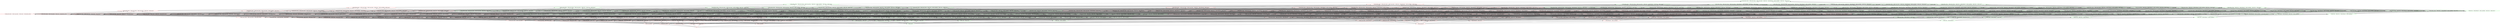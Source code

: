 digraph G {
splines="line"
rankdir=BT
"{'rtable_Album_Name', 'rtable_Artist_Name', 'rtable_Song_Name', 'rtable_Price', 'rtable_Released', 'rtable_CopyRight', 'rtable_Time', 'rtable_Genre'}" [shape=box];
"set()" [shape=box];
"set()" [color=red];
"set()" -> "{'rtable_Song_Name'}";
"set()" -> "{'rtable_Artist_Name'}";
"set()" -> "{'rtable_Album_Name'}";
"set()" -> "{'rtable_Genre'}";
"set()" -> "{'rtable_Price'}";
"set()" -> "{'rtable_CopyRight'}";
"set()" -> "{'rtable_Time'}";
"set()" -> "{'rtable_Released'}";
"{'rtable_Song_Name'}" [color=red];
"{'rtable_Song_Name'}" -> "{'rtable_Artist_Name', 'rtable_Song_Name'}";
"{'rtable_Song_Name'}" -> "{'rtable_Song_Name', 'rtable_Album_Name'}";
"{'rtable_Song_Name'}" -> "{'rtable_Song_Name', 'rtable_Genre'}";
"{'rtable_Song_Name'}" -> "{'rtable_Song_Name', 'rtable_Price'}";
"{'rtable_Song_Name'}" -> "{'rtable_Song_Name', 'rtable_CopyRight'}";
"{'rtable_Song_Name'}" -> "{'rtable_Song_Name', 'rtable_Time'}";
"{'rtable_Song_Name'}" -> "{'rtable_Song_Name', 'rtable_Released'}";
"{'rtable_Artist_Name'}" [color=red];
"{'rtable_Artist_Name'}" -> "{'rtable_Artist_Name', 'rtable_Song_Name'}";
"{'rtable_Artist_Name'}" -> "{'rtable_Artist_Name', 'rtable_Album_Name'}";
"{'rtable_Artist_Name'}" -> "{'rtable_Artist_Name', 'rtable_Genre'}";
"{'rtable_Artist_Name'}" -> "{'rtable_Artist_Name', 'rtable_Price'}";
"{'rtable_Artist_Name'}" -> "{'rtable_Artist_Name', 'rtable_CopyRight'}";
"{'rtable_Artist_Name'}" -> "{'rtable_Artist_Name', 'rtable_Time'}";
"{'rtable_Artist_Name'}" -> "{'rtable_Artist_Name', 'rtable_Released'}";
"{'rtable_Album_Name'}" [color=red];
"{'rtable_Album_Name'}" -> "{'rtable_Song_Name', 'rtable_Album_Name'}";
"{'rtable_Album_Name'}" -> "{'rtable_Artist_Name', 'rtable_Album_Name'}";
"{'rtable_Album_Name'}" -> "{'rtable_Genre', 'rtable_Album_Name'}";
"{'rtable_Album_Name'}" -> "{'rtable_Price', 'rtable_Album_Name'}";
"{'rtable_Album_Name'}" -> "{'rtable_CopyRight', 'rtable_Album_Name'}";
"{'rtable_Album_Name'}" -> "{'rtable_Time', 'rtable_Album_Name'}";
"{'rtable_Album_Name'}" -> "{'rtable_Released', 'rtable_Album_Name'}";
"{'rtable_Genre'}" [color=red];
"{'rtable_Genre'}" -> "{'rtable_Song_Name', 'rtable_Genre'}";
"{'rtable_Genre'}" -> "{'rtable_Artist_Name', 'rtable_Genre'}";
"{'rtable_Genre'}" -> "{'rtable_Genre', 'rtable_Album_Name'}";
"{'rtable_Genre'}" -> "{'rtable_Genre', 'rtable_Price'}";
"{'rtable_Genre'}" -> "{'rtable_Genre', 'rtable_CopyRight'}";
"{'rtable_Genre'}" -> "{'rtable_Genre', 'rtable_Time'}";
"{'rtable_Genre'}" -> "{'rtable_Genre', 'rtable_Released'}";
"{'rtable_Price'}" [color=red];
"{'rtable_Price'}" -> "{'rtable_Song_Name', 'rtable_Price'}";
"{'rtable_Price'}" -> "{'rtable_Artist_Name', 'rtable_Price'}";
"{'rtable_Price'}" -> "{'rtable_Price', 'rtable_Album_Name'}";
"{'rtable_Price'}" -> "{'rtable_Genre', 'rtable_Price'}";
"{'rtable_Price'}" -> "{'rtable_Price', 'rtable_CopyRight'}";
"{'rtable_Price'}" -> "{'rtable_Time', 'rtable_Price'}";
"{'rtable_Price'}" -> "{'rtable_Released', 'rtable_Price'}";
"{'rtable_CopyRight'}" [color=red];
"{'rtable_CopyRight'}" -> "{'rtable_Song_Name', 'rtable_CopyRight'}";
"{'rtable_CopyRight'}" -> "{'rtable_Artist_Name', 'rtable_CopyRight'}";
"{'rtable_CopyRight'}" -> "{'rtable_CopyRight', 'rtable_Album_Name'}";
"{'rtable_CopyRight'}" -> "{'rtable_Genre', 'rtable_CopyRight'}";
"{'rtable_CopyRight'}" -> "{'rtable_Price', 'rtable_CopyRight'}";
"{'rtable_CopyRight'}" -> "{'rtable_Time', 'rtable_CopyRight'}";
"{'rtable_CopyRight'}" -> "{'rtable_Released', 'rtable_CopyRight'}";
"{'rtable_Time'}" [color=green];
"{'rtable_Time'}" -> "{'rtable_Song_Name', 'rtable_Time'}";
"{'rtable_Time'}" -> "{'rtable_Artist_Name', 'rtable_Time'}";
"{'rtable_Time'}" -> "{'rtable_Time', 'rtable_Album_Name'}";
"{'rtable_Time'}" -> "{'rtable_Genre', 'rtable_Time'}";
"{'rtable_Time'}" -> "{'rtable_Time', 'rtable_Price'}";
"{'rtable_Time'}" -> "{'rtable_Time', 'rtable_CopyRight'}";
"{'rtable_Time'}" -> "{'rtable_Time', 'rtable_Released'}";
"{'rtable_Released'}" [color=red];
"{'rtable_Released'}" -> "{'rtable_Song_Name', 'rtable_Released'}";
"{'rtable_Released'}" -> "{'rtable_Artist_Name', 'rtable_Released'}";
"{'rtable_Released'}" -> "{'rtable_Released', 'rtable_Album_Name'}";
"{'rtable_Released'}" -> "{'rtable_Genre', 'rtable_Released'}";
"{'rtable_Released'}" -> "{'rtable_Released', 'rtable_Price'}";
"{'rtable_Released'}" -> "{'rtable_Released', 'rtable_CopyRight'}";
"{'rtable_Released'}" -> "{'rtable_Time', 'rtable_Released'}";
"{'rtable_Artist_Name', 'rtable_Song_Name'}" [color=red];
"{'rtable_Artist_Name', 'rtable_Song_Name'}" -> "{'rtable_Artist_Name', 'rtable_Song_Name', 'rtable_Album_Name'}";
"{'rtable_Artist_Name', 'rtable_Song_Name'}" -> "{'rtable_Artist_Name', 'rtable_Song_Name', 'rtable_Genre'}";
"{'rtable_Artist_Name', 'rtable_Song_Name'}" -> "{'rtable_Artist_Name', 'rtable_Song_Name', 'rtable_Price'}";
"{'rtable_Artist_Name', 'rtable_Song_Name'}" -> "{'rtable_Artist_Name', 'rtable_Song_Name', 'rtable_CopyRight'}";
"{'rtable_Artist_Name', 'rtable_Song_Name'}" -> "{'rtable_Artist_Name', 'rtable_Song_Name', 'rtable_Time'}";
"{'rtable_Artist_Name', 'rtable_Song_Name'}" -> "{'rtable_Artist_Name', 'rtable_Song_Name', 'rtable_Released'}";
"{'rtable_Song_Name', 'rtable_Album_Name'}" [color=red];
"{'rtable_Song_Name', 'rtable_Album_Name'}" -> "{'rtable_Artist_Name', 'rtable_Song_Name', 'rtable_Album_Name'}";
"{'rtable_Song_Name', 'rtable_Album_Name'}" -> "{'rtable_Song_Name', 'rtable_Genre', 'rtable_Album_Name'}";
"{'rtable_Song_Name', 'rtable_Album_Name'}" -> "{'rtable_Song_Name', 'rtable_Price', 'rtable_Album_Name'}";
"{'rtable_Song_Name', 'rtable_Album_Name'}" -> "{'rtable_Song_Name', 'rtable_CopyRight', 'rtable_Album_Name'}";
"{'rtable_Song_Name', 'rtable_Album_Name'}" -> "{'rtable_Song_Name', 'rtable_Time', 'rtable_Album_Name'}";
"{'rtable_Song_Name', 'rtable_Album_Name'}" -> "{'rtable_Song_Name', 'rtable_Released', 'rtable_Album_Name'}";
"{'rtable_Song_Name', 'rtable_Genre'}" [color=red];
"{'rtable_Song_Name', 'rtable_Genre'}" -> "{'rtable_Artist_Name', 'rtable_Song_Name', 'rtable_Genre'}";
"{'rtable_Song_Name', 'rtable_Genre'}" -> "{'rtable_Song_Name', 'rtable_Genre', 'rtable_Album_Name'}";
"{'rtable_Song_Name', 'rtable_Genre'}" -> "{'rtable_Song_Name', 'rtable_Genre', 'rtable_Price'}";
"{'rtable_Song_Name', 'rtable_Genre'}" -> "{'rtable_Song_Name', 'rtable_Genre', 'rtable_CopyRight'}";
"{'rtable_Song_Name', 'rtable_Genre'}" -> "{'rtable_Song_Name', 'rtable_Genre', 'rtable_Time'}";
"{'rtable_Song_Name', 'rtable_Genre'}" -> "{'rtable_Song_Name', 'rtable_Genre', 'rtable_Released'}";
"{'rtable_Song_Name', 'rtable_Price'}" [color=red];
"{'rtable_Song_Name', 'rtable_Price'}" -> "{'rtable_Artist_Name', 'rtable_Song_Name', 'rtable_Price'}";
"{'rtable_Song_Name', 'rtable_Price'}" -> "{'rtable_Song_Name', 'rtable_Price', 'rtable_Album_Name'}";
"{'rtable_Song_Name', 'rtable_Price'}" -> "{'rtable_Song_Name', 'rtable_Genre', 'rtable_Price'}";
"{'rtable_Song_Name', 'rtable_Price'}" -> "{'rtable_Song_Name', 'rtable_Price', 'rtable_CopyRight'}";
"{'rtable_Song_Name', 'rtable_Price'}" -> "{'rtable_Song_Name', 'rtable_Price', 'rtable_Time'}";
"{'rtable_Song_Name', 'rtable_Price'}" -> "{'rtable_Song_Name', 'rtable_Price', 'rtable_Released'}";
"{'rtable_Song_Name', 'rtable_CopyRight'}" [color=red];
"{'rtable_Song_Name', 'rtable_CopyRight'}" -> "{'rtable_Artist_Name', 'rtable_Song_Name', 'rtable_CopyRight'}";
"{'rtable_Song_Name', 'rtable_CopyRight'}" -> "{'rtable_Song_Name', 'rtable_CopyRight', 'rtable_Album_Name'}";
"{'rtable_Song_Name', 'rtable_CopyRight'}" -> "{'rtable_Song_Name', 'rtable_Genre', 'rtable_CopyRight'}";
"{'rtable_Song_Name', 'rtable_CopyRight'}" -> "{'rtable_Song_Name', 'rtable_Price', 'rtable_CopyRight'}";
"{'rtable_Song_Name', 'rtable_CopyRight'}" -> "{'rtable_Song_Name', 'rtable_Time', 'rtable_CopyRight'}";
"{'rtable_Song_Name', 'rtable_CopyRight'}" -> "{'rtable_Song_Name', 'rtable_Released', 'rtable_CopyRight'}";
"{'rtable_Song_Name', 'rtable_Time'}" [color=green];
"{'rtable_Song_Name', 'rtable_Time'}" -> "{'rtable_Artist_Name', 'rtable_Song_Name', 'rtable_Time'}";
"{'rtable_Song_Name', 'rtable_Time'}" -> "{'rtable_Song_Name', 'rtable_Time', 'rtable_Album_Name'}";
"{'rtable_Song_Name', 'rtable_Time'}" -> "{'rtable_Song_Name', 'rtable_Genre', 'rtable_Time'}";
"{'rtable_Song_Name', 'rtable_Time'}" -> "{'rtable_Song_Name', 'rtable_Price', 'rtable_Time'}";
"{'rtable_Song_Name', 'rtable_Time'}" -> "{'rtable_Song_Name', 'rtable_Time', 'rtable_CopyRight'}";
"{'rtable_Song_Name', 'rtable_Time'}" -> "{'rtable_Song_Name', 'rtable_Released', 'rtable_Time'}";
"{'rtable_Song_Name', 'rtable_Released'}" [color=red];
"{'rtable_Song_Name', 'rtable_Released'}" -> "{'rtable_Artist_Name', 'rtable_Song_Name', 'rtable_Released'}";
"{'rtable_Song_Name', 'rtable_Released'}" -> "{'rtable_Song_Name', 'rtable_Released', 'rtable_Album_Name'}";
"{'rtable_Song_Name', 'rtable_Released'}" -> "{'rtable_Song_Name', 'rtable_Genre', 'rtable_Released'}";
"{'rtable_Song_Name', 'rtable_Released'}" -> "{'rtable_Song_Name', 'rtable_Price', 'rtable_Released'}";
"{'rtable_Song_Name', 'rtable_Released'}" -> "{'rtable_Song_Name', 'rtable_Released', 'rtable_CopyRight'}";
"{'rtable_Song_Name', 'rtable_Released'}" -> "{'rtable_Song_Name', 'rtable_Released', 'rtable_Time'}";
"{'rtable_Artist_Name', 'rtable_Album_Name'}" [color=red];
"{'rtable_Artist_Name', 'rtable_Album_Name'}" -> "{'rtable_Artist_Name', 'rtable_Song_Name', 'rtable_Album_Name'}";
"{'rtable_Artist_Name', 'rtable_Album_Name'}" -> "{'rtable_Artist_Name', 'rtable_Genre', 'rtable_Album_Name'}";
"{'rtable_Artist_Name', 'rtable_Album_Name'}" -> "{'rtable_Artist_Name', 'rtable_Price', 'rtable_Album_Name'}";
"{'rtable_Artist_Name', 'rtable_Album_Name'}" -> "{'rtable_Artist_Name', 'rtable_CopyRight', 'rtable_Album_Name'}";
"{'rtable_Artist_Name', 'rtable_Album_Name'}" -> "{'rtable_Artist_Name', 'rtable_Time', 'rtable_Album_Name'}";
"{'rtable_Artist_Name', 'rtable_Album_Name'}" -> "{'rtable_Artist_Name', 'rtable_Released', 'rtable_Album_Name'}";
"{'rtable_Artist_Name', 'rtable_Genre'}" [color=red];
"{'rtable_Artist_Name', 'rtable_Genre'}" -> "{'rtable_Artist_Name', 'rtable_Song_Name', 'rtable_Genre'}";
"{'rtable_Artist_Name', 'rtable_Genre'}" -> "{'rtable_Artist_Name', 'rtable_Genre', 'rtable_Album_Name'}";
"{'rtable_Artist_Name', 'rtable_Genre'}" -> "{'rtable_Artist_Name', 'rtable_Genre', 'rtable_Price'}";
"{'rtable_Artist_Name', 'rtable_Genre'}" -> "{'rtable_Artist_Name', 'rtable_Genre', 'rtable_CopyRight'}";
"{'rtable_Artist_Name', 'rtable_Genre'}" -> "{'rtable_Artist_Name', 'rtable_Genre', 'rtable_Time'}";
"{'rtable_Artist_Name', 'rtable_Genre'}" -> "{'rtable_Artist_Name', 'rtable_Genre', 'rtable_Released'}";
"{'rtable_Artist_Name', 'rtable_Price'}" [color=red];
"{'rtable_Artist_Name', 'rtable_Price'}" -> "{'rtable_Artist_Name', 'rtable_Song_Name', 'rtable_Price'}";
"{'rtable_Artist_Name', 'rtable_Price'}" -> "{'rtable_Artist_Name', 'rtable_Price', 'rtable_Album_Name'}";
"{'rtable_Artist_Name', 'rtable_Price'}" -> "{'rtable_Artist_Name', 'rtable_Genre', 'rtable_Price'}";
"{'rtable_Artist_Name', 'rtable_Price'}" -> "{'rtable_Artist_Name', 'rtable_Price', 'rtable_CopyRight'}";
"{'rtable_Artist_Name', 'rtable_Price'}" -> "{'rtable_Artist_Name', 'rtable_Time', 'rtable_Price'}";
"{'rtable_Artist_Name', 'rtable_Price'}" -> "{'rtable_Artist_Name', 'rtable_Released', 'rtable_Price'}";
"{'rtable_Artist_Name', 'rtable_CopyRight'}" [color=red];
"{'rtable_Artist_Name', 'rtable_CopyRight'}" -> "{'rtable_Artist_Name', 'rtable_Song_Name', 'rtable_CopyRight'}";
"{'rtable_Artist_Name', 'rtable_CopyRight'}" -> "{'rtable_Artist_Name', 'rtable_CopyRight', 'rtable_Album_Name'}";
"{'rtable_Artist_Name', 'rtable_CopyRight'}" -> "{'rtable_Artist_Name', 'rtable_Genre', 'rtable_CopyRight'}";
"{'rtable_Artist_Name', 'rtable_CopyRight'}" -> "{'rtable_Artist_Name', 'rtable_Price', 'rtable_CopyRight'}";
"{'rtable_Artist_Name', 'rtable_CopyRight'}" -> "{'rtable_Artist_Name', 'rtable_Time', 'rtable_CopyRight'}";
"{'rtable_Artist_Name', 'rtable_CopyRight'}" -> "{'rtable_Artist_Name', 'rtable_Released', 'rtable_CopyRight'}";
"{'rtable_Artist_Name', 'rtable_Time'}" [color=green];
"{'rtable_Artist_Name', 'rtable_Time'}" -> "{'rtable_Artist_Name', 'rtable_Song_Name', 'rtable_Time'}";
"{'rtable_Artist_Name', 'rtable_Time'}" -> "{'rtable_Artist_Name', 'rtable_Time', 'rtable_Album_Name'}";
"{'rtable_Artist_Name', 'rtable_Time'}" -> "{'rtable_Artist_Name', 'rtable_Genre', 'rtable_Time'}";
"{'rtable_Artist_Name', 'rtable_Time'}" -> "{'rtable_Artist_Name', 'rtable_Time', 'rtable_Price'}";
"{'rtable_Artist_Name', 'rtable_Time'}" -> "{'rtable_Artist_Name', 'rtable_Time', 'rtable_CopyRight'}";
"{'rtable_Artist_Name', 'rtable_Time'}" -> "{'rtable_Artist_Name', 'rtable_Time', 'rtable_Released'}";
"{'rtable_Artist_Name', 'rtable_Released'}" [color=red];
"{'rtable_Artist_Name', 'rtable_Released'}" -> "{'rtable_Artist_Name', 'rtable_Song_Name', 'rtable_Released'}";
"{'rtable_Artist_Name', 'rtable_Released'}" -> "{'rtable_Artist_Name', 'rtable_Released', 'rtable_Album_Name'}";
"{'rtable_Artist_Name', 'rtable_Released'}" -> "{'rtable_Artist_Name', 'rtable_Genre', 'rtable_Released'}";
"{'rtable_Artist_Name', 'rtable_Released'}" -> "{'rtable_Artist_Name', 'rtable_Released', 'rtable_Price'}";
"{'rtable_Artist_Name', 'rtable_Released'}" -> "{'rtable_Artist_Name', 'rtable_Released', 'rtable_CopyRight'}";
"{'rtable_Artist_Name', 'rtable_Released'}" -> "{'rtable_Artist_Name', 'rtable_Time', 'rtable_Released'}";
"{'rtable_Genre', 'rtable_Album_Name'}" [color=red];
"{'rtable_Genre', 'rtable_Album_Name'}" -> "{'rtable_Song_Name', 'rtable_Genre', 'rtable_Album_Name'}";
"{'rtable_Genre', 'rtable_Album_Name'}" -> "{'rtable_Artist_Name', 'rtable_Genre', 'rtable_Album_Name'}";
"{'rtable_Genre', 'rtable_Album_Name'}" -> "{'rtable_Genre', 'rtable_Price', 'rtable_Album_Name'}";
"{'rtable_Genre', 'rtable_Album_Name'}" -> "{'rtable_Genre', 'rtable_CopyRight', 'rtable_Album_Name'}";
"{'rtable_Genre', 'rtable_Album_Name'}" -> "{'rtable_Genre', 'rtable_Time', 'rtable_Album_Name'}";
"{'rtable_Genre', 'rtable_Album_Name'}" -> "{'rtable_Genre', 'rtable_Released', 'rtable_Album_Name'}";
"{'rtable_Price', 'rtable_Album_Name'}" [color=red];
"{'rtable_Price', 'rtable_Album_Name'}" -> "{'rtable_Song_Name', 'rtable_Price', 'rtable_Album_Name'}";
"{'rtable_Price', 'rtable_Album_Name'}" -> "{'rtable_Artist_Name', 'rtable_Price', 'rtable_Album_Name'}";
"{'rtable_Price', 'rtable_Album_Name'}" -> "{'rtable_Genre', 'rtable_Price', 'rtable_Album_Name'}";
"{'rtable_Price', 'rtable_Album_Name'}" -> "{'rtable_Price', 'rtable_CopyRight', 'rtable_Album_Name'}";
"{'rtable_Price', 'rtable_Album_Name'}" -> "{'rtable_Time', 'rtable_Price', 'rtable_Album_Name'}";
"{'rtable_Price', 'rtable_Album_Name'}" -> "{'rtable_Released', 'rtable_Price', 'rtable_Album_Name'}";
"{'rtable_CopyRight', 'rtable_Album_Name'}" [color=red];
"{'rtable_CopyRight', 'rtable_Album_Name'}" -> "{'rtable_Song_Name', 'rtable_CopyRight', 'rtable_Album_Name'}";
"{'rtable_CopyRight', 'rtable_Album_Name'}" -> "{'rtable_Artist_Name', 'rtable_CopyRight', 'rtable_Album_Name'}";
"{'rtable_CopyRight', 'rtable_Album_Name'}" -> "{'rtable_Genre', 'rtable_CopyRight', 'rtable_Album_Name'}";
"{'rtable_CopyRight', 'rtable_Album_Name'}" -> "{'rtable_Price', 'rtable_CopyRight', 'rtable_Album_Name'}";
"{'rtable_CopyRight', 'rtable_Album_Name'}" -> "{'rtable_Time', 'rtable_CopyRight', 'rtable_Album_Name'}";
"{'rtable_CopyRight', 'rtable_Album_Name'}" -> "{'rtable_Released', 'rtable_CopyRight', 'rtable_Album_Name'}";
"{'rtable_Time', 'rtable_Album_Name'}" [color=green];
"{'rtable_Time', 'rtable_Album_Name'}" -> "{'rtable_Song_Name', 'rtable_Time', 'rtable_Album_Name'}";
"{'rtable_Time', 'rtable_Album_Name'}" -> "{'rtable_Artist_Name', 'rtable_Time', 'rtable_Album_Name'}";
"{'rtable_Time', 'rtable_Album_Name'}" -> "{'rtable_Genre', 'rtable_Time', 'rtable_Album_Name'}";
"{'rtable_Time', 'rtable_Album_Name'}" -> "{'rtable_Time', 'rtable_Price', 'rtable_Album_Name'}";
"{'rtable_Time', 'rtable_Album_Name'}" -> "{'rtable_Time', 'rtable_CopyRight', 'rtable_Album_Name'}";
"{'rtable_Time', 'rtable_Album_Name'}" -> "{'rtable_Time', 'rtable_Released', 'rtable_Album_Name'}";
"{'rtable_Released', 'rtable_Album_Name'}" [color=red];
"{'rtable_Released', 'rtable_Album_Name'}" -> "{'rtable_Song_Name', 'rtable_Released', 'rtable_Album_Name'}";
"{'rtable_Released', 'rtable_Album_Name'}" -> "{'rtable_Artist_Name', 'rtable_Released', 'rtable_Album_Name'}";
"{'rtable_Released', 'rtable_Album_Name'}" -> "{'rtable_Genre', 'rtable_Released', 'rtable_Album_Name'}";
"{'rtable_Released', 'rtable_Album_Name'}" -> "{'rtable_Released', 'rtable_Price', 'rtable_Album_Name'}";
"{'rtable_Released', 'rtable_Album_Name'}" -> "{'rtable_Released', 'rtable_CopyRight', 'rtable_Album_Name'}";
"{'rtable_Released', 'rtable_Album_Name'}" -> "{'rtable_Time', 'rtable_Released', 'rtable_Album_Name'}";
"{'rtable_Genre', 'rtable_Price'}" [color=red];
"{'rtable_Genre', 'rtable_Price'}" -> "{'rtable_Song_Name', 'rtable_Genre', 'rtable_Price'}";
"{'rtable_Genre', 'rtable_Price'}" -> "{'rtable_Artist_Name', 'rtable_Genre', 'rtable_Price'}";
"{'rtable_Genre', 'rtable_Price'}" -> "{'rtable_Genre', 'rtable_Price', 'rtable_Album_Name'}";
"{'rtable_Genre', 'rtable_Price'}" -> "{'rtable_Genre', 'rtable_Price', 'rtable_CopyRight'}";
"{'rtable_Genre', 'rtable_Price'}" -> "{'rtable_Genre', 'rtable_Price', 'rtable_Time'}";
"{'rtable_Genre', 'rtable_Price'}" -> "{'rtable_Genre', 'rtable_Price', 'rtable_Released'}";
"{'rtable_Genre', 'rtable_CopyRight'}" [color=red];
"{'rtable_Genre', 'rtable_CopyRight'}" -> "{'rtable_Song_Name', 'rtable_Genre', 'rtable_CopyRight'}";
"{'rtable_Genre', 'rtable_CopyRight'}" -> "{'rtable_Artist_Name', 'rtable_Genre', 'rtable_CopyRight'}";
"{'rtable_Genre', 'rtable_CopyRight'}" -> "{'rtable_Genre', 'rtable_CopyRight', 'rtable_Album_Name'}";
"{'rtable_Genre', 'rtable_CopyRight'}" -> "{'rtable_Genre', 'rtable_Price', 'rtable_CopyRight'}";
"{'rtable_Genre', 'rtable_CopyRight'}" -> "{'rtable_Genre', 'rtable_Time', 'rtable_CopyRight'}";
"{'rtable_Genre', 'rtable_CopyRight'}" -> "{'rtable_Genre', 'rtable_Released', 'rtable_CopyRight'}";
"{'rtable_Genre', 'rtable_Time'}" [color=green];
"{'rtable_Genre', 'rtable_Time'}" -> "{'rtable_Song_Name', 'rtable_Genre', 'rtable_Time'}";
"{'rtable_Genre', 'rtable_Time'}" -> "{'rtable_Artist_Name', 'rtable_Genre', 'rtable_Time'}";
"{'rtable_Genre', 'rtable_Time'}" -> "{'rtable_Genre', 'rtable_Time', 'rtable_Album_Name'}";
"{'rtable_Genre', 'rtable_Time'}" -> "{'rtable_Genre', 'rtable_Price', 'rtable_Time'}";
"{'rtable_Genre', 'rtable_Time'}" -> "{'rtable_Genre', 'rtable_Time', 'rtable_CopyRight'}";
"{'rtable_Genre', 'rtable_Time'}" -> "{'rtable_Genre', 'rtable_Released', 'rtable_Time'}";
"{'rtable_Genre', 'rtable_Released'}" [color=red];
"{'rtable_Genre', 'rtable_Released'}" -> "{'rtable_Song_Name', 'rtable_Genre', 'rtable_Released'}";
"{'rtable_Genre', 'rtable_Released'}" -> "{'rtable_Artist_Name', 'rtable_Genre', 'rtable_Released'}";
"{'rtable_Genre', 'rtable_Released'}" -> "{'rtable_Genre', 'rtable_Released', 'rtable_Album_Name'}";
"{'rtable_Genre', 'rtable_Released'}" -> "{'rtable_Genre', 'rtable_Price', 'rtable_Released'}";
"{'rtable_Genre', 'rtable_Released'}" -> "{'rtable_Genre', 'rtable_Released', 'rtable_CopyRight'}";
"{'rtable_Genre', 'rtable_Released'}" -> "{'rtable_Genre', 'rtable_Released', 'rtable_Time'}";
"{'rtable_Price', 'rtable_CopyRight'}" [color=red];
"{'rtable_Price', 'rtable_CopyRight'}" -> "{'rtable_Song_Name', 'rtable_Price', 'rtable_CopyRight'}";
"{'rtable_Price', 'rtable_CopyRight'}" -> "{'rtable_Artist_Name', 'rtable_Price', 'rtable_CopyRight'}";
"{'rtable_Price', 'rtable_CopyRight'}" -> "{'rtable_Price', 'rtable_CopyRight', 'rtable_Album_Name'}";
"{'rtable_Price', 'rtable_CopyRight'}" -> "{'rtable_Genre', 'rtable_Price', 'rtable_CopyRight'}";
"{'rtable_Price', 'rtable_CopyRight'}" -> "{'rtable_Time', 'rtable_Price', 'rtable_CopyRight'}";
"{'rtable_Price', 'rtable_CopyRight'}" -> "{'rtable_Released', 'rtable_Price', 'rtable_CopyRight'}";
"{'rtable_Time', 'rtable_Price'}" [color=green];
"{'rtable_Time', 'rtable_Price'}" -> "{'rtable_Song_Name', 'rtable_Price', 'rtable_Time'}";
"{'rtable_Time', 'rtable_Price'}" -> "{'rtable_Artist_Name', 'rtable_Time', 'rtable_Price'}";
"{'rtable_Time', 'rtable_Price'}" -> "{'rtable_Time', 'rtable_Price', 'rtable_Album_Name'}";
"{'rtable_Time', 'rtable_Price'}" -> "{'rtable_Genre', 'rtable_Price', 'rtable_Time'}";
"{'rtable_Time', 'rtable_Price'}" -> "{'rtable_Time', 'rtable_Price', 'rtable_CopyRight'}";
"{'rtable_Time', 'rtable_Price'}" -> "{'rtable_Time', 'rtable_Price', 'rtable_Released'}";
"{'rtable_Released', 'rtable_Price'}" [color=red];
"{'rtable_Released', 'rtable_Price'}" -> "{'rtable_Song_Name', 'rtable_Price', 'rtable_Released'}";
"{'rtable_Released', 'rtable_Price'}" -> "{'rtable_Artist_Name', 'rtable_Released', 'rtable_Price'}";
"{'rtable_Released', 'rtable_Price'}" -> "{'rtable_Released', 'rtable_Price', 'rtable_Album_Name'}";
"{'rtable_Released', 'rtable_Price'}" -> "{'rtable_Genre', 'rtable_Price', 'rtable_Released'}";
"{'rtable_Released', 'rtable_Price'}" -> "{'rtable_Released', 'rtable_Price', 'rtable_CopyRight'}";
"{'rtable_Released', 'rtable_Price'}" -> "{'rtable_Time', 'rtable_Price', 'rtable_Released'}";
"{'rtable_Time', 'rtable_CopyRight'}" [color=green];
"{'rtable_Time', 'rtable_CopyRight'}" -> "{'rtable_Song_Name', 'rtable_Time', 'rtable_CopyRight'}";
"{'rtable_Time', 'rtable_CopyRight'}" -> "{'rtable_Artist_Name', 'rtable_Time', 'rtable_CopyRight'}";
"{'rtable_Time', 'rtable_CopyRight'}" -> "{'rtable_Time', 'rtable_CopyRight', 'rtable_Album_Name'}";
"{'rtable_Time', 'rtable_CopyRight'}" -> "{'rtable_Genre', 'rtable_Time', 'rtable_CopyRight'}";
"{'rtable_Time', 'rtable_CopyRight'}" -> "{'rtable_Time', 'rtable_Price', 'rtable_CopyRight'}";
"{'rtable_Time', 'rtable_CopyRight'}" -> "{'rtable_Time', 'rtable_Released', 'rtable_CopyRight'}";
"{'rtable_Released', 'rtable_CopyRight'}" [color=red];
"{'rtable_Released', 'rtable_CopyRight'}" -> "{'rtable_Song_Name', 'rtable_Released', 'rtable_CopyRight'}";
"{'rtable_Released', 'rtable_CopyRight'}" -> "{'rtable_Artist_Name', 'rtable_Released', 'rtable_CopyRight'}";
"{'rtable_Released', 'rtable_CopyRight'}" -> "{'rtable_Released', 'rtable_CopyRight', 'rtable_Album_Name'}";
"{'rtable_Released', 'rtable_CopyRight'}" -> "{'rtable_Genre', 'rtable_Released', 'rtable_CopyRight'}";
"{'rtable_Released', 'rtable_CopyRight'}" -> "{'rtable_Released', 'rtable_Price', 'rtable_CopyRight'}";
"{'rtable_Released', 'rtable_CopyRight'}" -> "{'rtable_Time', 'rtable_Released', 'rtable_CopyRight'}";
"{'rtable_Time', 'rtable_Released'}" [color=green];
"{'rtable_Time', 'rtable_Released'}" -> "{'rtable_Song_Name', 'rtable_Released', 'rtable_Time'}";
"{'rtable_Time', 'rtable_Released'}" -> "{'rtable_Artist_Name', 'rtable_Time', 'rtable_Released'}";
"{'rtable_Time', 'rtable_Released'}" -> "{'rtable_Time', 'rtable_Released', 'rtable_Album_Name'}";
"{'rtable_Time', 'rtable_Released'}" -> "{'rtable_Genre', 'rtable_Released', 'rtable_Time'}";
"{'rtable_Time', 'rtable_Released'}" -> "{'rtable_Time', 'rtable_Price', 'rtable_Released'}";
"{'rtable_Time', 'rtable_Released'}" -> "{'rtable_Time', 'rtable_Released', 'rtable_CopyRight'}";
"{'rtable_Artist_Name', 'rtable_Song_Name', 'rtable_Album_Name'}" [color=red];
"{'rtable_Artist_Name', 'rtable_Song_Name', 'rtable_Album_Name'}" -> "{'rtable_Artist_Name', 'rtable_Song_Name', 'rtable_Genre', 'rtable_Album_Name'}";
"{'rtable_Artist_Name', 'rtable_Song_Name', 'rtable_Album_Name'}" -> "{'rtable_Artist_Name', 'rtable_Song_Name', 'rtable_Price', 'rtable_Album_Name'}";
"{'rtable_Artist_Name', 'rtable_Song_Name', 'rtable_Album_Name'}" -> "{'rtable_Artist_Name', 'rtable_Song_Name', 'rtable_CopyRight', 'rtable_Album_Name'}";
"{'rtable_Artist_Name', 'rtable_Song_Name', 'rtable_Album_Name'}" -> "{'rtable_Artist_Name', 'rtable_Song_Name', 'rtable_Time', 'rtable_Album_Name'}";
"{'rtable_Artist_Name', 'rtable_Song_Name', 'rtable_Album_Name'}" -> "{'rtable_Artist_Name', 'rtable_Song_Name', 'rtable_Released', 'rtable_Album_Name'}";
"{'rtable_Artist_Name', 'rtable_Song_Name', 'rtable_Genre'}" [color=red];
"{'rtable_Artist_Name', 'rtable_Song_Name', 'rtable_Genre'}" -> "{'rtable_Artist_Name', 'rtable_Song_Name', 'rtable_Genre', 'rtable_Album_Name'}";
"{'rtable_Artist_Name', 'rtable_Song_Name', 'rtable_Genre'}" -> "{'rtable_Artist_Name', 'rtable_Song_Name', 'rtable_Genre', 'rtable_Price'}";
"{'rtable_Artist_Name', 'rtable_Song_Name', 'rtable_Genre'}" -> "{'rtable_Artist_Name', 'rtable_Song_Name', 'rtable_Genre', 'rtable_CopyRight'}";
"{'rtable_Artist_Name', 'rtable_Song_Name', 'rtable_Genre'}" -> "{'rtable_Artist_Name', 'rtable_Song_Name', 'rtable_Genre', 'rtable_Time'}";
"{'rtable_Artist_Name', 'rtable_Song_Name', 'rtable_Genre'}" -> "{'rtable_Artist_Name', 'rtable_Song_Name', 'rtable_Genre', 'rtable_Released'}";
"{'rtable_Artist_Name', 'rtable_Song_Name', 'rtable_Price'}" [color=red];
"{'rtable_Artist_Name', 'rtable_Song_Name', 'rtable_Price'}" -> "{'rtable_Artist_Name', 'rtable_Song_Name', 'rtable_Price', 'rtable_Album_Name'}";
"{'rtable_Artist_Name', 'rtable_Song_Name', 'rtable_Price'}" -> "{'rtable_Artist_Name', 'rtable_Song_Name', 'rtable_Genre', 'rtable_Price'}";
"{'rtable_Artist_Name', 'rtable_Song_Name', 'rtable_Price'}" -> "{'rtable_Artist_Name', 'rtable_Song_Name', 'rtable_Price', 'rtable_CopyRight'}";
"{'rtable_Artist_Name', 'rtable_Song_Name', 'rtable_Price'}" -> "{'rtable_Artist_Name', 'rtable_Song_Name', 'rtable_Price', 'rtable_Time'}";
"{'rtable_Artist_Name', 'rtable_Song_Name', 'rtable_Price'}" -> "{'rtable_Artist_Name', 'rtable_Song_Name', 'rtable_Price', 'rtable_Released'}";
"{'rtable_Artist_Name', 'rtable_Song_Name', 'rtable_CopyRight'}" [color=red];
"{'rtable_Artist_Name', 'rtable_Song_Name', 'rtable_CopyRight'}" -> "{'rtable_Artist_Name', 'rtable_Song_Name', 'rtable_CopyRight', 'rtable_Album_Name'}";
"{'rtable_Artist_Name', 'rtable_Song_Name', 'rtable_CopyRight'}" -> "{'rtable_Artist_Name', 'rtable_Song_Name', 'rtable_Genre', 'rtable_CopyRight'}";
"{'rtable_Artist_Name', 'rtable_Song_Name', 'rtable_CopyRight'}" -> "{'rtable_Artist_Name', 'rtable_Song_Name', 'rtable_Price', 'rtable_CopyRight'}";
"{'rtable_Artist_Name', 'rtable_Song_Name', 'rtable_CopyRight'}" -> "{'rtable_Artist_Name', 'rtable_Song_Name', 'rtable_Time', 'rtable_CopyRight'}";
"{'rtable_Artist_Name', 'rtable_Song_Name', 'rtable_CopyRight'}" -> "{'rtable_Artist_Name', 'rtable_Song_Name', 'rtable_Released', 'rtable_CopyRight'}";
"{'rtable_Artist_Name', 'rtable_Song_Name', 'rtable_Time'}" [color=green];
"{'rtable_Artist_Name', 'rtable_Song_Name', 'rtable_Time'}" -> "{'rtable_Artist_Name', 'rtable_Song_Name', 'rtable_Time', 'rtable_Album_Name'}";
"{'rtable_Artist_Name', 'rtable_Song_Name', 'rtable_Time'}" -> "{'rtable_Artist_Name', 'rtable_Song_Name', 'rtable_Genre', 'rtable_Time'}";
"{'rtable_Artist_Name', 'rtable_Song_Name', 'rtable_Time'}" -> "{'rtable_Artist_Name', 'rtable_Song_Name', 'rtable_Price', 'rtable_Time'}";
"{'rtable_Artist_Name', 'rtable_Song_Name', 'rtable_Time'}" -> "{'rtable_Artist_Name', 'rtable_Song_Name', 'rtable_Time', 'rtable_CopyRight'}";
"{'rtable_Artist_Name', 'rtable_Song_Name', 'rtable_Time'}" -> "{'rtable_Artist_Name', 'rtable_Song_Name', 'rtable_Released', 'rtable_Time'}";
"{'rtable_Artist_Name', 'rtable_Song_Name', 'rtable_Released'}" [color=red];
"{'rtable_Artist_Name', 'rtable_Song_Name', 'rtable_Released'}" -> "{'rtable_Artist_Name', 'rtable_Song_Name', 'rtable_Released', 'rtable_Album_Name'}";
"{'rtable_Artist_Name', 'rtable_Song_Name', 'rtable_Released'}" -> "{'rtable_Artist_Name', 'rtable_Song_Name', 'rtable_Genre', 'rtable_Released'}";
"{'rtable_Artist_Name', 'rtable_Song_Name', 'rtable_Released'}" -> "{'rtable_Artist_Name', 'rtable_Song_Name', 'rtable_Price', 'rtable_Released'}";
"{'rtable_Artist_Name', 'rtable_Song_Name', 'rtable_Released'}" -> "{'rtable_Artist_Name', 'rtable_Song_Name', 'rtable_Released', 'rtable_CopyRight'}";
"{'rtable_Artist_Name', 'rtable_Song_Name', 'rtable_Released'}" -> "{'rtable_Artist_Name', 'rtable_Song_Name', 'rtable_Released', 'rtable_Time'}";
"{'rtable_Song_Name', 'rtable_Genre', 'rtable_Album_Name'}" [color=red];
"{'rtable_Song_Name', 'rtable_Genre', 'rtable_Album_Name'}" -> "{'rtable_Artist_Name', 'rtable_Song_Name', 'rtable_Genre', 'rtable_Album_Name'}";
"{'rtable_Song_Name', 'rtable_Genre', 'rtable_Album_Name'}" -> "{'rtable_Song_Name', 'rtable_Genre', 'rtable_Price', 'rtable_Album_Name'}";
"{'rtable_Song_Name', 'rtable_Genre', 'rtable_Album_Name'}" -> "{'rtable_Song_Name', 'rtable_Genre', 'rtable_CopyRight', 'rtable_Album_Name'}";
"{'rtable_Song_Name', 'rtable_Genre', 'rtable_Album_Name'}" -> "{'rtable_Song_Name', 'rtable_Genre', 'rtable_Time', 'rtable_Album_Name'}";
"{'rtable_Song_Name', 'rtable_Genre', 'rtable_Album_Name'}" -> "{'rtable_Song_Name', 'rtable_Genre', 'rtable_Released', 'rtable_Album_Name'}";
"{'rtable_Song_Name', 'rtable_Price', 'rtable_Album_Name'}" [color=red];
"{'rtable_Song_Name', 'rtable_Price', 'rtable_Album_Name'}" -> "{'rtable_Artist_Name', 'rtable_Song_Name', 'rtable_Price', 'rtable_Album_Name'}";
"{'rtable_Song_Name', 'rtable_Price', 'rtable_Album_Name'}" -> "{'rtable_Song_Name', 'rtable_Genre', 'rtable_Price', 'rtable_Album_Name'}";
"{'rtable_Song_Name', 'rtable_Price', 'rtable_Album_Name'}" -> "{'rtable_Song_Name', 'rtable_Price', 'rtable_CopyRight', 'rtable_Album_Name'}";
"{'rtable_Song_Name', 'rtable_Price', 'rtable_Album_Name'}" -> "{'rtable_Song_Name', 'rtable_Price', 'rtable_Time', 'rtable_Album_Name'}";
"{'rtable_Song_Name', 'rtable_Price', 'rtable_Album_Name'}" -> "{'rtable_Song_Name', 'rtable_Price', 'rtable_Released', 'rtable_Album_Name'}";
"{'rtable_Song_Name', 'rtable_CopyRight', 'rtable_Album_Name'}" [color=red];
"{'rtable_Song_Name', 'rtable_CopyRight', 'rtable_Album_Name'}" -> "{'rtable_Artist_Name', 'rtable_Song_Name', 'rtable_CopyRight', 'rtable_Album_Name'}";
"{'rtable_Song_Name', 'rtable_CopyRight', 'rtable_Album_Name'}" -> "{'rtable_Song_Name', 'rtable_Genre', 'rtable_CopyRight', 'rtable_Album_Name'}";
"{'rtable_Song_Name', 'rtable_CopyRight', 'rtable_Album_Name'}" -> "{'rtable_Song_Name', 'rtable_Price', 'rtable_CopyRight', 'rtable_Album_Name'}";
"{'rtable_Song_Name', 'rtable_CopyRight', 'rtable_Album_Name'}" -> "{'rtable_Song_Name', 'rtable_Time', 'rtable_CopyRight', 'rtable_Album_Name'}";
"{'rtable_Song_Name', 'rtable_CopyRight', 'rtable_Album_Name'}" -> "{'rtable_Song_Name', 'rtable_Released', 'rtable_CopyRight', 'rtable_Album_Name'}";
"{'rtable_Song_Name', 'rtable_Time', 'rtable_Album_Name'}" [color=green];
"{'rtable_Song_Name', 'rtable_Time', 'rtable_Album_Name'}" -> "{'rtable_Artist_Name', 'rtable_Song_Name', 'rtable_Time', 'rtable_Album_Name'}";
"{'rtable_Song_Name', 'rtable_Time', 'rtable_Album_Name'}" -> "{'rtable_Song_Name', 'rtable_Genre', 'rtable_Time', 'rtable_Album_Name'}";
"{'rtable_Song_Name', 'rtable_Time', 'rtable_Album_Name'}" -> "{'rtable_Song_Name', 'rtable_Price', 'rtable_Time', 'rtable_Album_Name'}";
"{'rtable_Song_Name', 'rtable_Time', 'rtable_Album_Name'}" -> "{'rtable_Song_Name', 'rtable_Time', 'rtable_CopyRight', 'rtable_Album_Name'}";
"{'rtable_Song_Name', 'rtable_Time', 'rtable_Album_Name'}" -> "{'rtable_Song_Name', 'rtable_Released', 'rtable_Time', 'rtable_Album_Name'}";
"{'rtable_Song_Name', 'rtable_Released', 'rtable_Album_Name'}" [color=red];
"{'rtable_Song_Name', 'rtable_Released', 'rtable_Album_Name'}" -> "{'rtable_Artist_Name', 'rtable_Song_Name', 'rtable_Released', 'rtable_Album_Name'}";
"{'rtable_Song_Name', 'rtable_Released', 'rtable_Album_Name'}" -> "{'rtable_Song_Name', 'rtable_Genre', 'rtable_Released', 'rtable_Album_Name'}";
"{'rtable_Song_Name', 'rtable_Released', 'rtable_Album_Name'}" -> "{'rtable_Song_Name', 'rtable_Price', 'rtable_Released', 'rtable_Album_Name'}";
"{'rtable_Song_Name', 'rtable_Released', 'rtable_Album_Name'}" -> "{'rtable_Song_Name', 'rtable_Released', 'rtable_CopyRight', 'rtable_Album_Name'}";
"{'rtable_Song_Name', 'rtable_Released', 'rtable_Album_Name'}" -> "{'rtable_Song_Name', 'rtable_Released', 'rtable_Time', 'rtable_Album_Name'}";
"{'rtable_Song_Name', 'rtable_Genre', 'rtable_Price'}" [color=red];
"{'rtable_Song_Name', 'rtable_Genre', 'rtable_Price'}" -> "{'rtable_Artist_Name', 'rtable_Song_Name', 'rtable_Genre', 'rtable_Price'}";
"{'rtable_Song_Name', 'rtable_Genre', 'rtable_Price'}" -> "{'rtable_Song_Name', 'rtable_Genre', 'rtable_Price', 'rtable_Album_Name'}";
"{'rtable_Song_Name', 'rtable_Genre', 'rtable_Price'}" -> "{'rtable_Song_Name', 'rtable_Genre', 'rtable_Price', 'rtable_CopyRight'}";
"{'rtable_Song_Name', 'rtable_Genre', 'rtable_Price'}" -> "{'rtable_Song_Name', 'rtable_Genre', 'rtable_Price', 'rtable_Time'}";
"{'rtable_Song_Name', 'rtable_Genre', 'rtable_Price'}" -> "{'rtable_Song_Name', 'rtable_Genre', 'rtable_Price', 'rtable_Released'}";
"{'rtable_Song_Name', 'rtable_Genre', 'rtable_CopyRight'}" [color=red];
"{'rtable_Song_Name', 'rtable_Genre', 'rtable_CopyRight'}" -> "{'rtable_Artist_Name', 'rtable_Song_Name', 'rtable_Genre', 'rtable_CopyRight'}";
"{'rtable_Song_Name', 'rtable_Genre', 'rtable_CopyRight'}" -> "{'rtable_Song_Name', 'rtable_Genre', 'rtable_CopyRight', 'rtable_Album_Name'}";
"{'rtable_Song_Name', 'rtable_Genre', 'rtable_CopyRight'}" -> "{'rtable_Song_Name', 'rtable_Genre', 'rtable_Price', 'rtable_CopyRight'}";
"{'rtable_Song_Name', 'rtable_Genre', 'rtable_CopyRight'}" -> "{'rtable_Song_Name', 'rtable_Genre', 'rtable_Time', 'rtable_CopyRight'}";
"{'rtable_Song_Name', 'rtable_Genre', 'rtable_CopyRight'}" -> "{'rtable_Song_Name', 'rtable_Genre', 'rtable_Released', 'rtable_CopyRight'}";
"{'rtable_Song_Name', 'rtable_Genre', 'rtable_Time'}" [color=green];
"{'rtable_Song_Name', 'rtable_Genre', 'rtable_Time'}" -> "{'rtable_Artist_Name', 'rtable_Song_Name', 'rtable_Genre', 'rtable_Time'}";
"{'rtable_Song_Name', 'rtable_Genre', 'rtable_Time'}" -> "{'rtable_Song_Name', 'rtable_Genre', 'rtable_Time', 'rtable_Album_Name'}";
"{'rtable_Song_Name', 'rtable_Genre', 'rtable_Time'}" -> "{'rtable_Song_Name', 'rtable_Genre', 'rtable_Price', 'rtable_Time'}";
"{'rtable_Song_Name', 'rtable_Genre', 'rtable_Time'}" -> "{'rtable_Song_Name', 'rtable_Genre', 'rtable_Time', 'rtable_CopyRight'}";
"{'rtable_Song_Name', 'rtable_Genre', 'rtable_Time'}" -> "{'rtable_Song_Name', 'rtable_Genre', 'rtable_Time', 'rtable_Released'}";
"{'rtable_Song_Name', 'rtable_Genre', 'rtable_Released'}" [color=red];
"{'rtable_Song_Name', 'rtable_Genre', 'rtable_Released'}" -> "{'rtable_Artist_Name', 'rtable_Song_Name', 'rtable_Genre', 'rtable_Released'}";
"{'rtable_Song_Name', 'rtable_Genre', 'rtable_Released'}" -> "{'rtable_Song_Name', 'rtable_Genre', 'rtable_Released', 'rtable_Album_Name'}";
"{'rtable_Song_Name', 'rtable_Genre', 'rtable_Released'}" -> "{'rtable_Song_Name', 'rtable_Genre', 'rtable_Price', 'rtable_Released'}";
"{'rtable_Song_Name', 'rtable_Genre', 'rtable_Released'}" -> "{'rtable_Song_Name', 'rtable_Genre', 'rtable_Released', 'rtable_CopyRight'}";
"{'rtable_Song_Name', 'rtable_Genre', 'rtable_Released'}" -> "{'rtable_Song_Name', 'rtable_Genre', 'rtable_Time', 'rtable_Released'}";
"{'rtable_Song_Name', 'rtable_Price', 'rtable_CopyRight'}" [color=red];
"{'rtable_Song_Name', 'rtable_Price', 'rtable_CopyRight'}" -> "{'rtable_Artist_Name', 'rtable_Song_Name', 'rtable_Price', 'rtable_CopyRight'}";
"{'rtable_Song_Name', 'rtable_Price', 'rtable_CopyRight'}" -> "{'rtable_Song_Name', 'rtable_Price', 'rtable_CopyRight', 'rtable_Album_Name'}";
"{'rtable_Song_Name', 'rtable_Price', 'rtable_CopyRight'}" -> "{'rtable_Song_Name', 'rtable_Genre', 'rtable_Price', 'rtable_CopyRight'}";
"{'rtable_Song_Name', 'rtable_Price', 'rtable_CopyRight'}" -> "{'rtable_Song_Name', 'rtable_Price', 'rtable_Time', 'rtable_CopyRight'}";
"{'rtable_Song_Name', 'rtable_Price', 'rtable_CopyRight'}" -> "{'rtable_Song_Name', 'rtable_Price', 'rtable_Released', 'rtable_CopyRight'}";
"{'rtable_Song_Name', 'rtable_Price', 'rtable_Time'}" [color=green];
"{'rtable_Song_Name', 'rtable_Price', 'rtable_Time'}" -> "{'rtable_Artist_Name', 'rtable_Song_Name', 'rtable_Price', 'rtable_Time'}";
"{'rtable_Song_Name', 'rtable_Price', 'rtable_Time'}" -> "{'rtable_Song_Name', 'rtable_Price', 'rtable_Time', 'rtable_Album_Name'}";
"{'rtable_Song_Name', 'rtable_Price', 'rtable_Time'}" -> "{'rtable_Song_Name', 'rtable_Genre', 'rtable_Price', 'rtable_Time'}";
"{'rtable_Song_Name', 'rtable_Price', 'rtable_Time'}" -> "{'rtable_Song_Name', 'rtable_Price', 'rtable_Time', 'rtable_CopyRight'}";
"{'rtable_Song_Name', 'rtable_Price', 'rtable_Time'}" -> "{'rtable_Song_Name', 'rtable_Price', 'rtable_Time', 'rtable_Released'}";
"{'rtable_Song_Name', 'rtable_Price', 'rtable_Released'}" [color=red];
"{'rtable_Song_Name', 'rtable_Price', 'rtable_Released'}" -> "{'rtable_Artist_Name', 'rtable_Song_Name', 'rtable_Price', 'rtable_Released'}";
"{'rtable_Song_Name', 'rtable_Price', 'rtable_Released'}" -> "{'rtable_Song_Name', 'rtable_Price', 'rtable_Released', 'rtable_Album_Name'}";
"{'rtable_Song_Name', 'rtable_Price', 'rtable_Released'}" -> "{'rtable_Song_Name', 'rtable_Genre', 'rtable_Price', 'rtable_Released'}";
"{'rtable_Song_Name', 'rtable_Price', 'rtable_Released'}" -> "{'rtable_Song_Name', 'rtable_Price', 'rtable_Released', 'rtable_CopyRight'}";
"{'rtable_Song_Name', 'rtable_Price', 'rtable_Released'}" -> "{'rtable_Song_Name', 'rtable_Price', 'rtable_Time', 'rtable_Released'}";
"{'rtable_Song_Name', 'rtable_Time', 'rtable_CopyRight'}" [color=green];
"{'rtable_Song_Name', 'rtable_Time', 'rtable_CopyRight'}" -> "{'rtable_Artist_Name', 'rtable_Song_Name', 'rtable_Time', 'rtable_CopyRight'}";
"{'rtable_Song_Name', 'rtable_Time', 'rtable_CopyRight'}" -> "{'rtable_Song_Name', 'rtable_Time', 'rtable_CopyRight', 'rtable_Album_Name'}";
"{'rtable_Song_Name', 'rtable_Time', 'rtable_CopyRight'}" -> "{'rtable_Song_Name', 'rtable_Genre', 'rtable_Time', 'rtable_CopyRight'}";
"{'rtable_Song_Name', 'rtable_Time', 'rtable_CopyRight'}" -> "{'rtable_Song_Name', 'rtable_Price', 'rtable_Time', 'rtable_CopyRight'}";
"{'rtable_Song_Name', 'rtable_Time', 'rtable_CopyRight'}" -> "{'rtable_Song_Name', 'rtable_Released', 'rtable_Time', 'rtable_CopyRight'}";
"{'rtable_Song_Name', 'rtable_Released', 'rtable_CopyRight'}" [color=red];
"{'rtable_Song_Name', 'rtable_Released', 'rtable_CopyRight'}" -> "{'rtable_Artist_Name', 'rtable_Song_Name', 'rtable_Released', 'rtable_CopyRight'}";
"{'rtable_Song_Name', 'rtable_Released', 'rtable_CopyRight'}" -> "{'rtable_Song_Name', 'rtable_Released', 'rtable_CopyRight', 'rtable_Album_Name'}";
"{'rtable_Song_Name', 'rtable_Released', 'rtable_CopyRight'}" -> "{'rtable_Song_Name', 'rtable_Genre', 'rtable_Released', 'rtable_CopyRight'}";
"{'rtable_Song_Name', 'rtable_Released', 'rtable_CopyRight'}" -> "{'rtable_Song_Name', 'rtable_Price', 'rtable_Released', 'rtable_CopyRight'}";
"{'rtable_Song_Name', 'rtable_Released', 'rtable_CopyRight'}" -> "{'rtable_Song_Name', 'rtable_Released', 'rtable_Time', 'rtable_CopyRight'}";
"{'rtable_Song_Name', 'rtable_Released', 'rtable_Time'}" [color=green];
"{'rtable_Song_Name', 'rtable_Released', 'rtable_Time'}" -> "{'rtable_Artist_Name', 'rtable_Song_Name', 'rtable_Released', 'rtable_Time'}";
"{'rtable_Song_Name', 'rtable_Released', 'rtable_Time'}" -> "{'rtable_Song_Name', 'rtable_Released', 'rtable_Time', 'rtable_Album_Name'}";
"{'rtable_Song_Name', 'rtable_Released', 'rtable_Time'}" -> "{'rtable_Song_Name', 'rtable_Genre', 'rtable_Time', 'rtable_Released'}";
"{'rtable_Song_Name', 'rtable_Released', 'rtable_Time'}" -> "{'rtable_Song_Name', 'rtable_Price', 'rtable_Time', 'rtable_Released'}";
"{'rtable_Song_Name', 'rtable_Released', 'rtable_Time'}" -> "{'rtable_Song_Name', 'rtable_Released', 'rtable_Time', 'rtable_CopyRight'}";
"{'rtable_Artist_Name', 'rtable_Genre', 'rtable_Album_Name'}" [color=red];
"{'rtable_Artist_Name', 'rtable_Genre', 'rtable_Album_Name'}" -> "{'rtable_Artist_Name', 'rtable_Song_Name', 'rtable_Genre', 'rtable_Album_Name'}";
"{'rtable_Artist_Name', 'rtable_Genre', 'rtable_Album_Name'}" -> "{'rtable_Artist_Name', 'rtable_Genre', 'rtable_Price', 'rtable_Album_Name'}";
"{'rtable_Artist_Name', 'rtable_Genre', 'rtable_Album_Name'}" -> "{'rtable_Artist_Name', 'rtable_Genre', 'rtable_CopyRight', 'rtable_Album_Name'}";
"{'rtable_Artist_Name', 'rtable_Genre', 'rtable_Album_Name'}" -> "{'rtable_Artist_Name', 'rtable_Genre', 'rtable_Time', 'rtable_Album_Name'}";
"{'rtable_Artist_Name', 'rtable_Genre', 'rtable_Album_Name'}" -> "{'rtable_Artist_Name', 'rtable_Genre', 'rtable_Released', 'rtable_Album_Name'}";
"{'rtable_Artist_Name', 'rtable_Price', 'rtable_Album_Name'}" [color=red];
"{'rtable_Artist_Name', 'rtable_Price', 'rtable_Album_Name'}" -> "{'rtable_Artist_Name', 'rtable_Song_Name', 'rtable_Price', 'rtable_Album_Name'}";
"{'rtable_Artist_Name', 'rtable_Price', 'rtable_Album_Name'}" -> "{'rtable_Artist_Name', 'rtable_Genre', 'rtable_Price', 'rtable_Album_Name'}";
"{'rtable_Artist_Name', 'rtable_Price', 'rtable_Album_Name'}" -> "{'rtable_Artist_Name', 'rtable_Price', 'rtable_CopyRight', 'rtable_Album_Name'}";
"{'rtable_Artist_Name', 'rtable_Price', 'rtable_Album_Name'}" -> "{'rtable_Artist_Name', 'rtable_Time', 'rtable_Price', 'rtable_Album_Name'}";
"{'rtable_Artist_Name', 'rtable_Price', 'rtable_Album_Name'}" -> "{'rtable_Artist_Name', 'rtable_Released', 'rtable_Price', 'rtable_Album_Name'}";
"{'rtable_Artist_Name', 'rtable_CopyRight', 'rtable_Album_Name'}" [color=red];
"{'rtable_Artist_Name', 'rtable_CopyRight', 'rtable_Album_Name'}" -> "{'rtable_Artist_Name', 'rtable_Song_Name', 'rtable_CopyRight', 'rtable_Album_Name'}";
"{'rtable_Artist_Name', 'rtable_CopyRight', 'rtable_Album_Name'}" -> "{'rtable_Artist_Name', 'rtable_Genre', 'rtable_CopyRight', 'rtable_Album_Name'}";
"{'rtable_Artist_Name', 'rtable_CopyRight', 'rtable_Album_Name'}" -> "{'rtable_Artist_Name', 'rtable_Price', 'rtable_CopyRight', 'rtable_Album_Name'}";
"{'rtable_Artist_Name', 'rtable_CopyRight', 'rtable_Album_Name'}" -> "{'rtable_Artist_Name', 'rtable_Time', 'rtable_CopyRight', 'rtable_Album_Name'}";
"{'rtable_Artist_Name', 'rtable_CopyRight', 'rtable_Album_Name'}" -> "{'rtable_Artist_Name', 'rtable_Released', 'rtable_CopyRight', 'rtable_Album_Name'}";
"{'rtable_Artist_Name', 'rtable_Time', 'rtable_Album_Name'}" [color=green];
"{'rtable_Artist_Name', 'rtable_Time', 'rtable_Album_Name'}" -> "{'rtable_Artist_Name', 'rtable_Song_Name', 'rtable_Time', 'rtable_Album_Name'}";
"{'rtable_Artist_Name', 'rtable_Time', 'rtable_Album_Name'}" -> "{'rtable_Artist_Name', 'rtable_Genre', 'rtable_Time', 'rtable_Album_Name'}";
"{'rtable_Artist_Name', 'rtable_Time', 'rtable_Album_Name'}" -> "{'rtable_Artist_Name', 'rtable_Time', 'rtable_Price', 'rtable_Album_Name'}";
"{'rtable_Artist_Name', 'rtable_Time', 'rtable_Album_Name'}" -> "{'rtable_Artist_Name', 'rtable_Time', 'rtable_CopyRight', 'rtable_Album_Name'}";
"{'rtable_Artist_Name', 'rtable_Time', 'rtable_Album_Name'}" -> "{'rtable_Artist_Name', 'rtable_Time', 'rtable_Released', 'rtable_Album_Name'}";
"{'rtable_Artist_Name', 'rtable_Released', 'rtable_Album_Name'}" [color=red];
"{'rtable_Artist_Name', 'rtable_Released', 'rtable_Album_Name'}" -> "{'rtable_Artist_Name', 'rtable_Song_Name', 'rtable_Released', 'rtable_Album_Name'}";
"{'rtable_Artist_Name', 'rtable_Released', 'rtable_Album_Name'}" -> "{'rtable_Artist_Name', 'rtable_Genre', 'rtable_Released', 'rtable_Album_Name'}";
"{'rtable_Artist_Name', 'rtable_Released', 'rtable_Album_Name'}" -> "{'rtable_Artist_Name', 'rtable_Released', 'rtable_Price', 'rtable_Album_Name'}";
"{'rtable_Artist_Name', 'rtable_Released', 'rtable_Album_Name'}" -> "{'rtable_Artist_Name', 'rtable_Released', 'rtable_CopyRight', 'rtable_Album_Name'}";
"{'rtable_Artist_Name', 'rtable_Released', 'rtable_Album_Name'}" -> "{'rtable_Artist_Name', 'rtable_Time', 'rtable_Released', 'rtable_Album_Name'}";
"{'rtable_Artist_Name', 'rtable_Genre', 'rtable_Price'}" [color=red];
"{'rtable_Artist_Name', 'rtable_Genre', 'rtable_Price'}" -> "{'rtable_Artist_Name', 'rtable_Song_Name', 'rtable_Genre', 'rtable_Price'}";
"{'rtable_Artist_Name', 'rtable_Genre', 'rtable_Price'}" -> "{'rtable_Artist_Name', 'rtable_Genre', 'rtable_Price', 'rtable_Album_Name'}";
"{'rtable_Artist_Name', 'rtable_Genre', 'rtable_Price'}" -> "{'rtable_Artist_Name', 'rtable_Genre', 'rtable_Price', 'rtable_CopyRight'}";
"{'rtable_Artist_Name', 'rtable_Genre', 'rtable_Price'}" -> "{'rtable_Artist_Name', 'rtable_Genre', 'rtable_Price', 'rtable_Time'}";
"{'rtable_Artist_Name', 'rtable_Genre', 'rtable_Price'}" -> "{'rtable_Artist_Name', 'rtable_Genre', 'rtable_Price', 'rtable_Released'}";
"{'rtable_Artist_Name', 'rtable_Genre', 'rtable_CopyRight'}" [color=red];
"{'rtable_Artist_Name', 'rtable_Genre', 'rtable_CopyRight'}" -> "{'rtable_Artist_Name', 'rtable_Song_Name', 'rtable_Genre', 'rtable_CopyRight'}";
"{'rtable_Artist_Name', 'rtable_Genre', 'rtable_CopyRight'}" -> "{'rtable_Artist_Name', 'rtable_Genre', 'rtable_CopyRight', 'rtable_Album_Name'}";
"{'rtable_Artist_Name', 'rtable_Genre', 'rtable_CopyRight'}" -> "{'rtable_Artist_Name', 'rtable_Genre', 'rtable_Price', 'rtable_CopyRight'}";
"{'rtable_Artist_Name', 'rtable_Genre', 'rtable_CopyRight'}" -> "{'rtable_Artist_Name', 'rtable_Genre', 'rtable_Time', 'rtable_CopyRight'}";
"{'rtable_Artist_Name', 'rtable_Genre', 'rtable_CopyRight'}" -> "{'rtable_Artist_Name', 'rtable_Genre', 'rtable_Released', 'rtable_CopyRight'}";
"{'rtable_Artist_Name', 'rtable_Genre', 'rtable_Time'}" [color=green];
"{'rtable_Artist_Name', 'rtable_Genre', 'rtable_Time'}" -> "{'rtable_Artist_Name', 'rtable_Song_Name', 'rtable_Genre', 'rtable_Time'}";
"{'rtable_Artist_Name', 'rtable_Genre', 'rtable_Time'}" -> "{'rtable_Artist_Name', 'rtable_Genre', 'rtable_Time', 'rtable_Album_Name'}";
"{'rtable_Artist_Name', 'rtable_Genre', 'rtable_Time'}" -> "{'rtable_Artist_Name', 'rtable_Genre', 'rtable_Price', 'rtable_Time'}";
"{'rtable_Artist_Name', 'rtable_Genre', 'rtable_Time'}" -> "{'rtable_Artist_Name', 'rtable_Genre', 'rtable_Time', 'rtable_CopyRight'}";
"{'rtable_Artist_Name', 'rtable_Genre', 'rtable_Time'}" -> "{'rtable_Artist_Name', 'rtable_Genre', 'rtable_Released', 'rtable_Time'}";
"{'rtable_Artist_Name', 'rtable_Genre', 'rtable_Released'}" [color=red];
"{'rtable_Artist_Name', 'rtable_Genre', 'rtable_Released'}" -> "{'rtable_Artist_Name', 'rtable_Song_Name', 'rtable_Genre', 'rtable_Released'}";
"{'rtable_Artist_Name', 'rtable_Genre', 'rtable_Released'}" -> "{'rtable_Artist_Name', 'rtable_Genre', 'rtable_Released', 'rtable_Album_Name'}";
"{'rtable_Artist_Name', 'rtable_Genre', 'rtable_Released'}" -> "{'rtable_Artist_Name', 'rtable_Genre', 'rtable_Price', 'rtable_Released'}";
"{'rtable_Artist_Name', 'rtable_Genre', 'rtable_Released'}" -> "{'rtable_Artist_Name', 'rtable_Genre', 'rtable_Released', 'rtable_CopyRight'}";
"{'rtable_Artist_Name', 'rtable_Genre', 'rtable_Released'}" -> "{'rtable_Artist_Name', 'rtable_Genre', 'rtable_Released', 'rtable_Time'}";
"{'rtable_Artist_Name', 'rtable_Price', 'rtable_CopyRight'}" [color=red];
"{'rtable_Artist_Name', 'rtable_Price', 'rtable_CopyRight'}" -> "{'rtable_Artist_Name', 'rtable_Song_Name', 'rtable_Price', 'rtable_CopyRight'}";
"{'rtable_Artist_Name', 'rtable_Price', 'rtable_CopyRight'}" -> "{'rtable_Artist_Name', 'rtable_Price', 'rtable_CopyRight', 'rtable_Album_Name'}";
"{'rtable_Artist_Name', 'rtable_Price', 'rtable_CopyRight'}" -> "{'rtable_Artist_Name', 'rtable_Genre', 'rtable_Price', 'rtable_CopyRight'}";
"{'rtable_Artist_Name', 'rtable_Price', 'rtable_CopyRight'}" -> "{'rtable_Artist_Name', 'rtable_Time', 'rtable_Price', 'rtable_CopyRight'}";
"{'rtable_Artist_Name', 'rtable_Price', 'rtable_CopyRight'}" -> "{'rtable_Artist_Name', 'rtable_Released', 'rtable_Price', 'rtable_CopyRight'}";
"{'rtable_Artist_Name', 'rtable_Time', 'rtable_Price'}" [color=green];
"{'rtable_Artist_Name', 'rtable_Time', 'rtable_Price'}" -> "{'rtable_Artist_Name', 'rtable_Song_Name', 'rtable_Price', 'rtable_Time'}";
"{'rtable_Artist_Name', 'rtable_Time', 'rtable_Price'}" -> "{'rtable_Artist_Name', 'rtable_Time', 'rtable_Price', 'rtable_Album_Name'}";
"{'rtable_Artist_Name', 'rtable_Time', 'rtable_Price'}" -> "{'rtable_Artist_Name', 'rtable_Genre', 'rtable_Price', 'rtable_Time'}";
"{'rtable_Artist_Name', 'rtable_Time', 'rtable_Price'}" -> "{'rtable_Artist_Name', 'rtable_Time', 'rtable_Price', 'rtable_CopyRight'}";
"{'rtable_Artist_Name', 'rtable_Time', 'rtable_Price'}" -> "{'rtable_Artist_Name', 'rtable_Time', 'rtable_Price', 'rtable_Released'}";
"{'rtable_Artist_Name', 'rtable_Released', 'rtable_Price'}" [color=red];
"{'rtable_Artist_Name', 'rtable_Released', 'rtable_Price'}" -> "{'rtable_Artist_Name', 'rtable_Song_Name', 'rtable_Price', 'rtable_Released'}";
"{'rtable_Artist_Name', 'rtable_Released', 'rtable_Price'}" -> "{'rtable_Artist_Name', 'rtable_Released', 'rtable_Price', 'rtable_Album_Name'}";
"{'rtable_Artist_Name', 'rtable_Released', 'rtable_Price'}" -> "{'rtable_Artist_Name', 'rtable_Genre', 'rtable_Price', 'rtable_Released'}";
"{'rtable_Artist_Name', 'rtable_Released', 'rtable_Price'}" -> "{'rtable_Artist_Name', 'rtable_Released', 'rtable_Price', 'rtable_CopyRight'}";
"{'rtable_Artist_Name', 'rtable_Released', 'rtable_Price'}" -> "{'rtable_Artist_Name', 'rtable_Time', 'rtable_Price', 'rtable_Released'}";
"{'rtable_Artist_Name', 'rtable_Time', 'rtable_CopyRight'}" [color=green];
"{'rtable_Artist_Name', 'rtable_Time', 'rtable_CopyRight'}" -> "{'rtable_Artist_Name', 'rtable_Song_Name', 'rtable_Time', 'rtable_CopyRight'}";
"{'rtable_Artist_Name', 'rtable_Time', 'rtable_CopyRight'}" -> "{'rtable_Artist_Name', 'rtable_Time', 'rtable_CopyRight', 'rtable_Album_Name'}";
"{'rtable_Artist_Name', 'rtable_Time', 'rtable_CopyRight'}" -> "{'rtable_Artist_Name', 'rtable_Genre', 'rtable_Time', 'rtable_CopyRight'}";
"{'rtable_Artist_Name', 'rtable_Time', 'rtable_CopyRight'}" -> "{'rtable_Artist_Name', 'rtable_Time', 'rtable_Price', 'rtable_CopyRight'}";
"{'rtable_Artist_Name', 'rtable_Time', 'rtable_CopyRight'}" -> "{'rtable_Artist_Name', 'rtable_Time', 'rtable_Released', 'rtable_CopyRight'}";
"{'rtable_Artist_Name', 'rtable_Released', 'rtable_CopyRight'}" [color=red];
"{'rtable_Artist_Name', 'rtable_Released', 'rtable_CopyRight'}" -> "{'rtable_Artist_Name', 'rtable_Song_Name', 'rtable_Released', 'rtable_CopyRight'}";
"{'rtable_Artist_Name', 'rtable_Released', 'rtable_CopyRight'}" -> "{'rtable_Artist_Name', 'rtable_Released', 'rtable_CopyRight', 'rtable_Album_Name'}";
"{'rtable_Artist_Name', 'rtable_Released', 'rtable_CopyRight'}" -> "{'rtable_Artist_Name', 'rtable_Genre', 'rtable_Released', 'rtable_CopyRight'}";
"{'rtable_Artist_Name', 'rtable_Released', 'rtable_CopyRight'}" -> "{'rtable_Artist_Name', 'rtable_Released', 'rtable_Price', 'rtable_CopyRight'}";
"{'rtable_Artist_Name', 'rtable_Released', 'rtable_CopyRight'}" -> "{'rtable_Artist_Name', 'rtable_Time', 'rtable_Released', 'rtable_CopyRight'}";
"{'rtable_Artist_Name', 'rtable_Time', 'rtable_Released'}" [color=green];
"{'rtable_Artist_Name', 'rtable_Time', 'rtable_Released'}" -> "{'rtable_Artist_Name', 'rtable_Song_Name', 'rtable_Released', 'rtable_Time'}";
"{'rtable_Artist_Name', 'rtable_Time', 'rtable_Released'}" -> "{'rtable_Artist_Name', 'rtable_Time', 'rtable_Released', 'rtable_Album_Name'}";
"{'rtable_Artist_Name', 'rtable_Time', 'rtable_Released'}" -> "{'rtable_Artist_Name', 'rtable_Genre', 'rtable_Released', 'rtable_Time'}";
"{'rtable_Artist_Name', 'rtable_Time', 'rtable_Released'}" -> "{'rtable_Artist_Name', 'rtable_Time', 'rtable_Price', 'rtable_Released'}";
"{'rtable_Artist_Name', 'rtable_Time', 'rtable_Released'}" -> "{'rtable_Artist_Name', 'rtable_Time', 'rtable_Released', 'rtable_CopyRight'}";
"{'rtable_Genre', 'rtable_Price', 'rtable_Album_Name'}" [color=red];
"{'rtable_Genre', 'rtable_Price', 'rtable_Album_Name'}" -> "{'rtable_Song_Name', 'rtable_Genre', 'rtable_Price', 'rtable_Album_Name'}";
"{'rtable_Genre', 'rtable_Price', 'rtable_Album_Name'}" -> "{'rtable_Artist_Name', 'rtable_Genre', 'rtable_Price', 'rtable_Album_Name'}";
"{'rtable_Genre', 'rtable_Price', 'rtable_Album_Name'}" -> "{'rtable_Genre', 'rtable_Price', 'rtable_CopyRight', 'rtable_Album_Name'}";
"{'rtable_Genre', 'rtable_Price', 'rtable_Album_Name'}" -> "{'rtable_Genre', 'rtable_Price', 'rtable_Time', 'rtable_Album_Name'}";
"{'rtable_Genre', 'rtable_Price', 'rtable_Album_Name'}" -> "{'rtable_Genre', 'rtable_Price', 'rtable_Released', 'rtable_Album_Name'}";
"{'rtable_Genre', 'rtable_CopyRight', 'rtable_Album_Name'}" [color=red];
"{'rtable_Genre', 'rtable_CopyRight', 'rtable_Album_Name'}" -> "{'rtable_Song_Name', 'rtable_Genre', 'rtable_CopyRight', 'rtable_Album_Name'}";
"{'rtable_Genre', 'rtable_CopyRight', 'rtable_Album_Name'}" -> "{'rtable_Artist_Name', 'rtable_Genre', 'rtable_CopyRight', 'rtable_Album_Name'}";
"{'rtable_Genre', 'rtable_CopyRight', 'rtable_Album_Name'}" -> "{'rtable_Genre', 'rtable_Price', 'rtable_CopyRight', 'rtable_Album_Name'}";
"{'rtable_Genre', 'rtable_CopyRight', 'rtable_Album_Name'}" -> "{'rtable_Genre', 'rtable_Time', 'rtable_CopyRight', 'rtable_Album_Name'}";
"{'rtable_Genre', 'rtable_CopyRight', 'rtable_Album_Name'}" -> "{'rtable_Genre', 'rtable_Released', 'rtable_CopyRight', 'rtable_Album_Name'}";
"{'rtable_Genre', 'rtable_Time', 'rtable_Album_Name'}" [color=green];
"{'rtable_Genre', 'rtable_Time', 'rtable_Album_Name'}" -> "{'rtable_Song_Name', 'rtable_Genre', 'rtable_Time', 'rtable_Album_Name'}";
"{'rtable_Genre', 'rtable_Time', 'rtable_Album_Name'}" -> "{'rtable_Artist_Name', 'rtable_Genre', 'rtable_Time', 'rtable_Album_Name'}";
"{'rtable_Genre', 'rtable_Time', 'rtable_Album_Name'}" -> "{'rtable_Genre', 'rtable_Price', 'rtable_Time', 'rtable_Album_Name'}";
"{'rtable_Genre', 'rtable_Time', 'rtable_Album_Name'}" -> "{'rtable_Genre', 'rtable_Time', 'rtable_CopyRight', 'rtable_Album_Name'}";
"{'rtable_Genre', 'rtable_Time', 'rtable_Album_Name'}" -> "{'rtable_Genre', 'rtable_Released', 'rtable_Time', 'rtable_Album_Name'}";
"{'rtable_Genre', 'rtable_Released', 'rtable_Album_Name'}" [color=red];
"{'rtable_Genre', 'rtable_Released', 'rtable_Album_Name'}" -> "{'rtable_Song_Name', 'rtable_Genre', 'rtable_Released', 'rtable_Album_Name'}";
"{'rtable_Genre', 'rtable_Released', 'rtable_Album_Name'}" -> "{'rtable_Artist_Name', 'rtable_Genre', 'rtable_Released', 'rtable_Album_Name'}";
"{'rtable_Genre', 'rtable_Released', 'rtable_Album_Name'}" -> "{'rtable_Genre', 'rtable_Price', 'rtable_Released', 'rtable_Album_Name'}";
"{'rtable_Genre', 'rtable_Released', 'rtable_Album_Name'}" -> "{'rtable_Genre', 'rtable_Released', 'rtable_CopyRight', 'rtable_Album_Name'}";
"{'rtable_Genre', 'rtable_Released', 'rtable_Album_Name'}" -> "{'rtable_Genre', 'rtable_Released', 'rtable_Time', 'rtable_Album_Name'}";
"{'rtable_Price', 'rtable_CopyRight', 'rtable_Album_Name'}" [color=red];
"{'rtable_Price', 'rtable_CopyRight', 'rtable_Album_Name'}" -> "{'rtable_Song_Name', 'rtable_Price', 'rtable_CopyRight', 'rtable_Album_Name'}";
"{'rtable_Price', 'rtable_CopyRight', 'rtable_Album_Name'}" -> "{'rtable_Artist_Name', 'rtable_Price', 'rtable_CopyRight', 'rtable_Album_Name'}";
"{'rtable_Price', 'rtable_CopyRight', 'rtable_Album_Name'}" -> "{'rtable_Genre', 'rtable_Price', 'rtable_CopyRight', 'rtable_Album_Name'}";
"{'rtable_Price', 'rtable_CopyRight', 'rtable_Album_Name'}" -> "{'rtable_Time', 'rtable_Price', 'rtable_CopyRight', 'rtable_Album_Name'}";
"{'rtable_Price', 'rtable_CopyRight', 'rtable_Album_Name'}" -> "{'rtable_Released', 'rtable_Price', 'rtable_CopyRight', 'rtable_Album_Name'}";
"{'rtable_Time', 'rtable_Price', 'rtable_Album_Name'}" [color=green];
"{'rtable_Time', 'rtable_Price', 'rtable_Album_Name'}" -> "{'rtable_Song_Name', 'rtable_Price', 'rtable_Time', 'rtable_Album_Name'}";
"{'rtable_Time', 'rtable_Price', 'rtable_Album_Name'}" -> "{'rtable_Artist_Name', 'rtable_Time', 'rtable_Price', 'rtable_Album_Name'}";
"{'rtable_Time', 'rtable_Price', 'rtable_Album_Name'}" -> "{'rtable_Genre', 'rtable_Price', 'rtable_Time', 'rtable_Album_Name'}";
"{'rtable_Time', 'rtable_Price', 'rtable_Album_Name'}" -> "{'rtable_Time', 'rtable_Price', 'rtable_CopyRight', 'rtable_Album_Name'}";
"{'rtable_Time', 'rtable_Price', 'rtable_Album_Name'}" -> "{'rtable_Time', 'rtable_Price', 'rtable_Released', 'rtable_Album_Name'}";
"{'rtable_Released', 'rtable_Price', 'rtable_Album_Name'}" [color=red];
"{'rtable_Released', 'rtable_Price', 'rtable_Album_Name'}" -> "{'rtable_Song_Name', 'rtable_Price', 'rtable_Released', 'rtable_Album_Name'}";
"{'rtable_Released', 'rtable_Price', 'rtable_Album_Name'}" -> "{'rtable_Artist_Name', 'rtable_Released', 'rtable_Price', 'rtable_Album_Name'}";
"{'rtable_Released', 'rtable_Price', 'rtable_Album_Name'}" -> "{'rtable_Genre', 'rtable_Price', 'rtable_Released', 'rtable_Album_Name'}";
"{'rtable_Released', 'rtable_Price', 'rtable_Album_Name'}" -> "{'rtable_Released', 'rtable_Price', 'rtable_CopyRight', 'rtable_Album_Name'}";
"{'rtable_Released', 'rtable_Price', 'rtable_Album_Name'}" -> "{'rtable_Time', 'rtable_Price', 'rtable_Released', 'rtable_Album_Name'}";
"{'rtable_Time', 'rtable_CopyRight', 'rtable_Album_Name'}" [color=green];
"{'rtable_Time', 'rtable_CopyRight', 'rtable_Album_Name'}" -> "{'rtable_Song_Name', 'rtable_Time', 'rtable_CopyRight', 'rtable_Album_Name'}";
"{'rtable_Time', 'rtable_CopyRight', 'rtable_Album_Name'}" -> "{'rtable_Artist_Name', 'rtable_Time', 'rtable_CopyRight', 'rtable_Album_Name'}";
"{'rtable_Time', 'rtable_CopyRight', 'rtable_Album_Name'}" -> "{'rtable_Genre', 'rtable_Time', 'rtable_CopyRight', 'rtable_Album_Name'}";
"{'rtable_Time', 'rtable_CopyRight', 'rtable_Album_Name'}" -> "{'rtable_Time', 'rtable_Price', 'rtable_CopyRight', 'rtable_Album_Name'}";
"{'rtable_Time', 'rtable_CopyRight', 'rtable_Album_Name'}" -> "{'rtable_Time', 'rtable_Released', 'rtable_CopyRight', 'rtable_Album_Name'}";
"{'rtable_Released', 'rtable_CopyRight', 'rtable_Album_Name'}" [color=red];
"{'rtable_Released', 'rtable_CopyRight', 'rtable_Album_Name'}" -> "{'rtable_Song_Name', 'rtable_Released', 'rtable_CopyRight', 'rtable_Album_Name'}";
"{'rtable_Released', 'rtable_CopyRight', 'rtable_Album_Name'}" -> "{'rtable_Artist_Name', 'rtable_Released', 'rtable_CopyRight', 'rtable_Album_Name'}";
"{'rtable_Released', 'rtable_CopyRight', 'rtable_Album_Name'}" -> "{'rtable_Genre', 'rtable_Released', 'rtable_CopyRight', 'rtable_Album_Name'}";
"{'rtable_Released', 'rtable_CopyRight', 'rtable_Album_Name'}" -> "{'rtable_Released', 'rtable_Price', 'rtable_CopyRight', 'rtable_Album_Name'}";
"{'rtable_Released', 'rtable_CopyRight', 'rtable_Album_Name'}" -> "{'rtable_Time', 'rtable_Released', 'rtable_CopyRight', 'rtable_Album_Name'}";
"{'rtable_Time', 'rtable_Released', 'rtable_Album_Name'}" [color=green];
"{'rtable_Time', 'rtable_Released', 'rtable_Album_Name'}" -> "{'rtable_Song_Name', 'rtable_Released', 'rtable_Time', 'rtable_Album_Name'}";
"{'rtable_Time', 'rtable_Released', 'rtable_Album_Name'}" -> "{'rtable_Artist_Name', 'rtable_Time', 'rtable_Released', 'rtable_Album_Name'}";
"{'rtable_Time', 'rtable_Released', 'rtable_Album_Name'}" -> "{'rtable_Genre', 'rtable_Released', 'rtable_Time', 'rtable_Album_Name'}";
"{'rtable_Time', 'rtable_Released', 'rtable_Album_Name'}" -> "{'rtable_Time', 'rtable_Price', 'rtable_Released', 'rtable_Album_Name'}";
"{'rtable_Time', 'rtable_Released', 'rtable_Album_Name'}" -> "{'rtable_Time', 'rtable_Released', 'rtable_CopyRight', 'rtable_Album_Name'}";
"{'rtable_Genre', 'rtable_Price', 'rtable_CopyRight'}" [color=red];
"{'rtable_Genre', 'rtable_Price', 'rtable_CopyRight'}" -> "{'rtable_Song_Name', 'rtable_Genre', 'rtable_Price', 'rtable_CopyRight'}";
"{'rtable_Genre', 'rtable_Price', 'rtable_CopyRight'}" -> "{'rtable_Artist_Name', 'rtable_Genre', 'rtable_Price', 'rtable_CopyRight'}";
"{'rtable_Genre', 'rtable_Price', 'rtable_CopyRight'}" -> "{'rtable_Genre', 'rtable_Price', 'rtable_CopyRight', 'rtable_Album_Name'}";
"{'rtable_Genre', 'rtable_Price', 'rtable_CopyRight'}" -> "{'rtable_Genre', 'rtable_Price', 'rtable_Time', 'rtable_CopyRight'}";
"{'rtable_Genre', 'rtable_Price', 'rtable_CopyRight'}" -> "{'rtable_Genre', 'rtable_Price', 'rtable_Released', 'rtable_CopyRight'}";
"{'rtable_Genre', 'rtable_Price', 'rtable_Time'}" [color=green];
"{'rtable_Genre', 'rtable_Price', 'rtable_Time'}" -> "{'rtable_Song_Name', 'rtable_Genre', 'rtable_Price', 'rtable_Time'}";
"{'rtable_Genre', 'rtable_Price', 'rtable_Time'}" -> "{'rtable_Artist_Name', 'rtable_Genre', 'rtable_Price', 'rtable_Time'}";
"{'rtable_Genre', 'rtable_Price', 'rtable_Time'}" -> "{'rtable_Genre', 'rtable_Price', 'rtable_Time', 'rtable_Album_Name'}";
"{'rtable_Genre', 'rtable_Price', 'rtable_Time'}" -> "{'rtable_Genre', 'rtable_Price', 'rtable_Time', 'rtable_CopyRight'}";
"{'rtable_Genre', 'rtable_Price', 'rtable_Time'}" -> "{'rtable_Genre', 'rtable_Price', 'rtable_Time', 'rtable_Released'}";
"{'rtable_Genre', 'rtable_Price', 'rtable_Released'}" [color=red];
"{'rtable_Genre', 'rtable_Price', 'rtable_Released'}" -> "{'rtable_Song_Name', 'rtable_Genre', 'rtable_Price', 'rtable_Released'}";
"{'rtable_Genre', 'rtable_Price', 'rtable_Released'}" -> "{'rtable_Artist_Name', 'rtable_Genre', 'rtable_Price', 'rtable_Released'}";
"{'rtable_Genre', 'rtable_Price', 'rtable_Released'}" -> "{'rtable_Genre', 'rtable_Price', 'rtable_Released', 'rtable_Album_Name'}";
"{'rtable_Genre', 'rtable_Price', 'rtable_Released'}" -> "{'rtable_Genre', 'rtable_Price', 'rtable_Released', 'rtable_CopyRight'}";
"{'rtable_Genre', 'rtable_Price', 'rtable_Released'}" -> "{'rtable_Genre', 'rtable_Price', 'rtable_Time', 'rtable_Released'}";
"{'rtable_Genre', 'rtable_Time', 'rtable_CopyRight'}" [color=green];
"{'rtable_Genre', 'rtable_Time', 'rtable_CopyRight'}" -> "{'rtable_Song_Name', 'rtable_Genre', 'rtable_Time', 'rtable_CopyRight'}";
"{'rtable_Genre', 'rtable_Time', 'rtable_CopyRight'}" -> "{'rtable_Artist_Name', 'rtable_Genre', 'rtable_Time', 'rtable_CopyRight'}";
"{'rtable_Genre', 'rtable_Time', 'rtable_CopyRight'}" -> "{'rtable_Genre', 'rtable_Time', 'rtable_CopyRight', 'rtable_Album_Name'}";
"{'rtable_Genre', 'rtable_Time', 'rtable_CopyRight'}" -> "{'rtable_Genre', 'rtable_Price', 'rtable_Time', 'rtable_CopyRight'}";
"{'rtable_Genre', 'rtable_Time', 'rtable_CopyRight'}" -> "{'rtable_Genre', 'rtable_Released', 'rtable_Time', 'rtable_CopyRight'}";
"{'rtable_Genre', 'rtable_Released', 'rtable_CopyRight'}" [color=red];
"{'rtable_Genre', 'rtable_Released', 'rtable_CopyRight'}" -> "{'rtable_Song_Name', 'rtable_Genre', 'rtable_Released', 'rtable_CopyRight'}";
"{'rtable_Genre', 'rtable_Released', 'rtable_CopyRight'}" -> "{'rtable_Artist_Name', 'rtable_Genre', 'rtable_Released', 'rtable_CopyRight'}";
"{'rtable_Genre', 'rtable_Released', 'rtable_CopyRight'}" -> "{'rtable_Genre', 'rtable_Released', 'rtable_CopyRight', 'rtable_Album_Name'}";
"{'rtable_Genre', 'rtable_Released', 'rtable_CopyRight'}" -> "{'rtable_Genre', 'rtable_Price', 'rtable_Released', 'rtable_CopyRight'}";
"{'rtable_Genre', 'rtable_Released', 'rtable_CopyRight'}" -> "{'rtable_Genre', 'rtable_Released', 'rtable_Time', 'rtable_CopyRight'}";
"{'rtable_Genre', 'rtable_Released', 'rtable_Time'}" [color=green];
"{'rtable_Genre', 'rtable_Released', 'rtable_Time'}" -> "{'rtable_Song_Name', 'rtable_Genre', 'rtable_Time', 'rtable_Released'}";
"{'rtable_Genre', 'rtable_Released', 'rtable_Time'}" -> "{'rtable_Artist_Name', 'rtable_Genre', 'rtable_Released', 'rtable_Time'}";
"{'rtable_Genre', 'rtable_Released', 'rtable_Time'}" -> "{'rtable_Genre', 'rtable_Released', 'rtable_Time', 'rtable_Album_Name'}";
"{'rtable_Genre', 'rtable_Released', 'rtable_Time'}" -> "{'rtable_Genre', 'rtable_Price', 'rtable_Time', 'rtable_Released'}";
"{'rtable_Genre', 'rtable_Released', 'rtable_Time'}" -> "{'rtable_Genre', 'rtable_Released', 'rtable_Time', 'rtable_CopyRight'}";
"{'rtable_Time', 'rtable_Price', 'rtable_CopyRight'}" [color=green];
"{'rtable_Time', 'rtable_Price', 'rtable_CopyRight'}" -> "{'rtable_Song_Name', 'rtable_Price', 'rtable_Time', 'rtable_CopyRight'}";
"{'rtable_Time', 'rtable_Price', 'rtable_CopyRight'}" -> "{'rtable_Artist_Name', 'rtable_Time', 'rtable_Price', 'rtable_CopyRight'}";
"{'rtable_Time', 'rtable_Price', 'rtable_CopyRight'}" -> "{'rtable_Time', 'rtable_Price', 'rtable_CopyRight', 'rtable_Album_Name'}";
"{'rtable_Time', 'rtable_Price', 'rtable_CopyRight'}" -> "{'rtable_Genre', 'rtable_Price', 'rtable_Time', 'rtable_CopyRight'}";
"{'rtable_Time', 'rtable_Price', 'rtable_CopyRight'}" -> "{'rtable_Time', 'rtable_Price', 'rtable_Released', 'rtable_CopyRight'}";
"{'rtable_Released', 'rtable_Price', 'rtable_CopyRight'}" [color=red];
"{'rtable_Released', 'rtable_Price', 'rtable_CopyRight'}" -> "{'rtable_Song_Name', 'rtable_Price', 'rtable_Released', 'rtable_CopyRight'}";
"{'rtable_Released', 'rtable_Price', 'rtable_CopyRight'}" -> "{'rtable_Artist_Name', 'rtable_Released', 'rtable_Price', 'rtable_CopyRight'}";
"{'rtable_Released', 'rtable_Price', 'rtable_CopyRight'}" -> "{'rtable_Released', 'rtable_Price', 'rtable_CopyRight', 'rtable_Album_Name'}";
"{'rtable_Released', 'rtable_Price', 'rtable_CopyRight'}" -> "{'rtable_Genre', 'rtable_Price', 'rtable_Released', 'rtable_CopyRight'}";
"{'rtable_Released', 'rtable_Price', 'rtable_CopyRight'}" -> "{'rtable_Time', 'rtable_Price', 'rtable_Released', 'rtable_CopyRight'}";
"{'rtable_Time', 'rtable_Price', 'rtable_Released'}" [color=green];
"{'rtable_Time', 'rtable_Price', 'rtable_Released'}" -> "{'rtable_Song_Name', 'rtable_Price', 'rtable_Time', 'rtable_Released'}";
"{'rtable_Time', 'rtable_Price', 'rtable_Released'}" -> "{'rtable_Artist_Name', 'rtable_Time', 'rtable_Price', 'rtable_Released'}";
"{'rtable_Time', 'rtable_Price', 'rtable_Released'}" -> "{'rtable_Time', 'rtable_Price', 'rtable_Released', 'rtable_Album_Name'}";
"{'rtable_Time', 'rtable_Price', 'rtable_Released'}" -> "{'rtable_Genre', 'rtable_Price', 'rtable_Time', 'rtable_Released'}";
"{'rtable_Time', 'rtable_Price', 'rtable_Released'}" -> "{'rtable_Time', 'rtable_Price', 'rtable_Released', 'rtable_CopyRight'}";
"{'rtable_Time', 'rtable_Released', 'rtable_CopyRight'}" [color=green];
"{'rtable_Time', 'rtable_Released', 'rtable_CopyRight'}" -> "{'rtable_Song_Name', 'rtable_Released', 'rtable_Time', 'rtable_CopyRight'}";
"{'rtable_Time', 'rtable_Released', 'rtable_CopyRight'}" -> "{'rtable_Artist_Name', 'rtable_Time', 'rtable_Released', 'rtable_CopyRight'}";
"{'rtable_Time', 'rtable_Released', 'rtable_CopyRight'}" -> "{'rtable_Time', 'rtable_Released', 'rtable_CopyRight', 'rtable_Album_Name'}";
"{'rtable_Time', 'rtable_Released', 'rtable_CopyRight'}" -> "{'rtable_Genre', 'rtable_Released', 'rtable_Time', 'rtable_CopyRight'}";
"{'rtable_Time', 'rtable_Released', 'rtable_CopyRight'}" -> "{'rtable_Time', 'rtable_Price', 'rtable_Released', 'rtable_CopyRight'}";
"{'rtable_Artist_Name', 'rtable_Song_Name', 'rtable_Genre', 'rtable_Album_Name'}" [color=red];
"{'rtable_Artist_Name', 'rtable_Song_Name', 'rtable_Genre', 'rtable_Album_Name'}" -> "{'rtable_Album_Name', 'rtable_Artist_Name', 'rtable_Song_Name', 'rtable_Price', 'rtable_Genre'}";
"{'rtable_Artist_Name', 'rtable_Song_Name', 'rtable_Genre', 'rtable_Album_Name'}" -> "{'rtable_Album_Name', 'rtable_Artist_Name', 'rtable_Song_Name', 'rtable_CopyRight', 'rtable_Genre'}";
"{'rtable_Artist_Name', 'rtable_Song_Name', 'rtable_Genre', 'rtable_Album_Name'}" -> "{'rtable_Album_Name', 'rtable_Artist_Name', 'rtable_Song_Name', 'rtable_Time', 'rtable_Genre'}";
"{'rtable_Artist_Name', 'rtable_Song_Name', 'rtable_Genre', 'rtable_Album_Name'}" -> "{'rtable_Album_Name', 'rtable_Artist_Name', 'rtable_Song_Name', 'rtable_Released', 'rtable_Genre'}";
"{'rtable_Artist_Name', 'rtable_Song_Name', 'rtable_Price', 'rtable_Album_Name'}" [color=red];
"{'rtable_Artist_Name', 'rtable_Song_Name', 'rtable_Price', 'rtable_Album_Name'}" -> "{'rtable_Album_Name', 'rtable_Artist_Name', 'rtable_Song_Name', 'rtable_Price', 'rtable_Genre'}";
"{'rtable_Artist_Name', 'rtable_Song_Name', 'rtable_Price', 'rtable_Album_Name'}" -> "{'rtable_Album_Name', 'rtable_Artist_Name', 'rtable_Song_Name', 'rtable_Price', 'rtable_CopyRight'}";
"{'rtable_Artist_Name', 'rtable_Song_Name', 'rtable_Price', 'rtable_Album_Name'}" -> "{'rtable_Album_Name', 'rtable_Artist_Name', 'rtable_Song_Name', 'rtable_Price', 'rtable_Time'}";
"{'rtable_Artist_Name', 'rtable_Song_Name', 'rtable_Price', 'rtable_Album_Name'}" -> "{'rtable_Album_Name', 'rtable_Artist_Name', 'rtable_Song_Name', 'rtable_Price', 'rtable_Released'}";
"{'rtable_Artist_Name', 'rtable_Song_Name', 'rtable_CopyRight', 'rtable_Album_Name'}" [color=red];
"{'rtable_Artist_Name', 'rtable_Song_Name', 'rtable_CopyRight', 'rtable_Album_Name'}" -> "{'rtable_Album_Name', 'rtable_Artist_Name', 'rtable_Song_Name', 'rtable_CopyRight', 'rtable_Genre'}";
"{'rtable_Artist_Name', 'rtable_Song_Name', 'rtable_CopyRight', 'rtable_Album_Name'}" -> "{'rtable_Album_Name', 'rtable_Artist_Name', 'rtable_Song_Name', 'rtable_Price', 'rtable_CopyRight'}";
"{'rtable_Artist_Name', 'rtable_Song_Name', 'rtable_CopyRight', 'rtable_Album_Name'}" -> "{'rtable_Album_Name', 'rtable_Artist_Name', 'rtable_Song_Name', 'rtable_CopyRight', 'rtable_Time'}";
"{'rtable_Artist_Name', 'rtable_Song_Name', 'rtable_CopyRight', 'rtable_Album_Name'}" -> "{'rtable_Album_Name', 'rtable_Artist_Name', 'rtable_Song_Name', 'rtable_Released', 'rtable_CopyRight'}";
"{'rtable_Artist_Name', 'rtable_Song_Name', 'rtable_Time', 'rtable_Album_Name'}" [color=green];
"{'rtable_Artist_Name', 'rtable_Song_Name', 'rtable_Time', 'rtable_Album_Name'}" -> "{'rtable_Album_Name', 'rtable_Artist_Name', 'rtable_Song_Name', 'rtable_Time', 'rtable_Genre'}";
"{'rtable_Artist_Name', 'rtable_Song_Name', 'rtable_Time', 'rtable_Album_Name'}" -> "{'rtable_Album_Name', 'rtable_Artist_Name', 'rtable_Song_Name', 'rtable_Price', 'rtable_Time'}";
"{'rtable_Artist_Name', 'rtable_Song_Name', 'rtable_Time', 'rtable_Album_Name'}" -> "{'rtable_Album_Name', 'rtable_Artist_Name', 'rtable_Song_Name', 'rtable_CopyRight', 'rtable_Time'}";
"{'rtable_Artist_Name', 'rtable_Song_Name', 'rtable_Time', 'rtable_Album_Name'}" -> "{'rtable_Album_Name', 'rtable_Artist_Name', 'rtable_Song_Name', 'rtable_Released', 'rtable_Time'}";
"{'rtable_Artist_Name', 'rtable_Song_Name', 'rtable_Released', 'rtable_Album_Name'}" [color=red];
"{'rtable_Artist_Name', 'rtable_Song_Name', 'rtable_Released', 'rtable_Album_Name'}" -> "{'rtable_Album_Name', 'rtable_Artist_Name', 'rtable_Song_Name', 'rtable_Released', 'rtable_Genre'}";
"{'rtable_Artist_Name', 'rtable_Song_Name', 'rtable_Released', 'rtable_Album_Name'}" -> "{'rtable_Album_Name', 'rtable_Artist_Name', 'rtable_Song_Name', 'rtable_Price', 'rtable_Released'}";
"{'rtable_Artist_Name', 'rtable_Song_Name', 'rtable_Released', 'rtable_Album_Name'}" -> "{'rtable_Album_Name', 'rtable_Artist_Name', 'rtable_Song_Name', 'rtable_Released', 'rtable_CopyRight'}";
"{'rtable_Artist_Name', 'rtable_Song_Name', 'rtable_Released', 'rtable_Album_Name'}" -> "{'rtable_Album_Name', 'rtable_Artist_Name', 'rtable_Song_Name', 'rtable_Released', 'rtable_Time'}";
"{'rtable_Artist_Name', 'rtable_Song_Name', 'rtable_Genre', 'rtable_Price'}" [color=red];
"{'rtable_Artist_Name', 'rtable_Song_Name', 'rtable_Genre', 'rtable_Price'}" -> "{'rtable_Album_Name', 'rtable_Artist_Name', 'rtable_Song_Name', 'rtable_Price', 'rtable_Genre'}";
"{'rtable_Artist_Name', 'rtable_Song_Name', 'rtable_Genre', 'rtable_Price'}" -> "{'rtable_Artist_Name', 'rtable_Song_Name', 'rtable_Price', 'rtable_CopyRight', 'rtable_Genre'}";
"{'rtable_Artist_Name', 'rtable_Song_Name', 'rtable_Genre', 'rtable_Price'}" -> "{'rtable_Artist_Name', 'rtable_Song_Name', 'rtable_Price', 'rtable_Time', 'rtable_Genre'}";
"{'rtable_Artist_Name', 'rtable_Song_Name', 'rtable_Genre', 'rtable_Price'}" -> "{'rtable_Artist_Name', 'rtable_Song_Name', 'rtable_Price', 'rtable_Released', 'rtable_Genre'}";
"{'rtable_Artist_Name', 'rtable_Song_Name', 'rtable_Genre', 'rtable_CopyRight'}" [color=red];
"{'rtable_Artist_Name', 'rtable_Song_Name', 'rtable_Genre', 'rtable_CopyRight'}" -> "{'rtable_Album_Name', 'rtable_Artist_Name', 'rtable_Song_Name', 'rtable_CopyRight', 'rtable_Genre'}";
"{'rtable_Artist_Name', 'rtable_Song_Name', 'rtable_Genre', 'rtable_CopyRight'}" -> "{'rtable_Artist_Name', 'rtable_Song_Name', 'rtable_Price', 'rtable_CopyRight', 'rtable_Genre'}";
"{'rtable_Artist_Name', 'rtable_Song_Name', 'rtable_Genre', 'rtable_CopyRight'}" -> "{'rtable_Artist_Name', 'rtable_Song_Name', 'rtable_CopyRight', 'rtable_Time', 'rtable_Genre'}";
"{'rtable_Artist_Name', 'rtable_Song_Name', 'rtable_Genre', 'rtable_CopyRight'}" -> "{'rtable_Artist_Name', 'rtable_Song_Name', 'rtable_Released', 'rtable_CopyRight', 'rtable_Genre'}";
"{'rtable_Artist_Name', 'rtable_Song_Name', 'rtable_Genre', 'rtable_Time'}" [color=green];
"{'rtable_Artist_Name', 'rtable_Song_Name', 'rtable_Genre', 'rtable_Time'}" -> "{'rtable_Album_Name', 'rtable_Artist_Name', 'rtable_Song_Name', 'rtable_Time', 'rtable_Genre'}";
"{'rtable_Artist_Name', 'rtable_Song_Name', 'rtable_Genre', 'rtable_Time'}" -> "{'rtable_Artist_Name', 'rtable_Song_Name', 'rtable_Price', 'rtable_Time', 'rtable_Genre'}";
"{'rtable_Artist_Name', 'rtable_Song_Name', 'rtable_Genre', 'rtable_Time'}" -> "{'rtable_Artist_Name', 'rtable_Song_Name', 'rtable_CopyRight', 'rtable_Time', 'rtable_Genre'}";
"{'rtable_Artist_Name', 'rtable_Song_Name', 'rtable_Genre', 'rtable_Time'}" -> "{'rtable_Artist_Name', 'rtable_Song_Name', 'rtable_Released', 'rtable_Time', 'rtable_Genre'}";
"{'rtable_Artist_Name', 'rtable_Song_Name', 'rtable_Genre', 'rtable_Released'}" [color=red];
"{'rtable_Artist_Name', 'rtable_Song_Name', 'rtable_Genre', 'rtable_Released'}" -> "{'rtable_Album_Name', 'rtable_Artist_Name', 'rtable_Song_Name', 'rtable_Released', 'rtable_Genre'}";
"{'rtable_Artist_Name', 'rtable_Song_Name', 'rtable_Genre', 'rtable_Released'}" -> "{'rtable_Artist_Name', 'rtable_Song_Name', 'rtable_Price', 'rtable_Released', 'rtable_Genre'}";
"{'rtable_Artist_Name', 'rtable_Song_Name', 'rtable_Genre', 'rtable_Released'}" -> "{'rtable_Artist_Name', 'rtable_Song_Name', 'rtable_Released', 'rtable_CopyRight', 'rtable_Genre'}";
"{'rtable_Artist_Name', 'rtable_Song_Name', 'rtable_Genre', 'rtable_Released'}" -> "{'rtable_Artist_Name', 'rtable_Song_Name', 'rtable_Released', 'rtable_Time', 'rtable_Genre'}";
"{'rtable_Artist_Name', 'rtable_Song_Name', 'rtable_Price', 'rtable_CopyRight'}" [color=red];
"{'rtable_Artist_Name', 'rtable_Song_Name', 'rtable_Price', 'rtable_CopyRight'}" -> "{'rtable_Album_Name', 'rtable_Artist_Name', 'rtable_Song_Name', 'rtable_Price', 'rtable_CopyRight'}";
"{'rtable_Artist_Name', 'rtable_Song_Name', 'rtable_Price', 'rtable_CopyRight'}" -> "{'rtable_Artist_Name', 'rtable_Song_Name', 'rtable_Price', 'rtable_CopyRight', 'rtable_Genre'}";
"{'rtable_Artist_Name', 'rtable_Song_Name', 'rtable_Price', 'rtable_CopyRight'}" -> "{'rtable_Artist_Name', 'rtable_Song_Name', 'rtable_Price', 'rtable_CopyRight', 'rtable_Time'}";
"{'rtable_Artist_Name', 'rtable_Song_Name', 'rtable_Price', 'rtable_CopyRight'}" -> "{'rtable_Artist_Name', 'rtable_Song_Name', 'rtable_Price', 'rtable_Released', 'rtable_CopyRight'}";
"{'rtable_Artist_Name', 'rtable_Song_Name', 'rtable_Price', 'rtable_Time'}" [color=green];
"{'rtable_Artist_Name', 'rtable_Song_Name', 'rtable_Price', 'rtable_Time'}" -> "{'rtable_Album_Name', 'rtable_Artist_Name', 'rtable_Song_Name', 'rtable_Price', 'rtable_Time'}";
"{'rtable_Artist_Name', 'rtable_Song_Name', 'rtable_Price', 'rtable_Time'}" -> "{'rtable_Artist_Name', 'rtable_Song_Name', 'rtable_Price', 'rtable_Time', 'rtable_Genre'}";
"{'rtable_Artist_Name', 'rtable_Song_Name', 'rtable_Price', 'rtable_Time'}" -> "{'rtable_Artist_Name', 'rtable_Song_Name', 'rtable_Price', 'rtable_CopyRight', 'rtable_Time'}";
"{'rtable_Artist_Name', 'rtable_Song_Name', 'rtable_Price', 'rtable_Time'}" -> "{'rtable_Artist_Name', 'rtable_Song_Name', 'rtable_Price', 'rtable_Released', 'rtable_Time'}";
"{'rtable_Artist_Name', 'rtable_Song_Name', 'rtable_Price', 'rtable_Released'}" [color=red];
"{'rtable_Artist_Name', 'rtable_Song_Name', 'rtable_Price', 'rtable_Released'}" -> "{'rtable_Album_Name', 'rtable_Artist_Name', 'rtable_Song_Name', 'rtable_Price', 'rtable_Released'}";
"{'rtable_Artist_Name', 'rtable_Song_Name', 'rtable_Price', 'rtable_Released'}" -> "{'rtable_Artist_Name', 'rtable_Song_Name', 'rtable_Price', 'rtable_Released', 'rtable_Genre'}";
"{'rtable_Artist_Name', 'rtable_Song_Name', 'rtable_Price', 'rtable_Released'}" -> "{'rtable_Artist_Name', 'rtable_Song_Name', 'rtable_Price', 'rtable_Released', 'rtable_CopyRight'}";
"{'rtable_Artist_Name', 'rtable_Song_Name', 'rtable_Price', 'rtable_Released'}" -> "{'rtable_Artist_Name', 'rtable_Song_Name', 'rtable_Price', 'rtable_Released', 'rtable_Time'}";
"{'rtable_Artist_Name', 'rtable_Song_Name', 'rtable_Time', 'rtable_CopyRight'}" [color=green];
"{'rtable_Artist_Name', 'rtable_Song_Name', 'rtable_Time', 'rtable_CopyRight'}" -> "{'rtable_Album_Name', 'rtable_Artist_Name', 'rtable_Song_Name', 'rtable_CopyRight', 'rtable_Time'}";
"{'rtable_Artist_Name', 'rtable_Song_Name', 'rtable_Time', 'rtable_CopyRight'}" -> "{'rtable_Artist_Name', 'rtable_Song_Name', 'rtable_CopyRight', 'rtable_Time', 'rtable_Genre'}";
"{'rtable_Artist_Name', 'rtable_Song_Name', 'rtable_Time', 'rtable_CopyRight'}" -> "{'rtable_Artist_Name', 'rtable_Song_Name', 'rtable_Price', 'rtable_CopyRight', 'rtable_Time'}";
"{'rtable_Artist_Name', 'rtable_Song_Name', 'rtable_Time', 'rtable_CopyRight'}" -> "{'rtable_Artist_Name', 'rtable_Song_Name', 'rtable_Released', 'rtable_CopyRight', 'rtable_Time'}";
"{'rtable_Artist_Name', 'rtable_Song_Name', 'rtable_Released', 'rtable_CopyRight'}" [color=red];
"{'rtable_Artist_Name', 'rtable_Song_Name', 'rtable_Released', 'rtable_CopyRight'}" -> "{'rtable_Album_Name', 'rtable_Artist_Name', 'rtable_Song_Name', 'rtable_Released', 'rtable_CopyRight'}";
"{'rtable_Artist_Name', 'rtable_Song_Name', 'rtable_Released', 'rtable_CopyRight'}" -> "{'rtable_Artist_Name', 'rtable_Song_Name', 'rtable_Released', 'rtable_CopyRight', 'rtable_Genre'}";
"{'rtable_Artist_Name', 'rtable_Song_Name', 'rtable_Released', 'rtable_CopyRight'}" -> "{'rtable_Artist_Name', 'rtable_Song_Name', 'rtable_Price', 'rtable_Released', 'rtable_CopyRight'}";
"{'rtable_Artist_Name', 'rtable_Song_Name', 'rtable_Released', 'rtable_CopyRight'}" -> "{'rtable_Artist_Name', 'rtable_Song_Name', 'rtable_Released', 'rtable_CopyRight', 'rtable_Time'}";
"{'rtable_Artist_Name', 'rtable_Song_Name', 'rtable_Released', 'rtable_Time'}" [color=green];
"{'rtable_Artist_Name', 'rtable_Song_Name', 'rtable_Released', 'rtable_Time'}" -> "{'rtable_Album_Name', 'rtable_Artist_Name', 'rtable_Song_Name', 'rtable_Released', 'rtable_Time'}";
"{'rtable_Artist_Name', 'rtable_Song_Name', 'rtable_Released', 'rtable_Time'}" -> "{'rtable_Artist_Name', 'rtable_Song_Name', 'rtable_Released', 'rtable_Time', 'rtable_Genre'}";
"{'rtable_Artist_Name', 'rtable_Song_Name', 'rtable_Released', 'rtable_Time'}" -> "{'rtable_Artist_Name', 'rtable_Song_Name', 'rtable_Price', 'rtable_Released', 'rtable_Time'}";
"{'rtable_Artist_Name', 'rtable_Song_Name', 'rtable_Released', 'rtable_Time'}" -> "{'rtable_Artist_Name', 'rtable_Song_Name', 'rtable_Released', 'rtable_CopyRight', 'rtable_Time'}";
"{'rtable_Song_Name', 'rtable_Genre', 'rtable_Price', 'rtable_Album_Name'}" [color=red];
"{'rtable_Song_Name', 'rtable_Genre', 'rtable_Price', 'rtable_Album_Name'}" -> "{'rtable_Album_Name', 'rtable_Artist_Name', 'rtable_Song_Name', 'rtable_Price', 'rtable_Genre'}";
"{'rtable_Song_Name', 'rtable_Genre', 'rtable_Price', 'rtable_Album_Name'}" -> "{'rtable_Album_Name', 'rtable_Song_Name', 'rtable_Price', 'rtable_CopyRight', 'rtable_Genre'}";
"{'rtable_Song_Name', 'rtable_Genre', 'rtable_Price', 'rtable_Album_Name'}" -> "{'rtable_Album_Name', 'rtable_Song_Name', 'rtable_Price', 'rtable_Time', 'rtable_Genre'}";
"{'rtable_Song_Name', 'rtable_Genre', 'rtable_Price', 'rtable_Album_Name'}" -> "{'rtable_Album_Name', 'rtable_Song_Name', 'rtable_Price', 'rtable_Released', 'rtable_Genre'}";
"{'rtable_Song_Name', 'rtable_Genre', 'rtable_CopyRight', 'rtable_Album_Name'}" [color=red];
"{'rtable_Song_Name', 'rtable_Genre', 'rtable_CopyRight', 'rtable_Album_Name'}" -> "{'rtable_Album_Name', 'rtable_Artist_Name', 'rtable_Song_Name', 'rtable_CopyRight', 'rtable_Genre'}";
"{'rtable_Song_Name', 'rtable_Genre', 'rtable_CopyRight', 'rtable_Album_Name'}" -> "{'rtable_Album_Name', 'rtable_Song_Name', 'rtable_Price', 'rtable_CopyRight', 'rtable_Genre'}";
"{'rtable_Song_Name', 'rtable_Genre', 'rtable_CopyRight', 'rtable_Album_Name'}" -> "{'rtable_Album_Name', 'rtable_Song_Name', 'rtable_CopyRight', 'rtable_Time', 'rtable_Genre'}";
"{'rtable_Song_Name', 'rtable_Genre', 'rtable_CopyRight', 'rtable_Album_Name'}" -> "{'rtable_Album_Name', 'rtable_Song_Name', 'rtable_Released', 'rtable_CopyRight', 'rtable_Genre'}";
"{'rtable_Song_Name', 'rtable_Genre', 'rtable_Time', 'rtable_Album_Name'}" [color=green];
"{'rtable_Song_Name', 'rtable_Genre', 'rtable_Time', 'rtable_Album_Name'}" -> "{'rtable_Album_Name', 'rtable_Artist_Name', 'rtable_Song_Name', 'rtable_Time', 'rtable_Genre'}";
"{'rtable_Song_Name', 'rtable_Genre', 'rtable_Time', 'rtable_Album_Name'}" -> "{'rtable_Album_Name', 'rtable_Song_Name', 'rtable_Price', 'rtable_Time', 'rtable_Genre'}";
"{'rtable_Song_Name', 'rtable_Genre', 'rtable_Time', 'rtable_Album_Name'}" -> "{'rtable_Album_Name', 'rtable_Song_Name', 'rtable_CopyRight', 'rtable_Time', 'rtable_Genre'}";
"{'rtable_Song_Name', 'rtable_Genre', 'rtable_Time', 'rtable_Album_Name'}" -> "{'rtable_Album_Name', 'rtable_Song_Name', 'rtable_Released', 'rtable_Time', 'rtable_Genre'}";
"{'rtable_Song_Name', 'rtable_Genre', 'rtable_Released', 'rtable_Album_Name'}" [color=red];
"{'rtable_Song_Name', 'rtable_Genre', 'rtable_Released', 'rtable_Album_Name'}" -> "{'rtable_Album_Name', 'rtable_Artist_Name', 'rtable_Song_Name', 'rtable_Released', 'rtable_Genre'}";
"{'rtable_Song_Name', 'rtable_Genre', 'rtable_Released', 'rtable_Album_Name'}" -> "{'rtable_Album_Name', 'rtable_Song_Name', 'rtable_Price', 'rtable_Released', 'rtable_Genre'}";
"{'rtable_Song_Name', 'rtable_Genre', 'rtable_Released', 'rtable_Album_Name'}" -> "{'rtable_Album_Name', 'rtable_Song_Name', 'rtable_Released', 'rtable_CopyRight', 'rtable_Genre'}";
"{'rtable_Song_Name', 'rtable_Genre', 'rtable_Released', 'rtable_Album_Name'}" -> "{'rtable_Album_Name', 'rtable_Song_Name', 'rtable_Released', 'rtable_Time', 'rtable_Genre'}";
"{'rtable_Song_Name', 'rtable_Price', 'rtable_CopyRight', 'rtable_Album_Name'}" [color=red];
"{'rtable_Song_Name', 'rtable_Price', 'rtable_CopyRight', 'rtable_Album_Name'}" -> "{'rtable_Album_Name', 'rtable_Artist_Name', 'rtable_Song_Name', 'rtable_Price', 'rtable_CopyRight'}";
"{'rtable_Song_Name', 'rtable_Price', 'rtable_CopyRight', 'rtable_Album_Name'}" -> "{'rtable_Album_Name', 'rtable_Song_Name', 'rtable_Price', 'rtable_CopyRight', 'rtable_Genre'}";
"{'rtable_Song_Name', 'rtable_Price', 'rtable_CopyRight', 'rtable_Album_Name'}" -> "{'rtable_Album_Name', 'rtable_Song_Name', 'rtable_Price', 'rtable_CopyRight', 'rtable_Time'}";
"{'rtable_Song_Name', 'rtable_Price', 'rtable_CopyRight', 'rtable_Album_Name'}" -> "{'rtable_Album_Name', 'rtable_Song_Name', 'rtable_Price', 'rtable_Released', 'rtable_CopyRight'}";
"{'rtable_Song_Name', 'rtable_Price', 'rtable_Time', 'rtable_Album_Name'}" [color=green];
"{'rtable_Song_Name', 'rtable_Price', 'rtable_Time', 'rtable_Album_Name'}" -> "{'rtable_Album_Name', 'rtable_Artist_Name', 'rtable_Song_Name', 'rtable_Price', 'rtable_Time'}";
"{'rtable_Song_Name', 'rtable_Price', 'rtable_Time', 'rtable_Album_Name'}" -> "{'rtable_Album_Name', 'rtable_Song_Name', 'rtable_Price', 'rtable_Time', 'rtable_Genre'}";
"{'rtable_Song_Name', 'rtable_Price', 'rtable_Time', 'rtable_Album_Name'}" -> "{'rtable_Album_Name', 'rtable_Song_Name', 'rtable_Price', 'rtable_CopyRight', 'rtable_Time'}";
"{'rtable_Song_Name', 'rtable_Price', 'rtable_Time', 'rtable_Album_Name'}" -> "{'rtable_Album_Name', 'rtable_Song_Name', 'rtable_Price', 'rtable_Released', 'rtable_Time'}";
"{'rtable_Song_Name', 'rtable_Price', 'rtable_Released', 'rtable_Album_Name'}" [color=red];
"{'rtable_Song_Name', 'rtable_Price', 'rtable_Released', 'rtable_Album_Name'}" -> "{'rtable_Album_Name', 'rtable_Artist_Name', 'rtable_Song_Name', 'rtable_Price', 'rtable_Released'}";
"{'rtable_Song_Name', 'rtable_Price', 'rtable_Released', 'rtable_Album_Name'}" -> "{'rtable_Album_Name', 'rtable_Song_Name', 'rtable_Price', 'rtable_Released', 'rtable_Genre'}";
"{'rtable_Song_Name', 'rtable_Price', 'rtable_Released', 'rtable_Album_Name'}" -> "{'rtable_Album_Name', 'rtable_Song_Name', 'rtable_Price', 'rtable_Released', 'rtable_CopyRight'}";
"{'rtable_Song_Name', 'rtable_Price', 'rtable_Released', 'rtable_Album_Name'}" -> "{'rtable_Album_Name', 'rtable_Song_Name', 'rtable_Price', 'rtable_Released', 'rtable_Time'}";
"{'rtable_Song_Name', 'rtable_Time', 'rtable_CopyRight', 'rtable_Album_Name'}" [color=green];
"{'rtable_Song_Name', 'rtable_Time', 'rtable_CopyRight', 'rtable_Album_Name'}" -> "{'rtable_Album_Name', 'rtable_Artist_Name', 'rtable_Song_Name', 'rtable_CopyRight', 'rtable_Time'}";
"{'rtable_Song_Name', 'rtable_Time', 'rtable_CopyRight', 'rtable_Album_Name'}" -> "{'rtable_Album_Name', 'rtable_Song_Name', 'rtable_CopyRight', 'rtable_Time', 'rtable_Genre'}";
"{'rtable_Song_Name', 'rtable_Time', 'rtable_CopyRight', 'rtable_Album_Name'}" -> "{'rtable_Album_Name', 'rtable_Song_Name', 'rtable_Price', 'rtable_CopyRight', 'rtable_Time'}";
"{'rtable_Song_Name', 'rtable_Time', 'rtable_CopyRight', 'rtable_Album_Name'}" -> "{'rtable_Album_Name', 'rtable_Song_Name', 'rtable_Released', 'rtable_CopyRight', 'rtable_Time'}";
"{'rtable_Song_Name', 'rtable_Released', 'rtable_CopyRight', 'rtable_Album_Name'}" [color=red];
"{'rtable_Song_Name', 'rtable_Released', 'rtable_CopyRight', 'rtable_Album_Name'}" -> "{'rtable_Album_Name', 'rtable_Artist_Name', 'rtable_Song_Name', 'rtable_Released', 'rtable_CopyRight'}";
"{'rtable_Song_Name', 'rtable_Released', 'rtable_CopyRight', 'rtable_Album_Name'}" -> "{'rtable_Album_Name', 'rtable_Song_Name', 'rtable_Released', 'rtable_CopyRight', 'rtable_Genre'}";
"{'rtable_Song_Name', 'rtable_Released', 'rtable_CopyRight', 'rtable_Album_Name'}" -> "{'rtable_Album_Name', 'rtable_Song_Name', 'rtable_Price', 'rtable_Released', 'rtable_CopyRight'}";
"{'rtable_Song_Name', 'rtable_Released', 'rtable_CopyRight', 'rtable_Album_Name'}" -> "{'rtable_Album_Name', 'rtable_Song_Name', 'rtable_Released', 'rtable_CopyRight', 'rtable_Time'}";
"{'rtable_Song_Name', 'rtable_Released', 'rtable_Time', 'rtable_Album_Name'}" [color=green];
"{'rtable_Song_Name', 'rtable_Released', 'rtable_Time', 'rtable_Album_Name'}" -> "{'rtable_Album_Name', 'rtable_Artist_Name', 'rtable_Song_Name', 'rtable_Released', 'rtable_Time'}";
"{'rtable_Song_Name', 'rtable_Released', 'rtable_Time', 'rtable_Album_Name'}" -> "{'rtable_Album_Name', 'rtable_Song_Name', 'rtable_Released', 'rtable_Time', 'rtable_Genre'}";
"{'rtable_Song_Name', 'rtable_Released', 'rtable_Time', 'rtable_Album_Name'}" -> "{'rtable_Album_Name', 'rtable_Song_Name', 'rtable_Price', 'rtable_Released', 'rtable_Time'}";
"{'rtable_Song_Name', 'rtable_Released', 'rtable_Time', 'rtable_Album_Name'}" -> "{'rtable_Album_Name', 'rtable_Song_Name', 'rtable_Released', 'rtable_CopyRight', 'rtable_Time'}";
"{'rtable_Song_Name', 'rtable_Genre', 'rtable_Price', 'rtable_CopyRight'}" [color=red];
"{'rtable_Song_Name', 'rtable_Genre', 'rtable_Price', 'rtable_CopyRight'}" -> "{'rtable_Artist_Name', 'rtable_Song_Name', 'rtable_Price', 'rtable_CopyRight', 'rtable_Genre'}";
"{'rtable_Song_Name', 'rtable_Genre', 'rtable_Price', 'rtable_CopyRight'}" -> "{'rtable_Album_Name', 'rtable_Song_Name', 'rtable_Price', 'rtable_CopyRight', 'rtable_Genre'}";
"{'rtable_Song_Name', 'rtable_Genre', 'rtable_Price', 'rtable_CopyRight'}" -> "{'rtable_Song_Name', 'rtable_Price', 'rtable_CopyRight', 'rtable_Time', 'rtable_Genre'}";
"{'rtable_Song_Name', 'rtable_Genre', 'rtable_Price', 'rtable_CopyRight'}" -> "{'rtable_Song_Name', 'rtable_Price', 'rtable_Released', 'rtable_CopyRight', 'rtable_Genre'}";
"{'rtable_Song_Name', 'rtable_Genre', 'rtable_Price', 'rtable_Time'}" [color=green];
"{'rtable_Song_Name', 'rtable_Genre', 'rtable_Price', 'rtable_Time'}" -> "{'rtable_Artist_Name', 'rtable_Song_Name', 'rtable_Price', 'rtable_Time', 'rtable_Genre'}";
"{'rtable_Song_Name', 'rtable_Genre', 'rtable_Price', 'rtable_Time'}" -> "{'rtable_Album_Name', 'rtable_Song_Name', 'rtable_Price', 'rtable_Time', 'rtable_Genre'}";
"{'rtable_Song_Name', 'rtable_Genre', 'rtable_Price', 'rtable_Time'}" -> "{'rtable_Song_Name', 'rtable_Price', 'rtable_CopyRight', 'rtable_Time', 'rtable_Genre'}";
"{'rtable_Song_Name', 'rtable_Genre', 'rtable_Price', 'rtable_Time'}" -> "{'rtable_Song_Name', 'rtable_Price', 'rtable_Released', 'rtable_Time', 'rtable_Genre'}";
"{'rtable_Song_Name', 'rtable_Genre', 'rtable_Price', 'rtable_Released'}" [color=red];
"{'rtable_Song_Name', 'rtable_Genre', 'rtable_Price', 'rtable_Released'}" -> "{'rtable_Artist_Name', 'rtable_Song_Name', 'rtable_Price', 'rtable_Released', 'rtable_Genre'}";
"{'rtable_Song_Name', 'rtable_Genre', 'rtable_Price', 'rtable_Released'}" -> "{'rtable_Album_Name', 'rtable_Song_Name', 'rtable_Price', 'rtable_Released', 'rtable_Genre'}";
"{'rtable_Song_Name', 'rtable_Genre', 'rtable_Price', 'rtable_Released'}" -> "{'rtable_Song_Name', 'rtable_Price', 'rtable_Released', 'rtable_CopyRight', 'rtable_Genre'}";
"{'rtable_Song_Name', 'rtable_Genre', 'rtable_Price', 'rtable_Released'}" -> "{'rtable_Song_Name', 'rtable_Price', 'rtable_Released', 'rtable_Time', 'rtable_Genre'}";
"{'rtable_Song_Name', 'rtable_Genre', 'rtable_Time', 'rtable_CopyRight'}" [color=green];
"{'rtable_Song_Name', 'rtable_Genre', 'rtable_Time', 'rtable_CopyRight'}" -> "{'rtable_Artist_Name', 'rtable_Song_Name', 'rtable_CopyRight', 'rtable_Time', 'rtable_Genre'}";
"{'rtable_Song_Name', 'rtable_Genre', 'rtable_Time', 'rtable_CopyRight'}" -> "{'rtable_Album_Name', 'rtable_Song_Name', 'rtable_CopyRight', 'rtable_Time', 'rtable_Genre'}";
"{'rtable_Song_Name', 'rtable_Genre', 'rtable_Time', 'rtable_CopyRight'}" -> "{'rtable_Song_Name', 'rtable_Price', 'rtable_CopyRight', 'rtable_Time', 'rtable_Genre'}";
"{'rtable_Song_Name', 'rtable_Genre', 'rtable_Time', 'rtable_CopyRight'}" -> "{'rtable_Song_Name', 'rtable_Released', 'rtable_CopyRight', 'rtable_Time', 'rtable_Genre'}";
"{'rtable_Song_Name', 'rtable_Genre', 'rtable_Released', 'rtable_CopyRight'}" [color=red];
"{'rtable_Song_Name', 'rtable_Genre', 'rtable_Released', 'rtable_CopyRight'}" -> "{'rtable_Artist_Name', 'rtable_Song_Name', 'rtable_Released', 'rtable_CopyRight', 'rtable_Genre'}";
"{'rtable_Song_Name', 'rtable_Genre', 'rtable_Released', 'rtable_CopyRight'}" -> "{'rtable_Album_Name', 'rtable_Song_Name', 'rtable_Released', 'rtable_CopyRight', 'rtable_Genre'}";
"{'rtable_Song_Name', 'rtable_Genre', 'rtable_Released', 'rtable_CopyRight'}" -> "{'rtable_Song_Name', 'rtable_Price', 'rtable_Released', 'rtable_CopyRight', 'rtable_Genre'}";
"{'rtable_Song_Name', 'rtable_Genre', 'rtable_Released', 'rtable_CopyRight'}" -> "{'rtable_Song_Name', 'rtable_Released', 'rtable_CopyRight', 'rtable_Time', 'rtable_Genre'}";
"{'rtable_Song_Name', 'rtable_Genre', 'rtable_Time', 'rtable_Released'}" [color=green];
"{'rtable_Song_Name', 'rtable_Genre', 'rtable_Time', 'rtable_Released'}" -> "{'rtable_Artist_Name', 'rtable_Song_Name', 'rtable_Released', 'rtable_Time', 'rtable_Genre'}";
"{'rtable_Song_Name', 'rtable_Genre', 'rtable_Time', 'rtable_Released'}" -> "{'rtable_Album_Name', 'rtable_Song_Name', 'rtable_Released', 'rtable_Time', 'rtable_Genre'}";
"{'rtable_Song_Name', 'rtable_Genre', 'rtable_Time', 'rtable_Released'}" -> "{'rtable_Song_Name', 'rtable_Price', 'rtable_Released', 'rtable_Time', 'rtable_Genre'}";
"{'rtable_Song_Name', 'rtable_Genre', 'rtable_Time', 'rtable_Released'}" -> "{'rtable_Song_Name', 'rtable_Released', 'rtable_CopyRight', 'rtable_Time', 'rtable_Genre'}";
"{'rtable_Song_Name', 'rtable_Price', 'rtable_Time', 'rtable_CopyRight'}" [color=green];
"{'rtable_Song_Name', 'rtable_Price', 'rtable_Time', 'rtable_CopyRight'}" -> "{'rtable_Artist_Name', 'rtable_Song_Name', 'rtable_Price', 'rtable_CopyRight', 'rtable_Time'}";
"{'rtable_Song_Name', 'rtable_Price', 'rtable_Time', 'rtable_CopyRight'}" -> "{'rtable_Album_Name', 'rtable_Song_Name', 'rtable_Price', 'rtable_CopyRight', 'rtable_Time'}";
"{'rtable_Song_Name', 'rtable_Price', 'rtable_Time', 'rtable_CopyRight'}" -> "{'rtable_Song_Name', 'rtable_Price', 'rtable_CopyRight', 'rtable_Time', 'rtable_Genre'}";
"{'rtable_Song_Name', 'rtable_Price', 'rtable_Time', 'rtable_CopyRight'}" -> "{'rtable_Song_Name', 'rtable_Price', 'rtable_Released', 'rtable_CopyRight', 'rtable_Time'}";
"{'rtable_Song_Name', 'rtable_Price', 'rtable_Released', 'rtable_CopyRight'}" [color=red];
"{'rtable_Song_Name', 'rtable_Price', 'rtable_Released', 'rtable_CopyRight'}" -> "{'rtable_Artist_Name', 'rtable_Song_Name', 'rtable_Price', 'rtable_Released', 'rtable_CopyRight'}";
"{'rtable_Song_Name', 'rtable_Price', 'rtable_Released', 'rtable_CopyRight'}" -> "{'rtable_Album_Name', 'rtable_Song_Name', 'rtable_Price', 'rtable_Released', 'rtable_CopyRight'}";
"{'rtable_Song_Name', 'rtable_Price', 'rtable_Released', 'rtable_CopyRight'}" -> "{'rtable_Song_Name', 'rtable_Price', 'rtable_Released', 'rtable_CopyRight', 'rtable_Genre'}";
"{'rtable_Song_Name', 'rtable_Price', 'rtable_Released', 'rtable_CopyRight'}" -> "{'rtable_Song_Name', 'rtable_Price', 'rtable_Released', 'rtable_CopyRight', 'rtable_Time'}";
"{'rtable_Song_Name', 'rtable_Price', 'rtable_Time', 'rtable_Released'}" [color=green];
"{'rtable_Song_Name', 'rtable_Price', 'rtable_Time', 'rtable_Released'}" -> "{'rtable_Artist_Name', 'rtable_Song_Name', 'rtable_Price', 'rtable_Released', 'rtable_Time'}";
"{'rtable_Song_Name', 'rtable_Price', 'rtable_Time', 'rtable_Released'}" -> "{'rtable_Album_Name', 'rtable_Song_Name', 'rtable_Price', 'rtable_Released', 'rtable_Time'}";
"{'rtable_Song_Name', 'rtable_Price', 'rtable_Time', 'rtable_Released'}" -> "{'rtable_Song_Name', 'rtable_Price', 'rtable_Released', 'rtable_Time', 'rtable_Genre'}";
"{'rtable_Song_Name', 'rtable_Price', 'rtable_Time', 'rtable_Released'}" -> "{'rtable_Song_Name', 'rtable_Price', 'rtable_Released', 'rtable_CopyRight', 'rtable_Time'}";
"{'rtable_Song_Name', 'rtable_Released', 'rtable_Time', 'rtable_CopyRight'}" [color=green];
"{'rtable_Song_Name', 'rtable_Released', 'rtable_Time', 'rtable_CopyRight'}" -> "{'rtable_Artist_Name', 'rtable_Song_Name', 'rtable_Released', 'rtable_CopyRight', 'rtable_Time'}";
"{'rtable_Song_Name', 'rtable_Released', 'rtable_Time', 'rtable_CopyRight'}" -> "{'rtable_Album_Name', 'rtable_Song_Name', 'rtable_Released', 'rtable_CopyRight', 'rtable_Time'}";
"{'rtable_Song_Name', 'rtable_Released', 'rtable_Time', 'rtable_CopyRight'}" -> "{'rtable_Song_Name', 'rtable_Released', 'rtable_CopyRight', 'rtable_Time', 'rtable_Genre'}";
"{'rtable_Song_Name', 'rtable_Released', 'rtable_Time', 'rtable_CopyRight'}" -> "{'rtable_Song_Name', 'rtable_Price', 'rtable_Released', 'rtable_CopyRight', 'rtable_Time'}";
"{'rtable_Artist_Name', 'rtable_Genre', 'rtable_Price', 'rtable_Album_Name'}" [color=red];
"{'rtable_Artist_Name', 'rtable_Genre', 'rtable_Price', 'rtable_Album_Name'}" -> "{'rtable_Album_Name', 'rtable_Artist_Name', 'rtable_Song_Name', 'rtable_Price', 'rtable_Genre'}";
"{'rtable_Artist_Name', 'rtable_Genre', 'rtable_Price', 'rtable_Album_Name'}" -> "{'rtable_Album_Name', 'rtable_Artist_Name', 'rtable_Price', 'rtable_CopyRight', 'rtable_Genre'}";
"{'rtable_Artist_Name', 'rtable_Genre', 'rtable_Price', 'rtable_Album_Name'}" -> "{'rtable_Album_Name', 'rtable_Artist_Name', 'rtable_Price', 'rtable_Time', 'rtable_Genre'}";
"{'rtable_Artist_Name', 'rtable_Genre', 'rtable_Price', 'rtable_Album_Name'}" -> "{'rtable_Album_Name', 'rtable_Artist_Name', 'rtable_Price', 'rtable_Released', 'rtable_Genre'}";
"{'rtable_Artist_Name', 'rtable_Genre', 'rtable_CopyRight', 'rtable_Album_Name'}" [color=red];
"{'rtable_Artist_Name', 'rtable_Genre', 'rtable_CopyRight', 'rtable_Album_Name'}" -> "{'rtable_Album_Name', 'rtable_Artist_Name', 'rtable_Song_Name', 'rtable_CopyRight', 'rtable_Genre'}";
"{'rtable_Artist_Name', 'rtable_Genre', 'rtable_CopyRight', 'rtable_Album_Name'}" -> "{'rtable_Album_Name', 'rtable_Artist_Name', 'rtable_Price', 'rtable_CopyRight', 'rtable_Genre'}";
"{'rtable_Artist_Name', 'rtable_Genre', 'rtable_CopyRight', 'rtable_Album_Name'}" -> "{'rtable_Album_Name', 'rtable_Artist_Name', 'rtable_CopyRight', 'rtable_Time', 'rtable_Genre'}";
"{'rtable_Artist_Name', 'rtable_Genre', 'rtable_CopyRight', 'rtable_Album_Name'}" -> "{'rtable_Album_Name', 'rtable_Artist_Name', 'rtable_Released', 'rtable_CopyRight', 'rtable_Genre'}";
"{'rtable_Artist_Name', 'rtable_Genre', 'rtable_Time', 'rtable_Album_Name'}" [color=green];
"{'rtable_Artist_Name', 'rtable_Genre', 'rtable_Time', 'rtable_Album_Name'}" -> "{'rtable_Album_Name', 'rtable_Artist_Name', 'rtable_Song_Name', 'rtable_Time', 'rtable_Genre'}";
"{'rtable_Artist_Name', 'rtable_Genre', 'rtable_Time', 'rtable_Album_Name'}" -> "{'rtable_Album_Name', 'rtable_Artist_Name', 'rtable_Price', 'rtable_Time', 'rtable_Genre'}";
"{'rtable_Artist_Name', 'rtable_Genre', 'rtable_Time', 'rtable_Album_Name'}" -> "{'rtable_Album_Name', 'rtable_Artist_Name', 'rtable_CopyRight', 'rtable_Time', 'rtable_Genre'}";
"{'rtable_Artist_Name', 'rtable_Genre', 'rtable_Time', 'rtable_Album_Name'}" -> "{'rtable_Album_Name', 'rtable_Artist_Name', 'rtable_Released', 'rtable_Time', 'rtable_Genre'}";
"{'rtable_Artist_Name', 'rtable_Genre', 'rtable_Released', 'rtable_Album_Name'}" [color=red];
"{'rtable_Artist_Name', 'rtable_Genre', 'rtable_Released', 'rtable_Album_Name'}" -> "{'rtable_Album_Name', 'rtable_Artist_Name', 'rtable_Song_Name', 'rtable_Released', 'rtable_Genre'}";
"{'rtable_Artist_Name', 'rtable_Genre', 'rtable_Released', 'rtable_Album_Name'}" -> "{'rtable_Album_Name', 'rtable_Artist_Name', 'rtable_Price', 'rtable_Released', 'rtable_Genre'}";
"{'rtable_Artist_Name', 'rtable_Genre', 'rtable_Released', 'rtable_Album_Name'}" -> "{'rtable_Album_Name', 'rtable_Artist_Name', 'rtable_Released', 'rtable_CopyRight', 'rtable_Genre'}";
"{'rtable_Artist_Name', 'rtable_Genre', 'rtable_Released', 'rtable_Album_Name'}" -> "{'rtable_Album_Name', 'rtable_Artist_Name', 'rtable_Released', 'rtable_Time', 'rtable_Genre'}";
"{'rtable_Artist_Name', 'rtable_Price', 'rtable_CopyRight', 'rtable_Album_Name'}" [color=red];
"{'rtable_Artist_Name', 'rtable_Price', 'rtable_CopyRight', 'rtable_Album_Name'}" -> "{'rtable_Album_Name', 'rtable_Artist_Name', 'rtable_Song_Name', 'rtable_Price', 'rtable_CopyRight'}";
"{'rtable_Artist_Name', 'rtable_Price', 'rtable_CopyRight', 'rtable_Album_Name'}" -> "{'rtable_Album_Name', 'rtable_Artist_Name', 'rtable_Price', 'rtable_CopyRight', 'rtable_Genre'}";
"{'rtable_Artist_Name', 'rtable_Price', 'rtable_CopyRight', 'rtable_Album_Name'}" -> "{'rtable_Album_Name', 'rtable_Artist_Name', 'rtable_Price', 'rtable_CopyRight', 'rtable_Time'}";
"{'rtable_Artist_Name', 'rtable_Price', 'rtable_CopyRight', 'rtable_Album_Name'}" -> "{'rtable_Album_Name', 'rtable_Artist_Name', 'rtable_Released', 'rtable_Price', 'rtable_CopyRight'}";
"{'rtable_Artist_Name', 'rtable_Time', 'rtable_Price', 'rtable_Album_Name'}" [color=green];
"{'rtable_Artist_Name', 'rtable_Time', 'rtable_Price', 'rtable_Album_Name'}" -> "{'rtable_Album_Name', 'rtable_Artist_Name', 'rtable_Song_Name', 'rtable_Price', 'rtable_Time'}";
"{'rtable_Artist_Name', 'rtable_Time', 'rtable_Price', 'rtable_Album_Name'}" -> "{'rtable_Album_Name', 'rtable_Artist_Name', 'rtable_Price', 'rtable_Time', 'rtable_Genre'}";
"{'rtable_Artist_Name', 'rtable_Time', 'rtable_Price', 'rtable_Album_Name'}" -> "{'rtable_Album_Name', 'rtable_Artist_Name', 'rtable_Price', 'rtable_CopyRight', 'rtable_Time'}";
"{'rtable_Artist_Name', 'rtable_Time', 'rtable_Price', 'rtable_Album_Name'}" -> "{'rtable_Album_Name', 'rtable_Artist_Name', 'rtable_Price', 'rtable_Released', 'rtable_Time'}";
"{'rtable_Artist_Name', 'rtable_Released', 'rtable_Price', 'rtable_Album_Name'}" [color=red];
"{'rtable_Artist_Name', 'rtable_Released', 'rtable_Price', 'rtable_Album_Name'}" -> "{'rtable_Album_Name', 'rtable_Artist_Name', 'rtable_Song_Name', 'rtable_Price', 'rtable_Released'}";
"{'rtable_Artist_Name', 'rtable_Released', 'rtable_Price', 'rtable_Album_Name'}" -> "{'rtable_Album_Name', 'rtable_Artist_Name', 'rtable_Price', 'rtable_Released', 'rtable_Genre'}";
"{'rtable_Artist_Name', 'rtable_Released', 'rtable_Price', 'rtable_Album_Name'}" -> "{'rtable_Album_Name', 'rtable_Artist_Name', 'rtable_Released', 'rtable_Price', 'rtable_CopyRight'}";
"{'rtable_Artist_Name', 'rtable_Released', 'rtable_Price', 'rtable_Album_Name'}" -> "{'rtable_Album_Name', 'rtable_Artist_Name', 'rtable_Price', 'rtable_Released', 'rtable_Time'}";
"{'rtable_Artist_Name', 'rtable_Time', 'rtable_CopyRight', 'rtable_Album_Name'}" [color=green];
"{'rtable_Artist_Name', 'rtable_Time', 'rtable_CopyRight', 'rtable_Album_Name'}" -> "{'rtable_Album_Name', 'rtable_Artist_Name', 'rtable_Song_Name', 'rtable_CopyRight', 'rtable_Time'}";
"{'rtable_Artist_Name', 'rtable_Time', 'rtable_CopyRight', 'rtable_Album_Name'}" -> "{'rtable_Album_Name', 'rtable_Artist_Name', 'rtable_CopyRight', 'rtable_Time', 'rtable_Genre'}";
"{'rtable_Artist_Name', 'rtable_Time', 'rtable_CopyRight', 'rtable_Album_Name'}" -> "{'rtable_Album_Name', 'rtable_Artist_Name', 'rtable_Price', 'rtable_CopyRight', 'rtable_Time'}";
"{'rtable_Artist_Name', 'rtable_Time', 'rtable_CopyRight', 'rtable_Album_Name'}" -> "{'rtable_Album_Name', 'rtable_Artist_Name', 'rtable_Released', 'rtable_CopyRight', 'rtable_Time'}";
"{'rtable_Artist_Name', 'rtable_Released', 'rtable_CopyRight', 'rtable_Album_Name'}" [color=red];
"{'rtable_Artist_Name', 'rtable_Released', 'rtable_CopyRight', 'rtable_Album_Name'}" -> "{'rtable_Album_Name', 'rtable_Artist_Name', 'rtable_Song_Name', 'rtable_Released', 'rtable_CopyRight'}";
"{'rtable_Artist_Name', 'rtable_Released', 'rtable_CopyRight', 'rtable_Album_Name'}" -> "{'rtable_Album_Name', 'rtable_Artist_Name', 'rtable_Released', 'rtable_CopyRight', 'rtable_Genre'}";
"{'rtable_Artist_Name', 'rtable_Released', 'rtable_CopyRight', 'rtable_Album_Name'}" -> "{'rtable_Album_Name', 'rtable_Artist_Name', 'rtable_Released', 'rtable_Price', 'rtable_CopyRight'}";
"{'rtable_Artist_Name', 'rtable_Released', 'rtable_CopyRight', 'rtable_Album_Name'}" -> "{'rtable_Album_Name', 'rtable_Artist_Name', 'rtable_Released', 'rtable_CopyRight', 'rtable_Time'}";
"{'rtable_Artist_Name', 'rtable_Time', 'rtable_Released', 'rtable_Album_Name'}" [color=green];
"{'rtable_Artist_Name', 'rtable_Time', 'rtable_Released', 'rtable_Album_Name'}" -> "{'rtable_Album_Name', 'rtable_Artist_Name', 'rtable_Song_Name', 'rtable_Released', 'rtable_Time'}";
"{'rtable_Artist_Name', 'rtable_Time', 'rtable_Released', 'rtable_Album_Name'}" -> "{'rtable_Album_Name', 'rtable_Artist_Name', 'rtable_Released', 'rtable_Time', 'rtable_Genre'}";
"{'rtable_Artist_Name', 'rtable_Time', 'rtable_Released', 'rtable_Album_Name'}" -> "{'rtable_Album_Name', 'rtable_Artist_Name', 'rtable_Price', 'rtable_Released', 'rtable_Time'}";
"{'rtable_Artist_Name', 'rtable_Time', 'rtable_Released', 'rtable_Album_Name'}" -> "{'rtable_Album_Name', 'rtable_Artist_Name', 'rtable_Released', 'rtable_CopyRight', 'rtable_Time'}";
"{'rtable_Artist_Name', 'rtable_Genre', 'rtable_Price', 'rtable_CopyRight'}" [color=red];
"{'rtable_Artist_Name', 'rtable_Genre', 'rtable_Price', 'rtable_CopyRight'}" -> "{'rtable_Artist_Name', 'rtable_Song_Name', 'rtable_Price', 'rtable_CopyRight', 'rtable_Genre'}";
"{'rtable_Artist_Name', 'rtable_Genre', 'rtable_Price', 'rtable_CopyRight'}" -> "{'rtable_Album_Name', 'rtable_Artist_Name', 'rtable_Price', 'rtable_CopyRight', 'rtable_Genre'}";
"{'rtable_Artist_Name', 'rtable_Genre', 'rtable_Price', 'rtable_CopyRight'}" -> "{'rtable_Artist_Name', 'rtable_Price', 'rtable_CopyRight', 'rtable_Time', 'rtable_Genre'}";
"{'rtable_Artist_Name', 'rtable_Genre', 'rtable_Price', 'rtable_CopyRight'}" -> "{'rtable_Artist_Name', 'rtable_Price', 'rtable_Released', 'rtable_CopyRight', 'rtable_Genre'}";
"{'rtable_Artist_Name', 'rtable_Genre', 'rtable_Price', 'rtable_Time'}" [color=green];
"{'rtable_Artist_Name', 'rtable_Genre', 'rtable_Price', 'rtable_Time'}" -> "{'rtable_Artist_Name', 'rtable_Song_Name', 'rtable_Price', 'rtable_Time', 'rtable_Genre'}";
"{'rtable_Artist_Name', 'rtable_Genre', 'rtable_Price', 'rtable_Time'}" -> "{'rtable_Album_Name', 'rtable_Artist_Name', 'rtable_Price', 'rtable_Time', 'rtable_Genre'}";
"{'rtable_Artist_Name', 'rtable_Genre', 'rtable_Price', 'rtable_Time'}" -> "{'rtable_Artist_Name', 'rtable_Price', 'rtable_CopyRight', 'rtable_Time', 'rtable_Genre'}";
"{'rtable_Artist_Name', 'rtable_Genre', 'rtable_Price', 'rtable_Time'}" -> "{'rtable_Artist_Name', 'rtable_Price', 'rtable_Released', 'rtable_Time', 'rtable_Genre'}";
"{'rtable_Artist_Name', 'rtable_Genre', 'rtable_Price', 'rtable_Released'}" [color=red];
"{'rtable_Artist_Name', 'rtable_Genre', 'rtable_Price', 'rtable_Released'}" -> "{'rtable_Artist_Name', 'rtable_Song_Name', 'rtable_Price', 'rtable_Released', 'rtable_Genre'}";
"{'rtable_Artist_Name', 'rtable_Genre', 'rtable_Price', 'rtable_Released'}" -> "{'rtable_Album_Name', 'rtable_Artist_Name', 'rtable_Price', 'rtable_Released', 'rtable_Genre'}";
"{'rtable_Artist_Name', 'rtable_Genre', 'rtable_Price', 'rtable_Released'}" -> "{'rtable_Artist_Name', 'rtable_Price', 'rtable_Released', 'rtable_CopyRight', 'rtable_Genre'}";
"{'rtable_Artist_Name', 'rtable_Genre', 'rtable_Price', 'rtable_Released'}" -> "{'rtable_Artist_Name', 'rtable_Price', 'rtable_Released', 'rtable_Time', 'rtable_Genre'}";
"{'rtable_Artist_Name', 'rtable_Genre', 'rtable_Time', 'rtable_CopyRight'}" [color=green];
"{'rtable_Artist_Name', 'rtable_Genre', 'rtable_Time', 'rtable_CopyRight'}" -> "{'rtable_Artist_Name', 'rtable_Song_Name', 'rtable_CopyRight', 'rtable_Time', 'rtable_Genre'}";
"{'rtable_Artist_Name', 'rtable_Genre', 'rtable_Time', 'rtable_CopyRight'}" -> "{'rtable_Album_Name', 'rtable_Artist_Name', 'rtable_CopyRight', 'rtable_Time', 'rtable_Genre'}";
"{'rtable_Artist_Name', 'rtable_Genre', 'rtable_Time', 'rtable_CopyRight'}" -> "{'rtable_Artist_Name', 'rtable_Price', 'rtable_CopyRight', 'rtable_Time', 'rtable_Genre'}";
"{'rtable_Artist_Name', 'rtable_Genre', 'rtable_Time', 'rtable_CopyRight'}" -> "{'rtable_Artist_Name', 'rtable_Released', 'rtable_CopyRight', 'rtable_Time', 'rtable_Genre'}";
"{'rtable_Artist_Name', 'rtable_Genre', 'rtable_Released', 'rtable_CopyRight'}" [color=red];
"{'rtable_Artist_Name', 'rtable_Genre', 'rtable_Released', 'rtable_CopyRight'}" -> "{'rtable_Artist_Name', 'rtable_Song_Name', 'rtable_Released', 'rtable_CopyRight', 'rtable_Genre'}";
"{'rtable_Artist_Name', 'rtable_Genre', 'rtable_Released', 'rtable_CopyRight'}" -> "{'rtable_Album_Name', 'rtable_Artist_Name', 'rtable_Released', 'rtable_CopyRight', 'rtable_Genre'}";
"{'rtable_Artist_Name', 'rtable_Genre', 'rtable_Released', 'rtable_CopyRight'}" -> "{'rtable_Artist_Name', 'rtable_Price', 'rtable_Released', 'rtable_CopyRight', 'rtable_Genre'}";
"{'rtable_Artist_Name', 'rtable_Genre', 'rtable_Released', 'rtable_CopyRight'}" -> "{'rtable_Artist_Name', 'rtable_Released', 'rtable_CopyRight', 'rtable_Time', 'rtable_Genre'}";
"{'rtable_Artist_Name', 'rtable_Genre', 'rtable_Released', 'rtable_Time'}" [color=green];
"{'rtable_Artist_Name', 'rtable_Genre', 'rtable_Released', 'rtable_Time'}" -> "{'rtable_Artist_Name', 'rtable_Song_Name', 'rtable_Released', 'rtable_Time', 'rtable_Genre'}";
"{'rtable_Artist_Name', 'rtable_Genre', 'rtable_Released', 'rtable_Time'}" -> "{'rtable_Album_Name', 'rtable_Artist_Name', 'rtable_Released', 'rtable_Time', 'rtable_Genre'}";
"{'rtable_Artist_Name', 'rtable_Genre', 'rtable_Released', 'rtable_Time'}" -> "{'rtable_Artist_Name', 'rtable_Price', 'rtable_Released', 'rtable_Time', 'rtable_Genre'}";
"{'rtable_Artist_Name', 'rtable_Genre', 'rtable_Released', 'rtable_Time'}" -> "{'rtable_Artist_Name', 'rtable_Released', 'rtable_CopyRight', 'rtable_Time', 'rtable_Genre'}";
"{'rtable_Artist_Name', 'rtable_Time', 'rtable_Price', 'rtable_CopyRight'}" [color=green];
"{'rtable_Artist_Name', 'rtable_Time', 'rtable_Price', 'rtable_CopyRight'}" -> "{'rtable_Artist_Name', 'rtable_Song_Name', 'rtable_Price', 'rtable_CopyRight', 'rtable_Time'}";
"{'rtable_Artist_Name', 'rtable_Time', 'rtable_Price', 'rtable_CopyRight'}" -> "{'rtable_Album_Name', 'rtable_Artist_Name', 'rtable_Price', 'rtable_CopyRight', 'rtable_Time'}";
"{'rtable_Artist_Name', 'rtable_Time', 'rtable_Price', 'rtable_CopyRight'}" -> "{'rtable_Artist_Name', 'rtable_Price', 'rtable_CopyRight', 'rtable_Time', 'rtable_Genre'}";
"{'rtable_Artist_Name', 'rtable_Time', 'rtable_Price', 'rtable_CopyRight'}" -> "{'rtable_Artist_Name', 'rtable_Price', 'rtable_Released', 'rtable_CopyRight', 'rtable_Time'}";
"{'rtable_Artist_Name', 'rtable_Released', 'rtable_Price', 'rtable_CopyRight'}" [color=red];
"{'rtable_Artist_Name', 'rtable_Released', 'rtable_Price', 'rtable_CopyRight'}" -> "{'rtable_Artist_Name', 'rtable_Song_Name', 'rtable_Price', 'rtable_Released', 'rtable_CopyRight'}";
"{'rtable_Artist_Name', 'rtable_Released', 'rtable_Price', 'rtable_CopyRight'}" -> "{'rtable_Album_Name', 'rtable_Artist_Name', 'rtable_Released', 'rtable_Price', 'rtable_CopyRight'}";
"{'rtable_Artist_Name', 'rtable_Released', 'rtable_Price', 'rtable_CopyRight'}" -> "{'rtable_Artist_Name', 'rtable_Price', 'rtable_Released', 'rtable_CopyRight', 'rtable_Genre'}";
"{'rtable_Artist_Name', 'rtable_Released', 'rtable_Price', 'rtable_CopyRight'}" -> "{'rtable_Artist_Name', 'rtable_Price', 'rtable_Released', 'rtable_CopyRight', 'rtable_Time'}";
"{'rtable_Artist_Name', 'rtable_Time', 'rtable_Price', 'rtable_Released'}" [color=green];
"{'rtable_Artist_Name', 'rtable_Time', 'rtable_Price', 'rtable_Released'}" -> "{'rtable_Artist_Name', 'rtable_Song_Name', 'rtable_Price', 'rtable_Released', 'rtable_Time'}";
"{'rtable_Artist_Name', 'rtable_Time', 'rtable_Price', 'rtable_Released'}" -> "{'rtable_Album_Name', 'rtable_Artist_Name', 'rtable_Price', 'rtable_Released', 'rtable_Time'}";
"{'rtable_Artist_Name', 'rtable_Time', 'rtable_Price', 'rtable_Released'}" -> "{'rtable_Artist_Name', 'rtable_Price', 'rtable_Released', 'rtable_Time', 'rtable_Genre'}";
"{'rtable_Artist_Name', 'rtable_Time', 'rtable_Price', 'rtable_Released'}" -> "{'rtable_Artist_Name', 'rtable_Price', 'rtable_Released', 'rtable_CopyRight', 'rtable_Time'}";
"{'rtable_Artist_Name', 'rtable_Time', 'rtable_Released', 'rtable_CopyRight'}" [color=green];
"{'rtable_Artist_Name', 'rtable_Time', 'rtable_Released', 'rtable_CopyRight'}" -> "{'rtable_Artist_Name', 'rtable_Song_Name', 'rtable_Released', 'rtable_CopyRight', 'rtable_Time'}";
"{'rtable_Artist_Name', 'rtable_Time', 'rtable_Released', 'rtable_CopyRight'}" -> "{'rtable_Album_Name', 'rtable_Artist_Name', 'rtable_Released', 'rtable_CopyRight', 'rtable_Time'}";
"{'rtable_Artist_Name', 'rtable_Time', 'rtable_Released', 'rtable_CopyRight'}" -> "{'rtable_Artist_Name', 'rtable_Released', 'rtable_CopyRight', 'rtable_Time', 'rtable_Genre'}";
"{'rtable_Artist_Name', 'rtable_Time', 'rtable_Released', 'rtable_CopyRight'}" -> "{'rtable_Artist_Name', 'rtable_Price', 'rtable_Released', 'rtable_CopyRight', 'rtable_Time'}";
"{'rtable_Genre', 'rtable_Price', 'rtable_CopyRight', 'rtable_Album_Name'}" [color=red];
"{'rtable_Genre', 'rtable_Price', 'rtable_CopyRight', 'rtable_Album_Name'}" -> "{'rtable_Album_Name', 'rtable_Song_Name', 'rtable_Price', 'rtable_CopyRight', 'rtable_Genre'}";
"{'rtable_Genre', 'rtable_Price', 'rtable_CopyRight', 'rtable_Album_Name'}" -> "{'rtable_Album_Name', 'rtable_Artist_Name', 'rtable_Price', 'rtable_CopyRight', 'rtable_Genre'}";
"{'rtable_Genre', 'rtable_Price', 'rtable_CopyRight', 'rtable_Album_Name'}" -> "{'rtable_Album_Name', 'rtable_Price', 'rtable_CopyRight', 'rtable_Time', 'rtable_Genre'}";
"{'rtable_Genre', 'rtable_Price', 'rtable_CopyRight', 'rtable_Album_Name'}" -> "{'rtable_Album_Name', 'rtable_Price', 'rtable_Released', 'rtable_CopyRight', 'rtable_Genre'}";
"{'rtable_Genre', 'rtable_Price', 'rtable_Time', 'rtable_Album_Name'}" [color=green];
"{'rtable_Genre', 'rtable_Price', 'rtable_Time', 'rtable_Album_Name'}" -> "{'rtable_Album_Name', 'rtable_Song_Name', 'rtable_Price', 'rtable_Time', 'rtable_Genre'}";
"{'rtable_Genre', 'rtable_Price', 'rtable_Time', 'rtable_Album_Name'}" -> "{'rtable_Album_Name', 'rtable_Artist_Name', 'rtable_Price', 'rtable_Time', 'rtable_Genre'}";
"{'rtable_Genre', 'rtable_Price', 'rtable_Time', 'rtable_Album_Name'}" -> "{'rtable_Album_Name', 'rtable_Price', 'rtable_CopyRight', 'rtable_Time', 'rtable_Genre'}";
"{'rtable_Genre', 'rtable_Price', 'rtable_Time', 'rtable_Album_Name'}" -> "{'rtable_Album_Name', 'rtable_Price', 'rtable_Released', 'rtable_Time', 'rtable_Genre'}";
"{'rtable_Genre', 'rtable_Price', 'rtable_Released', 'rtable_Album_Name'}" [color=red];
"{'rtable_Genre', 'rtable_Price', 'rtable_Released', 'rtable_Album_Name'}" -> "{'rtable_Album_Name', 'rtable_Song_Name', 'rtable_Price', 'rtable_Released', 'rtable_Genre'}";
"{'rtable_Genre', 'rtable_Price', 'rtable_Released', 'rtable_Album_Name'}" -> "{'rtable_Album_Name', 'rtable_Artist_Name', 'rtable_Price', 'rtable_Released', 'rtable_Genre'}";
"{'rtable_Genre', 'rtable_Price', 'rtable_Released', 'rtable_Album_Name'}" -> "{'rtable_Album_Name', 'rtable_Price', 'rtable_Released', 'rtable_CopyRight', 'rtable_Genre'}";
"{'rtable_Genre', 'rtable_Price', 'rtable_Released', 'rtable_Album_Name'}" -> "{'rtable_Album_Name', 'rtable_Price', 'rtable_Released', 'rtable_Time', 'rtable_Genre'}";
"{'rtable_Genre', 'rtable_Time', 'rtable_CopyRight', 'rtable_Album_Name'}" [color=green];
"{'rtable_Genre', 'rtable_Time', 'rtable_CopyRight', 'rtable_Album_Name'}" -> "{'rtable_Album_Name', 'rtable_Song_Name', 'rtable_CopyRight', 'rtable_Time', 'rtable_Genre'}";
"{'rtable_Genre', 'rtable_Time', 'rtable_CopyRight', 'rtable_Album_Name'}" -> "{'rtable_Album_Name', 'rtable_Artist_Name', 'rtable_CopyRight', 'rtable_Time', 'rtable_Genre'}";
"{'rtable_Genre', 'rtable_Time', 'rtable_CopyRight', 'rtable_Album_Name'}" -> "{'rtable_Album_Name', 'rtable_Price', 'rtable_CopyRight', 'rtable_Time', 'rtable_Genre'}";
"{'rtable_Genre', 'rtable_Time', 'rtable_CopyRight', 'rtable_Album_Name'}" -> "{'rtable_Album_Name', 'rtable_Released', 'rtable_CopyRight', 'rtable_Time', 'rtable_Genre'}";
"{'rtable_Genre', 'rtable_Released', 'rtable_CopyRight', 'rtable_Album_Name'}" [color=red];
"{'rtable_Genre', 'rtable_Released', 'rtable_CopyRight', 'rtable_Album_Name'}" -> "{'rtable_Album_Name', 'rtable_Song_Name', 'rtable_Released', 'rtable_CopyRight', 'rtable_Genre'}";
"{'rtable_Genre', 'rtable_Released', 'rtable_CopyRight', 'rtable_Album_Name'}" -> "{'rtable_Album_Name', 'rtable_Artist_Name', 'rtable_Released', 'rtable_CopyRight', 'rtable_Genre'}";
"{'rtable_Genre', 'rtable_Released', 'rtable_CopyRight', 'rtable_Album_Name'}" -> "{'rtable_Album_Name', 'rtable_Price', 'rtable_Released', 'rtable_CopyRight', 'rtable_Genre'}";
"{'rtable_Genre', 'rtable_Released', 'rtable_CopyRight', 'rtable_Album_Name'}" -> "{'rtable_Album_Name', 'rtable_Released', 'rtable_CopyRight', 'rtable_Time', 'rtable_Genre'}";
"{'rtable_Genre', 'rtable_Released', 'rtable_Time', 'rtable_Album_Name'}" [color=green];
"{'rtable_Genre', 'rtable_Released', 'rtable_Time', 'rtable_Album_Name'}" -> "{'rtable_Album_Name', 'rtable_Song_Name', 'rtable_Released', 'rtable_Time', 'rtable_Genre'}";
"{'rtable_Genre', 'rtable_Released', 'rtable_Time', 'rtable_Album_Name'}" -> "{'rtable_Album_Name', 'rtable_Artist_Name', 'rtable_Released', 'rtable_Time', 'rtable_Genre'}";
"{'rtable_Genre', 'rtable_Released', 'rtable_Time', 'rtable_Album_Name'}" -> "{'rtable_Album_Name', 'rtable_Price', 'rtable_Released', 'rtable_Time', 'rtable_Genre'}";
"{'rtable_Genre', 'rtable_Released', 'rtable_Time', 'rtable_Album_Name'}" -> "{'rtable_Album_Name', 'rtable_Released', 'rtable_CopyRight', 'rtable_Time', 'rtable_Genre'}";
"{'rtable_Time', 'rtable_Price', 'rtable_CopyRight', 'rtable_Album_Name'}" [color=green];
"{'rtable_Time', 'rtable_Price', 'rtable_CopyRight', 'rtable_Album_Name'}" -> "{'rtable_Album_Name', 'rtable_Song_Name', 'rtable_Price', 'rtable_CopyRight', 'rtable_Time'}";
"{'rtable_Time', 'rtable_Price', 'rtable_CopyRight', 'rtable_Album_Name'}" -> "{'rtable_Album_Name', 'rtable_Artist_Name', 'rtable_Price', 'rtable_CopyRight', 'rtable_Time'}";
"{'rtable_Time', 'rtable_Price', 'rtable_CopyRight', 'rtable_Album_Name'}" -> "{'rtable_Album_Name', 'rtable_Price', 'rtable_CopyRight', 'rtable_Time', 'rtable_Genre'}";
"{'rtable_Time', 'rtable_Price', 'rtable_CopyRight', 'rtable_Album_Name'}" -> "{'rtable_Album_Name', 'rtable_Price', 'rtable_Released', 'rtable_CopyRight', 'rtable_Time'}";
"{'rtable_Released', 'rtable_Price', 'rtable_CopyRight', 'rtable_Album_Name'}" [color=red];
"{'rtable_Released', 'rtable_Price', 'rtable_CopyRight', 'rtable_Album_Name'}" -> "{'rtable_Album_Name', 'rtable_Song_Name', 'rtable_Price', 'rtable_Released', 'rtable_CopyRight'}";
"{'rtable_Released', 'rtable_Price', 'rtable_CopyRight', 'rtable_Album_Name'}" -> "{'rtable_Album_Name', 'rtable_Artist_Name', 'rtable_Released', 'rtable_Price', 'rtable_CopyRight'}";
"{'rtable_Released', 'rtable_Price', 'rtable_CopyRight', 'rtable_Album_Name'}" -> "{'rtable_Album_Name', 'rtable_Price', 'rtable_Released', 'rtable_CopyRight', 'rtable_Genre'}";
"{'rtable_Released', 'rtable_Price', 'rtable_CopyRight', 'rtable_Album_Name'}" -> "{'rtable_Album_Name', 'rtable_Price', 'rtable_Released', 'rtable_CopyRight', 'rtable_Time'}";
"{'rtable_Time', 'rtable_Price', 'rtable_Released', 'rtable_Album_Name'}" [color=green];
"{'rtable_Time', 'rtable_Price', 'rtable_Released', 'rtable_Album_Name'}" -> "{'rtable_Album_Name', 'rtable_Song_Name', 'rtable_Price', 'rtable_Released', 'rtable_Time'}";
"{'rtable_Time', 'rtable_Price', 'rtable_Released', 'rtable_Album_Name'}" -> "{'rtable_Album_Name', 'rtable_Artist_Name', 'rtable_Price', 'rtable_Released', 'rtable_Time'}";
"{'rtable_Time', 'rtable_Price', 'rtable_Released', 'rtable_Album_Name'}" -> "{'rtable_Album_Name', 'rtable_Price', 'rtable_Released', 'rtable_Time', 'rtable_Genre'}";
"{'rtable_Time', 'rtable_Price', 'rtable_Released', 'rtable_Album_Name'}" -> "{'rtable_Album_Name', 'rtable_Price', 'rtable_Released', 'rtable_CopyRight', 'rtable_Time'}";
"{'rtable_Time', 'rtable_Released', 'rtable_CopyRight', 'rtable_Album_Name'}" [color=green];
"{'rtable_Time', 'rtable_Released', 'rtable_CopyRight', 'rtable_Album_Name'}" -> "{'rtable_Album_Name', 'rtable_Song_Name', 'rtable_Released', 'rtable_CopyRight', 'rtable_Time'}";
"{'rtable_Time', 'rtable_Released', 'rtable_CopyRight', 'rtable_Album_Name'}" -> "{'rtable_Album_Name', 'rtable_Artist_Name', 'rtable_Released', 'rtable_CopyRight', 'rtable_Time'}";
"{'rtable_Time', 'rtable_Released', 'rtable_CopyRight', 'rtable_Album_Name'}" -> "{'rtable_Album_Name', 'rtable_Released', 'rtable_CopyRight', 'rtable_Time', 'rtable_Genre'}";
"{'rtable_Time', 'rtable_Released', 'rtable_CopyRight', 'rtable_Album_Name'}" -> "{'rtable_Album_Name', 'rtable_Price', 'rtable_Released', 'rtable_CopyRight', 'rtable_Time'}";
"{'rtable_Genre', 'rtable_Price', 'rtable_Time', 'rtable_CopyRight'}" [color=green];
"{'rtable_Genre', 'rtable_Price', 'rtable_Time', 'rtable_CopyRight'}" -> "{'rtable_Song_Name', 'rtable_Price', 'rtable_CopyRight', 'rtable_Time', 'rtable_Genre'}";
"{'rtable_Genre', 'rtable_Price', 'rtable_Time', 'rtable_CopyRight'}" -> "{'rtable_Artist_Name', 'rtable_Price', 'rtable_CopyRight', 'rtable_Time', 'rtable_Genre'}";
"{'rtable_Genre', 'rtable_Price', 'rtable_Time', 'rtable_CopyRight'}" -> "{'rtable_Album_Name', 'rtable_Price', 'rtable_CopyRight', 'rtable_Time', 'rtable_Genre'}";
"{'rtable_Genre', 'rtable_Price', 'rtable_Time', 'rtable_CopyRight'}" -> "{'rtable_Price', 'rtable_Released', 'rtable_CopyRight', 'rtable_Time', 'rtable_Genre'}";
"{'rtable_Genre', 'rtable_Price', 'rtable_Released', 'rtable_CopyRight'}" [color=red];
"{'rtable_Genre', 'rtable_Price', 'rtable_Released', 'rtable_CopyRight'}" -> "{'rtable_Song_Name', 'rtable_Price', 'rtable_Released', 'rtable_CopyRight', 'rtable_Genre'}";
"{'rtable_Genre', 'rtable_Price', 'rtable_Released', 'rtable_CopyRight'}" -> "{'rtable_Artist_Name', 'rtable_Price', 'rtable_Released', 'rtable_CopyRight', 'rtable_Genre'}";
"{'rtable_Genre', 'rtable_Price', 'rtable_Released', 'rtable_CopyRight'}" -> "{'rtable_Album_Name', 'rtable_Price', 'rtable_Released', 'rtable_CopyRight', 'rtable_Genre'}";
"{'rtable_Genre', 'rtable_Price', 'rtable_Released', 'rtable_CopyRight'}" -> "{'rtable_Price', 'rtable_Released', 'rtable_CopyRight', 'rtable_Time', 'rtable_Genre'}";
"{'rtable_Genre', 'rtable_Price', 'rtable_Time', 'rtable_Released'}" [color=green];
"{'rtable_Genre', 'rtable_Price', 'rtable_Time', 'rtable_Released'}" -> "{'rtable_Song_Name', 'rtable_Price', 'rtable_Released', 'rtable_Time', 'rtable_Genre'}";
"{'rtable_Genre', 'rtable_Price', 'rtable_Time', 'rtable_Released'}" -> "{'rtable_Artist_Name', 'rtable_Price', 'rtable_Released', 'rtable_Time', 'rtable_Genre'}";
"{'rtable_Genre', 'rtable_Price', 'rtable_Time', 'rtable_Released'}" -> "{'rtable_Album_Name', 'rtable_Price', 'rtable_Released', 'rtable_Time', 'rtable_Genre'}";
"{'rtable_Genre', 'rtable_Price', 'rtable_Time', 'rtable_Released'}" -> "{'rtable_Price', 'rtable_Released', 'rtable_CopyRight', 'rtable_Time', 'rtable_Genre'}";
"{'rtable_Genre', 'rtable_Released', 'rtable_Time', 'rtable_CopyRight'}" [color=green];
"{'rtable_Genre', 'rtable_Released', 'rtable_Time', 'rtable_CopyRight'}" -> "{'rtable_Song_Name', 'rtable_Released', 'rtable_CopyRight', 'rtable_Time', 'rtable_Genre'}";
"{'rtable_Genre', 'rtable_Released', 'rtable_Time', 'rtable_CopyRight'}" -> "{'rtable_Artist_Name', 'rtable_Released', 'rtable_CopyRight', 'rtable_Time', 'rtable_Genre'}";
"{'rtable_Genre', 'rtable_Released', 'rtable_Time', 'rtable_CopyRight'}" -> "{'rtable_Album_Name', 'rtable_Released', 'rtable_CopyRight', 'rtable_Time', 'rtable_Genre'}";
"{'rtable_Genre', 'rtable_Released', 'rtable_Time', 'rtable_CopyRight'}" -> "{'rtable_Price', 'rtable_Released', 'rtable_CopyRight', 'rtable_Time', 'rtable_Genre'}";
"{'rtable_Time', 'rtable_Price', 'rtable_Released', 'rtable_CopyRight'}" [color=green];
"{'rtable_Time', 'rtable_Price', 'rtable_Released', 'rtable_CopyRight'}" -> "{'rtable_Song_Name', 'rtable_Price', 'rtable_Released', 'rtable_CopyRight', 'rtable_Time'}";
"{'rtable_Time', 'rtable_Price', 'rtable_Released', 'rtable_CopyRight'}" -> "{'rtable_Artist_Name', 'rtable_Price', 'rtable_Released', 'rtable_CopyRight', 'rtable_Time'}";
"{'rtable_Time', 'rtable_Price', 'rtable_Released', 'rtable_CopyRight'}" -> "{'rtable_Album_Name', 'rtable_Price', 'rtable_Released', 'rtable_CopyRight', 'rtable_Time'}";
"{'rtable_Time', 'rtable_Price', 'rtable_Released', 'rtable_CopyRight'}" -> "{'rtable_Price', 'rtable_Released', 'rtable_CopyRight', 'rtable_Time', 'rtable_Genre'}";
"{'rtable_Album_Name', 'rtable_Artist_Name', 'rtable_Song_Name', 'rtable_Price', 'rtable_Genre'}" [color=red];
"{'rtable_Album_Name', 'rtable_Artist_Name', 'rtable_Song_Name', 'rtable_Price', 'rtable_Genre'}" -> "{'rtable_Album_Name', 'rtable_Artist_Name', 'rtable_Song_Name', 'rtable_Price', 'rtable_CopyRight', 'rtable_Genre'}";
"{'rtable_Album_Name', 'rtable_Artist_Name', 'rtable_Song_Name', 'rtable_Price', 'rtable_Genre'}" -> "{'rtable_Album_Name', 'rtable_Artist_Name', 'rtable_Song_Name', 'rtable_Price', 'rtable_Time', 'rtable_Genre'}";
"{'rtable_Album_Name', 'rtable_Artist_Name', 'rtable_Song_Name', 'rtable_Price', 'rtable_Genre'}" -> "{'rtable_Album_Name', 'rtable_Artist_Name', 'rtable_Song_Name', 'rtable_Price', 'rtable_Released', 'rtable_Genre'}";
"{'rtable_Album_Name', 'rtable_Artist_Name', 'rtable_Song_Name', 'rtable_CopyRight', 'rtable_Genre'}" [color=red];
"{'rtable_Album_Name', 'rtable_Artist_Name', 'rtable_Song_Name', 'rtable_CopyRight', 'rtable_Genre'}" -> "{'rtable_Album_Name', 'rtable_Artist_Name', 'rtable_Song_Name', 'rtable_Price', 'rtable_CopyRight', 'rtable_Genre'}";
"{'rtable_Album_Name', 'rtable_Artist_Name', 'rtable_Song_Name', 'rtable_CopyRight', 'rtable_Genre'}" -> "{'rtable_Album_Name', 'rtable_Artist_Name', 'rtable_Song_Name', 'rtable_CopyRight', 'rtable_Time', 'rtable_Genre'}";
"{'rtable_Album_Name', 'rtable_Artist_Name', 'rtable_Song_Name', 'rtable_CopyRight', 'rtable_Genre'}" -> "{'rtable_Album_Name', 'rtable_Artist_Name', 'rtable_Song_Name', 'rtable_Released', 'rtable_CopyRight', 'rtable_Genre'}";
"{'rtable_Album_Name', 'rtable_Artist_Name', 'rtable_Song_Name', 'rtable_Time', 'rtable_Genre'}" [color=green];
"{'rtable_Album_Name', 'rtable_Artist_Name', 'rtable_Song_Name', 'rtable_Time', 'rtable_Genre'}" -> "{'rtable_Album_Name', 'rtable_Artist_Name', 'rtable_Song_Name', 'rtable_Price', 'rtable_Time', 'rtable_Genre'}";
"{'rtable_Album_Name', 'rtable_Artist_Name', 'rtable_Song_Name', 'rtable_Time', 'rtable_Genre'}" -> "{'rtable_Album_Name', 'rtable_Artist_Name', 'rtable_Song_Name', 'rtable_CopyRight', 'rtable_Time', 'rtable_Genre'}";
"{'rtable_Album_Name', 'rtable_Artist_Name', 'rtable_Song_Name', 'rtable_Time', 'rtable_Genre'}" -> "{'rtable_Album_Name', 'rtable_Artist_Name', 'rtable_Song_Name', 'rtable_Released', 'rtable_Time', 'rtable_Genre'}";
"{'rtable_Album_Name', 'rtable_Artist_Name', 'rtable_Song_Name', 'rtable_Released', 'rtable_Genre'}" [color=red];
"{'rtable_Album_Name', 'rtable_Artist_Name', 'rtable_Song_Name', 'rtable_Released', 'rtable_Genre'}" -> "{'rtable_Album_Name', 'rtable_Artist_Name', 'rtable_Song_Name', 'rtable_Price', 'rtable_Released', 'rtable_Genre'}";
"{'rtable_Album_Name', 'rtable_Artist_Name', 'rtable_Song_Name', 'rtable_Released', 'rtable_Genre'}" -> "{'rtable_Album_Name', 'rtable_Artist_Name', 'rtable_Song_Name', 'rtable_Released', 'rtable_CopyRight', 'rtable_Genre'}";
"{'rtable_Album_Name', 'rtable_Artist_Name', 'rtable_Song_Name', 'rtable_Released', 'rtable_Genre'}" -> "{'rtable_Album_Name', 'rtable_Artist_Name', 'rtable_Song_Name', 'rtable_Released', 'rtable_Time', 'rtable_Genre'}";
"{'rtable_Album_Name', 'rtable_Artist_Name', 'rtable_Song_Name', 'rtable_Price', 'rtable_CopyRight'}" [color=red];
"{'rtable_Album_Name', 'rtable_Artist_Name', 'rtable_Song_Name', 'rtable_Price', 'rtable_CopyRight'}" -> "{'rtable_Album_Name', 'rtable_Artist_Name', 'rtable_Song_Name', 'rtable_Price', 'rtable_CopyRight', 'rtable_Genre'}";
"{'rtable_Album_Name', 'rtable_Artist_Name', 'rtable_Song_Name', 'rtable_Price', 'rtable_CopyRight'}" -> "{'rtable_Album_Name', 'rtable_Artist_Name', 'rtable_Song_Name', 'rtable_Price', 'rtable_CopyRight', 'rtable_Time'}";
"{'rtable_Album_Name', 'rtable_Artist_Name', 'rtable_Song_Name', 'rtable_Price', 'rtable_CopyRight'}" -> "{'rtable_Album_Name', 'rtable_Artist_Name', 'rtable_Song_Name', 'rtable_Price', 'rtable_Released', 'rtable_CopyRight'}";
"{'rtable_Album_Name', 'rtable_Artist_Name', 'rtable_Song_Name', 'rtable_Price', 'rtable_Time'}" [color=green];
"{'rtable_Album_Name', 'rtable_Artist_Name', 'rtable_Song_Name', 'rtable_Price', 'rtable_Time'}" -> "{'rtable_Album_Name', 'rtable_Artist_Name', 'rtable_Song_Name', 'rtable_Price', 'rtable_Time', 'rtable_Genre'}";
"{'rtable_Album_Name', 'rtable_Artist_Name', 'rtable_Song_Name', 'rtable_Price', 'rtable_Time'}" -> "{'rtable_Album_Name', 'rtable_Artist_Name', 'rtable_Song_Name', 'rtable_Price', 'rtable_CopyRight', 'rtable_Time'}";
"{'rtable_Album_Name', 'rtable_Artist_Name', 'rtable_Song_Name', 'rtable_Price', 'rtable_Time'}" -> "{'rtable_Album_Name', 'rtable_Artist_Name', 'rtable_Song_Name', 'rtable_Price', 'rtable_Released', 'rtable_Time'}";
"{'rtable_Album_Name', 'rtable_Artist_Name', 'rtable_Song_Name', 'rtable_Price', 'rtable_Released'}" [color=red];
"{'rtable_Album_Name', 'rtable_Artist_Name', 'rtable_Song_Name', 'rtable_Price', 'rtable_Released'}" -> "{'rtable_Album_Name', 'rtable_Artist_Name', 'rtable_Song_Name', 'rtable_Price', 'rtable_Released', 'rtable_Genre'}";
"{'rtable_Album_Name', 'rtable_Artist_Name', 'rtable_Song_Name', 'rtable_Price', 'rtable_Released'}" -> "{'rtable_Album_Name', 'rtable_Artist_Name', 'rtable_Song_Name', 'rtable_Price', 'rtable_Released', 'rtable_CopyRight'}";
"{'rtable_Album_Name', 'rtable_Artist_Name', 'rtable_Song_Name', 'rtable_Price', 'rtable_Released'}" -> "{'rtable_Album_Name', 'rtable_Artist_Name', 'rtable_Song_Name', 'rtable_Price', 'rtable_Released', 'rtable_Time'}";
"{'rtable_Album_Name', 'rtable_Artist_Name', 'rtable_Song_Name', 'rtable_CopyRight', 'rtable_Time'}" [color=green];
"{'rtable_Album_Name', 'rtable_Artist_Name', 'rtable_Song_Name', 'rtable_CopyRight', 'rtable_Time'}" -> "{'rtable_Album_Name', 'rtable_Artist_Name', 'rtable_Song_Name', 'rtable_CopyRight', 'rtable_Time', 'rtable_Genre'}";
"{'rtable_Album_Name', 'rtable_Artist_Name', 'rtable_Song_Name', 'rtable_CopyRight', 'rtable_Time'}" -> "{'rtable_Album_Name', 'rtable_Artist_Name', 'rtable_Song_Name', 'rtable_Price', 'rtable_CopyRight', 'rtable_Time'}";
"{'rtable_Album_Name', 'rtable_Artist_Name', 'rtable_Song_Name', 'rtable_CopyRight', 'rtable_Time'}" -> "{'rtable_Album_Name', 'rtable_Artist_Name', 'rtable_Song_Name', 'rtable_Released', 'rtable_CopyRight', 'rtable_Time'}";
"{'rtable_Album_Name', 'rtable_Artist_Name', 'rtable_Song_Name', 'rtable_Released', 'rtable_CopyRight'}" [color=red];
"{'rtable_Album_Name', 'rtable_Artist_Name', 'rtable_Song_Name', 'rtable_Released', 'rtable_CopyRight'}" -> "{'rtable_Album_Name', 'rtable_Artist_Name', 'rtable_Song_Name', 'rtable_Released', 'rtable_CopyRight', 'rtable_Genre'}";
"{'rtable_Album_Name', 'rtable_Artist_Name', 'rtable_Song_Name', 'rtable_Released', 'rtable_CopyRight'}" -> "{'rtable_Album_Name', 'rtable_Artist_Name', 'rtable_Song_Name', 'rtable_Price', 'rtable_Released', 'rtable_CopyRight'}";
"{'rtable_Album_Name', 'rtable_Artist_Name', 'rtable_Song_Name', 'rtable_Released', 'rtable_CopyRight'}" -> "{'rtable_Album_Name', 'rtable_Artist_Name', 'rtable_Song_Name', 'rtable_Released', 'rtable_CopyRight', 'rtable_Time'}";
"{'rtable_Album_Name', 'rtable_Artist_Name', 'rtable_Song_Name', 'rtable_Released', 'rtable_Time'}" [color=green];
"{'rtable_Album_Name', 'rtable_Artist_Name', 'rtable_Song_Name', 'rtable_Released', 'rtable_Time'}" -> "{'rtable_Album_Name', 'rtable_Artist_Name', 'rtable_Song_Name', 'rtable_Released', 'rtable_Time', 'rtable_Genre'}";
"{'rtable_Album_Name', 'rtable_Artist_Name', 'rtable_Song_Name', 'rtable_Released', 'rtable_Time'}" -> "{'rtable_Album_Name', 'rtable_Artist_Name', 'rtable_Song_Name', 'rtable_Price', 'rtable_Released', 'rtable_Time'}";
"{'rtable_Album_Name', 'rtable_Artist_Name', 'rtable_Song_Name', 'rtable_Released', 'rtable_Time'}" -> "{'rtable_Album_Name', 'rtable_Artist_Name', 'rtable_Song_Name', 'rtable_Released', 'rtable_CopyRight', 'rtable_Time'}";
"{'rtable_Artist_Name', 'rtable_Song_Name', 'rtable_Price', 'rtable_CopyRight', 'rtable_Genre'}" [color=red];
"{'rtable_Artist_Name', 'rtable_Song_Name', 'rtable_Price', 'rtable_CopyRight', 'rtable_Genre'}" -> "{'rtable_Album_Name', 'rtable_Artist_Name', 'rtable_Song_Name', 'rtable_Price', 'rtable_CopyRight', 'rtable_Genre'}";
"{'rtable_Artist_Name', 'rtable_Song_Name', 'rtable_Price', 'rtable_CopyRight', 'rtable_Genre'}" -> "{'rtable_Artist_Name', 'rtable_Song_Name', 'rtable_Price', 'rtable_CopyRight', 'rtable_Time', 'rtable_Genre'}";
"{'rtable_Artist_Name', 'rtable_Song_Name', 'rtable_Price', 'rtable_CopyRight', 'rtable_Genre'}" -> "{'rtable_Artist_Name', 'rtable_Song_Name', 'rtable_Price', 'rtable_Released', 'rtable_CopyRight', 'rtable_Genre'}";
"{'rtable_Artist_Name', 'rtable_Song_Name', 'rtable_Price', 'rtable_Time', 'rtable_Genre'}" [color=green];
"{'rtable_Artist_Name', 'rtable_Song_Name', 'rtable_Price', 'rtable_Time', 'rtable_Genre'}" -> "{'rtable_Album_Name', 'rtable_Artist_Name', 'rtable_Song_Name', 'rtable_Price', 'rtable_Time', 'rtable_Genre'}";
"{'rtable_Artist_Name', 'rtable_Song_Name', 'rtable_Price', 'rtable_Time', 'rtable_Genre'}" -> "{'rtable_Artist_Name', 'rtable_Song_Name', 'rtable_Price', 'rtable_CopyRight', 'rtable_Time', 'rtable_Genre'}";
"{'rtable_Artist_Name', 'rtable_Song_Name', 'rtable_Price', 'rtable_Time', 'rtable_Genre'}" -> "{'rtable_Artist_Name', 'rtable_Song_Name', 'rtable_Price', 'rtable_Released', 'rtable_Time', 'rtable_Genre'}";
"{'rtable_Artist_Name', 'rtable_Song_Name', 'rtable_Price', 'rtable_Released', 'rtable_Genre'}" [color=red];
"{'rtable_Artist_Name', 'rtable_Song_Name', 'rtable_Price', 'rtable_Released', 'rtable_Genre'}" -> "{'rtable_Album_Name', 'rtable_Artist_Name', 'rtable_Song_Name', 'rtable_Price', 'rtable_Released', 'rtable_Genre'}";
"{'rtable_Artist_Name', 'rtable_Song_Name', 'rtable_Price', 'rtable_Released', 'rtable_Genre'}" -> "{'rtable_Artist_Name', 'rtable_Song_Name', 'rtable_Price', 'rtable_Released', 'rtable_CopyRight', 'rtable_Genre'}";
"{'rtable_Artist_Name', 'rtable_Song_Name', 'rtable_Price', 'rtable_Released', 'rtable_Genre'}" -> "{'rtable_Artist_Name', 'rtable_Song_Name', 'rtable_Price', 'rtable_Released', 'rtable_Time', 'rtable_Genre'}";
"{'rtable_Artist_Name', 'rtable_Song_Name', 'rtable_CopyRight', 'rtable_Time', 'rtable_Genre'}" [color=green];
"{'rtable_Artist_Name', 'rtable_Song_Name', 'rtable_CopyRight', 'rtable_Time', 'rtable_Genre'}" -> "{'rtable_Album_Name', 'rtable_Artist_Name', 'rtable_Song_Name', 'rtable_CopyRight', 'rtable_Time', 'rtable_Genre'}";
"{'rtable_Artist_Name', 'rtable_Song_Name', 'rtable_CopyRight', 'rtable_Time', 'rtable_Genre'}" -> "{'rtable_Artist_Name', 'rtable_Song_Name', 'rtable_Price', 'rtable_CopyRight', 'rtable_Time', 'rtable_Genre'}";
"{'rtable_Artist_Name', 'rtable_Song_Name', 'rtable_CopyRight', 'rtable_Time', 'rtable_Genre'}" -> "{'rtable_Artist_Name', 'rtable_Song_Name', 'rtable_Released', 'rtable_CopyRight', 'rtable_Time', 'rtable_Genre'}";
"{'rtable_Artist_Name', 'rtable_Song_Name', 'rtable_Released', 'rtable_CopyRight', 'rtable_Genre'}" [color=red];
"{'rtable_Artist_Name', 'rtable_Song_Name', 'rtable_Released', 'rtable_CopyRight', 'rtable_Genre'}" -> "{'rtable_Album_Name', 'rtable_Artist_Name', 'rtable_Song_Name', 'rtable_Released', 'rtable_CopyRight', 'rtable_Genre'}";
"{'rtable_Artist_Name', 'rtable_Song_Name', 'rtable_Released', 'rtable_CopyRight', 'rtable_Genre'}" -> "{'rtable_Artist_Name', 'rtable_Song_Name', 'rtable_Price', 'rtable_Released', 'rtable_CopyRight', 'rtable_Genre'}";
"{'rtable_Artist_Name', 'rtable_Song_Name', 'rtable_Released', 'rtable_CopyRight', 'rtable_Genre'}" -> "{'rtable_Artist_Name', 'rtable_Song_Name', 'rtable_Released', 'rtable_CopyRight', 'rtable_Time', 'rtable_Genre'}";
"{'rtable_Artist_Name', 'rtable_Song_Name', 'rtable_Released', 'rtable_Time', 'rtable_Genre'}" [color=green];
"{'rtable_Artist_Name', 'rtable_Song_Name', 'rtable_Released', 'rtable_Time', 'rtable_Genre'}" -> "{'rtable_Album_Name', 'rtable_Artist_Name', 'rtable_Song_Name', 'rtable_Released', 'rtable_Time', 'rtable_Genre'}";
"{'rtable_Artist_Name', 'rtable_Song_Name', 'rtable_Released', 'rtable_Time', 'rtable_Genre'}" -> "{'rtable_Artist_Name', 'rtable_Song_Name', 'rtable_Price', 'rtable_Released', 'rtable_Time', 'rtable_Genre'}";
"{'rtable_Artist_Name', 'rtable_Song_Name', 'rtable_Released', 'rtable_Time', 'rtable_Genre'}" -> "{'rtable_Artist_Name', 'rtable_Song_Name', 'rtable_Released', 'rtable_CopyRight', 'rtable_Time', 'rtable_Genre'}";
"{'rtable_Artist_Name', 'rtable_Song_Name', 'rtable_Price', 'rtable_CopyRight', 'rtable_Time'}" [color=green];
"{'rtable_Artist_Name', 'rtable_Song_Name', 'rtable_Price', 'rtable_CopyRight', 'rtable_Time'}" -> "{'rtable_Album_Name', 'rtable_Artist_Name', 'rtable_Song_Name', 'rtable_Price', 'rtable_CopyRight', 'rtable_Time'}";
"{'rtable_Artist_Name', 'rtable_Song_Name', 'rtable_Price', 'rtable_CopyRight', 'rtable_Time'}" -> "{'rtable_Artist_Name', 'rtable_Song_Name', 'rtable_Price', 'rtable_CopyRight', 'rtable_Time', 'rtable_Genre'}";
"{'rtable_Artist_Name', 'rtable_Song_Name', 'rtable_Price', 'rtable_CopyRight', 'rtable_Time'}" -> "{'rtable_Artist_Name', 'rtable_Song_Name', 'rtable_Price', 'rtable_Released', 'rtable_CopyRight', 'rtable_Time'}";
"{'rtable_Artist_Name', 'rtable_Song_Name', 'rtable_Price', 'rtable_Released', 'rtable_CopyRight'}" [color=red];
"{'rtable_Artist_Name', 'rtable_Song_Name', 'rtable_Price', 'rtable_Released', 'rtable_CopyRight'}" -> "{'rtable_Album_Name', 'rtable_Artist_Name', 'rtable_Song_Name', 'rtable_Price', 'rtable_Released', 'rtable_CopyRight'}";
"{'rtable_Artist_Name', 'rtable_Song_Name', 'rtable_Price', 'rtable_Released', 'rtable_CopyRight'}" -> "{'rtable_Artist_Name', 'rtable_Song_Name', 'rtable_Price', 'rtable_Released', 'rtable_CopyRight', 'rtable_Genre'}";
"{'rtable_Artist_Name', 'rtable_Song_Name', 'rtable_Price', 'rtable_Released', 'rtable_CopyRight'}" -> "{'rtable_Artist_Name', 'rtable_Song_Name', 'rtable_Price', 'rtable_Released', 'rtable_CopyRight', 'rtable_Time'}";
"{'rtable_Artist_Name', 'rtable_Song_Name', 'rtable_Price', 'rtable_Released', 'rtable_Time'}" [color=green];
"{'rtable_Artist_Name', 'rtable_Song_Name', 'rtable_Price', 'rtable_Released', 'rtable_Time'}" -> "{'rtable_Album_Name', 'rtable_Artist_Name', 'rtable_Song_Name', 'rtable_Price', 'rtable_Released', 'rtable_Time'}";
"{'rtable_Artist_Name', 'rtable_Song_Name', 'rtable_Price', 'rtable_Released', 'rtable_Time'}" -> "{'rtable_Artist_Name', 'rtable_Song_Name', 'rtable_Price', 'rtable_Released', 'rtable_Time', 'rtable_Genre'}";
"{'rtable_Artist_Name', 'rtable_Song_Name', 'rtable_Price', 'rtable_Released', 'rtable_Time'}" -> "{'rtable_Artist_Name', 'rtable_Song_Name', 'rtable_Price', 'rtable_Released', 'rtable_CopyRight', 'rtable_Time'}";
"{'rtable_Artist_Name', 'rtable_Song_Name', 'rtable_Released', 'rtable_CopyRight', 'rtable_Time'}" [color=green];
"{'rtable_Artist_Name', 'rtable_Song_Name', 'rtable_Released', 'rtable_CopyRight', 'rtable_Time'}" -> "{'rtable_Album_Name', 'rtable_Artist_Name', 'rtable_Song_Name', 'rtable_Released', 'rtable_CopyRight', 'rtable_Time'}";
"{'rtable_Artist_Name', 'rtable_Song_Name', 'rtable_Released', 'rtable_CopyRight', 'rtable_Time'}" -> "{'rtable_Artist_Name', 'rtable_Song_Name', 'rtable_Released', 'rtable_CopyRight', 'rtable_Time', 'rtable_Genre'}";
"{'rtable_Artist_Name', 'rtable_Song_Name', 'rtable_Released', 'rtable_CopyRight', 'rtable_Time'}" -> "{'rtable_Artist_Name', 'rtable_Song_Name', 'rtable_Price', 'rtable_Released', 'rtable_CopyRight', 'rtable_Time'}";
"{'rtable_Album_Name', 'rtable_Song_Name', 'rtable_Price', 'rtable_CopyRight', 'rtable_Genre'}" [color=red];
"{'rtable_Album_Name', 'rtable_Song_Name', 'rtable_Price', 'rtable_CopyRight', 'rtable_Genre'}" -> "{'rtable_Album_Name', 'rtable_Artist_Name', 'rtable_Song_Name', 'rtable_Price', 'rtable_CopyRight', 'rtable_Genre'}";
"{'rtable_Album_Name', 'rtable_Song_Name', 'rtable_Price', 'rtable_CopyRight', 'rtable_Genre'}" -> "{'rtable_Album_Name', 'rtable_Song_Name', 'rtable_Price', 'rtable_CopyRight', 'rtable_Time', 'rtable_Genre'}";
"{'rtable_Album_Name', 'rtable_Song_Name', 'rtable_Price', 'rtable_CopyRight', 'rtable_Genre'}" -> "{'rtable_Album_Name', 'rtable_Song_Name', 'rtable_Price', 'rtable_Released', 'rtable_CopyRight', 'rtable_Genre'}";
"{'rtable_Album_Name', 'rtable_Song_Name', 'rtable_Price', 'rtable_Time', 'rtable_Genre'}" [color=green];
"{'rtable_Album_Name', 'rtable_Song_Name', 'rtable_Price', 'rtable_Time', 'rtable_Genre'}" -> "{'rtable_Album_Name', 'rtable_Artist_Name', 'rtable_Song_Name', 'rtable_Price', 'rtable_Time', 'rtable_Genre'}";
"{'rtable_Album_Name', 'rtable_Song_Name', 'rtable_Price', 'rtable_Time', 'rtable_Genre'}" -> "{'rtable_Album_Name', 'rtable_Song_Name', 'rtable_Price', 'rtable_CopyRight', 'rtable_Time', 'rtable_Genre'}";
"{'rtable_Album_Name', 'rtable_Song_Name', 'rtable_Price', 'rtable_Time', 'rtable_Genre'}" -> "{'rtable_Album_Name', 'rtable_Song_Name', 'rtable_Price', 'rtable_Released', 'rtable_Time', 'rtable_Genre'}";
"{'rtable_Album_Name', 'rtable_Song_Name', 'rtable_Price', 'rtable_Released', 'rtable_Genre'}" [color=red];
"{'rtable_Album_Name', 'rtable_Song_Name', 'rtable_Price', 'rtable_Released', 'rtable_Genre'}" -> "{'rtable_Album_Name', 'rtable_Artist_Name', 'rtable_Song_Name', 'rtable_Price', 'rtable_Released', 'rtable_Genre'}";
"{'rtable_Album_Name', 'rtable_Song_Name', 'rtable_Price', 'rtable_Released', 'rtable_Genre'}" -> "{'rtable_Album_Name', 'rtable_Song_Name', 'rtable_Price', 'rtable_Released', 'rtable_CopyRight', 'rtable_Genre'}";
"{'rtable_Album_Name', 'rtable_Song_Name', 'rtable_Price', 'rtable_Released', 'rtable_Genre'}" -> "{'rtable_Album_Name', 'rtable_Song_Name', 'rtable_Price', 'rtable_Released', 'rtable_Time', 'rtable_Genre'}";
"{'rtable_Album_Name', 'rtable_Song_Name', 'rtable_CopyRight', 'rtable_Time', 'rtable_Genre'}" [color=green];
"{'rtable_Album_Name', 'rtable_Song_Name', 'rtable_CopyRight', 'rtable_Time', 'rtable_Genre'}" -> "{'rtable_Album_Name', 'rtable_Artist_Name', 'rtable_Song_Name', 'rtable_CopyRight', 'rtable_Time', 'rtable_Genre'}";
"{'rtable_Album_Name', 'rtable_Song_Name', 'rtable_CopyRight', 'rtable_Time', 'rtable_Genre'}" -> "{'rtable_Album_Name', 'rtable_Song_Name', 'rtable_Price', 'rtable_CopyRight', 'rtable_Time', 'rtable_Genre'}";
"{'rtable_Album_Name', 'rtable_Song_Name', 'rtable_CopyRight', 'rtable_Time', 'rtable_Genre'}" -> "{'rtable_Album_Name', 'rtable_Song_Name', 'rtable_Released', 'rtable_CopyRight', 'rtable_Time', 'rtable_Genre'}";
"{'rtable_Album_Name', 'rtable_Song_Name', 'rtable_Released', 'rtable_CopyRight', 'rtable_Genre'}" [color=red];
"{'rtable_Album_Name', 'rtable_Song_Name', 'rtable_Released', 'rtable_CopyRight', 'rtable_Genre'}" -> "{'rtable_Album_Name', 'rtable_Artist_Name', 'rtable_Song_Name', 'rtable_Released', 'rtable_CopyRight', 'rtable_Genre'}";
"{'rtable_Album_Name', 'rtable_Song_Name', 'rtable_Released', 'rtable_CopyRight', 'rtable_Genre'}" -> "{'rtable_Album_Name', 'rtable_Song_Name', 'rtable_Price', 'rtable_Released', 'rtable_CopyRight', 'rtable_Genre'}";
"{'rtable_Album_Name', 'rtable_Song_Name', 'rtable_Released', 'rtable_CopyRight', 'rtable_Genre'}" -> "{'rtable_Album_Name', 'rtable_Song_Name', 'rtable_Released', 'rtable_CopyRight', 'rtable_Time', 'rtable_Genre'}";
"{'rtable_Album_Name', 'rtable_Song_Name', 'rtable_Released', 'rtable_Time', 'rtable_Genre'}" [color=green];
"{'rtable_Album_Name', 'rtable_Song_Name', 'rtable_Released', 'rtable_Time', 'rtable_Genre'}" -> "{'rtable_Album_Name', 'rtable_Artist_Name', 'rtable_Song_Name', 'rtable_Released', 'rtable_Time', 'rtable_Genre'}";
"{'rtable_Album_Name', 'rtable_Song_Name', 'rtable_Released', 'rtable_Time', 'rtable_Genre'}" -> "{'rtable_Album_Name', 'rtable_Song_Name', 'rtable_Price', 'rtable_Released', 'rtable_Time', 'rtable_Genre'}";
"{'rtable_Album_Name', 'rtable_Song_Name', 'rtable_Released', 'rtable_Time', 'rtable_Genre'}" -> "{'rtable_Album_Name', 'rtable_Song_Name', 'rtable_Released', 'rtable_CopyRight', 'rtable_Time', 'rtable_Genre'}";
"{'rtable_Album_Name', 'rtable_Song_Name', 'rtable_Price', 'rtable_CopyRight', 'rtable_Time'}" [color=green];
"{'rtable_Album_Name', 'rtable_Song_Name', 'rtable_Price', 'rtable_CopyRight', 'rtable_Time'}" -> "{'rtable_Album_Name', 'rtable_Artist_Name', 'rtable_Song_Name', 'rtable_Price', 'rtable_CopyRight', 'rtable_Time'}";
"{'rtable_Album_Name', 'rtable_Song_Name', 'rtable_Price', 'rtable_CopyRight', 'rtable_Time'}" -> "{'rtable_Album_Name', 'rtable_Song_Name', 'rtable_Price', 'rtable_CopyRight', 'rtable_Time', 'rtable_Genre'}";
"{'rtable_Album_Name', 'rtable_Song_Name', 'rtable_Price', 'rtable_CopyRight', 'rtable_Time'}" -> "{'rtable_Album_Name', 'rtable_Song_Name', 'rtable_Price', 'rtable_Released', 'rtable_CopyRight', 'rtable_Time'}";
"{'rtable_Album_Name', 'rtable_Song_Name', 'rtable_Price', 'rtable_Released', 'rtable_CopyRight'}" [color=red];
"{'rtable_Album_Name', 'rtable_Song_Name', 'rtable_Price', 'rtable_Released', 'rtable_CopyRight'}" -> "{'rtable_Album_Name', 'rtable_Artist_Name', 'rtable_Song_Name', 'rtable_Price', 'rtable_Released', 'rtable_CopyRight'}";
"{'rtable_Album_Name', 'rtable_Song_Name', 'rtable_Price', 'rtable_Released', 'rtable_CopyRight'}" -> "{'rtable_Album_Name', 'rtable_Song_Name', 'rtable_Price', 'rtable_Released', 'rtable_CopyRight', 'rtable_Genre'}";
"{'rtable_Album_Name', 'rtable_Song_Name', 'rtable_Price', 'rtable_Released', 'rtable_CopyRight'}" -> "{'rtable_Album_Name', 'rtable_Song_Name', 'rtable_Price', 'rtable_Released', 'rtable_CopyRight', 'rtable_Time'}";
"{'rtable_Album_Name', 'rtable_Song_Name', 'rtable_Price', 'rtable_Released', 'rtable_Time'}" [color=green];
"{'rtable_Album_Name', 'rtable_Song_Name', 'rtable_Price', 'rtable_Released', 'rtable_Time'}" -> "{'rtable_Album_Name', 'rtable_Artist_Name', 'rtable_Song_Name', 'rtable_Price', 'rtable_Released', 'rtable_Time'}";
"{'rtable_Album_Name', 'rtable_Song_Name', 'rtable_Price', 'rtable_Released', 'rtable_Time'}" -> "{'rtable_Album_Name', 'rtable_Song_Name', 'rtable_Price', 'rtable_Released', 'rtable_Time', 'rtable_Genre'}";
"{'rtable_Album_Name', 'rtable_Song_Name', 'rtable_Price', 'rtable_Released', 'rtable_Time'}" -> "{'rtable_Album_Name', 'rtable_Song_Name', 'rtable_Price', 'rtable_Released', 'rtable_CopyRight', 'rtable_Time'}";
"{'rtable_Album_Name', 'rtable_Song_Name', 'rtable_Released', 'rtable_CopyRight', 'rtable_Time'}" [color=green];
"{'rtable_Album_Name', 'rtable_Song_Name', 'rtable_Released', 'rtable_CopyRight', 'rtable_Time'}" -> "{'rtable_Album_Name', 'rtable_Artist_Name', 'rtable_Song_Name', 'rtable_Released', 'rtable_CopyRight', 'rtable_Time'}";
"{'rtable_Album_Name', 'rtable_Song_Name', 'rtable_Released', 'rtable_CopyRight', 'rtable_Time'}" -> "{'rtable_Album_Name', 'rtable_Song_Name', 'rtable_Released', 'rtable_CopyRight', 'rtable_Time', 'rtable_Genre'}";
"{'rtable_Album_Name', 'rtable_Song_Name', 'rtable_Released', 'rtable_CopyRight', 'rtable_Time'}" -> "{'rtable_Album_Name', 'rtable_Song_Name', 'rtable_Price', 'rtable_Released', 'rtable_CopyRight', 'rtable_Time'}";
"{'rtable_Song_Name', 'rtable_Price', 'rtable_CopyRight', 'rtable_Time', 'rtable_Genre'}" [color=green];
"{'rtable_Song_Name', 'rtable_Price', 'rtable_CopyRight', 'rtable_Time', 'rtable_Genre'}" -> "{'rtable_Artist_Name', 'rtable_Song_Name', 'rtable_Price', 'rtable_CopyRight', 'rtable_Time', 'rtable_Genre'}";
"{'rtable_Song_Name', 'rtable_Price', 'rtable_CopyRight', 'rtable_Time', 'rtable_Genre'}" -> "{'rtable_Album_Name', 'rtable_Song_Name', 'rtable_Price', 'rtable_CopyRight', 'rtable_Time', 'rtable_Genre'}";
"{'rtable_Song_Name', 'rtable_Price', 'rtable_CopyRight', 'rtable_Time', 'rtable_Genre'}" -> "{'rtable_Song_Name', 'rtable_Price', 'rtable_Released', 'rtable_CopyRight', 'rtable_Time', 'rtable_Genre'}";
"{'rtable_Song_Name', 'rtable_Price', 'rtable_Released', 'rtable_CopyRight', 'rtable_Genre'}" [color=red];
"{'rtable_Song_Name', 'rtable_Price', 'rtable_Released', 'rtable_CopyRight', 'rtable_Genre'}" -> "{'rtable_Artist_Name', 'rtable_Song_Name', 'rtable_Price', 'rtable_Released', 'rtable_CopyRight', 'rtable_Genre'}";
"{'rtable_Song_Name', 'rtable_Price', 'rtable_Released', 'rtable_CopyRight', 'rtable_Genre'}" -> "{'rtable_Album_Name', 'rtable_Song_Name', 'rtable_Price', 'rtable_Released', 'rtable_CopyRight', 'rtable_Genre'}";
"{'rtable_Song_Name', 'rtable_Price', 'rtable_Released', 'rtable_CopyRight', 'rtable_Genre'}" -> "{'rtable_Song_Name', 'rtable_Price', 'rtable_Released', 'rtable_CopyRight', 'rtable_Time', 'rtable_Genre'}";
"{'rtable_Song_Name', 'rtable_Price', 'rtable_Released', 'rtable_Time', 'rtable_Genre'}" [color=green];
"{'rtable_Song_Name', 'rtable_Price', 'rtable_Released', 'rtable_Time', 'rtable_Genre'}" -> "{'rtable_Artist_Name', 'rtable_Song_Name', 'rtable_Price', 'rtable_Released', 'rtable_Time', 'rtable_Genre'}";
"{'rtable_Song_Name', 'rtable_Price', 'rtable_Released', 'rtable_Time', 'rtable_Genre'}" -> "{'rtable_Album_Name', 'rtable_Song_Name', 'rtable_Price', 'rtable_Released', 'rtable_Time', 'rtable_Genre'}";
"{'rtable_Song_Name', 'rtable_Price', 'rtable_Released', 'rtable_Time', 'rtable_Genre'}" -> "{'rtable_Song_Name', 'rtable_Price', 'rtable_Released', 'rtable_CopyRight', 'rtable_Time', 'rtable_Genre'}";
"{'rtable_Song_Name', 'rtable_Released', 'rtable_CopyRight', 'rtable_Time', 'rtable_Genre'}" [color=green];
"{'rtable_Song_Name', 'rtable_Released', 'rtable_CopyRight', 'rtable_Time', 'rtable_Genre'}" -> "{'rtable_Artist_Name', 'rtable_Song_Name', 'rtable_Released', 'rtable_CopyRight', 'rtable_Time', 'rtable_Genre'}";
"{'rtable_Song_Name', 'rtable_Released', 'rtable_CopyRight', 'rtable_Time', 'rtable_Genre'}" -> "{'rtable_Album_Name', 'rtable_Song_Name', 'rtable_Released', 'rtable_CopyRight', 'rtable_Time', 'rtable_Genre'}";
"{'rtable_Song_Name', 'rtable_Released', 'rtable_CopyRight', 'rtable_Time', 'rtable_Genre'}" -> "{'rtable_Song_Name', 'rtable_Price', 'rtable_Released', 'rtable_CopyRight', 'rtable_Time', 'rtable_Genre'}";
"{'rtable_Song_Name', 'rtable_Price', 'rtable_Released', 'rtable_CopyRight', 'rtable_Time'}" [color=green];
"{'rtable_Song_Name', 'rtable_Price', 'rtable_Released', 'rtable_CopyRight', 'rtable_Time'}" -> "{'rtable_Artist_Name', 'rtable_Song_Name', 'rtable_Price', 'rtable_Released', 'rtable_CopyRight', 'rtable_Time'}";
"{'rtable_Song_Name', 'rtable_Price', 'rtable_Released', 'rtable_CopyRight', 'rtable_Time'}" -> "{'rtable_Album_Name', 'rtable_Song_Name', 'rtable_Price', 'rtable_Released', 'rtable_CopyRight', 'rtable_Time'}";
"{'rtable_Song_Name', 'rtable_Price', 'rtable_Released', 'rtable_CopyRight', 'rtable_Time'}" -> "{'rtable_Song_Name', 'rtable_Price', 'rtable_Released', 'rtable_CopyRight', 'rtable_Time', 'rtable_Genre'}";
"{'rtable_Album_Name', 'rtable_Artist_Name', 'rtable_Price', 'rtable_CopyRight', 'rtable_Genre'}" [color=red];
"{'rtable_Album_Name', 'rtable_Artist_Name', 'rtable_Price', 'rtable_CopyRight', 'rtable_Genre'}" -> "{'rtable_Album_Name', 'rtable_Artist_Name', 'rtable_Song_Name', 'rtable_Price', 'rtable_CopyRight', 'rtable_Genre'}";
"{'rtable_Album_Name', 'rtable_Artist_Name', 'rtable_Price', 'rtable_CopyRight', 'rtable_Genre'}" -> "{'rtable_Album_Name', 'rtable_Artist_Name', 'rtable_Price', 'rtable_CopyRight', 'rtable_Time', 'rtable_Genre'}";
"{'rtable_Album_Name', 'rtable_Artist_Name', 'rtable_Price', 'rtable_CopyRight', 'rtable_Genre'}" -> "{'rtable_Album_Name', 'rtable_Artist_Name', 'rtable_Price', 'rtable_Released', 'rtable_CopyRight', 'rtable_Genre'}";
"{'rtable_Album_Name', 'rtable_Artist_Name', 'rtable_Price', 'rtable_Time', 'rtable_Genre'}" [color=green];
"{'rtable_Album_Name', 'rtable_Artist_Name', 'rtable_Price', 'rtable_Time', 'rtable_Genre'}" -> "{'rtable_Album_Name', 'rtable_Artist_Name', 'rtable_Song_Name', 'rtable_Price', 'rtable_Time', 'rtable_Genre'}";
"{'rtable_Album_Name', 'rtable_Artist_Name', 'rtable_Price', 'rtable_Time', 'rtable_Genre'}" -> "{'rtable_Album_Name', 'rtable_Artist_Name', 'rtable_Price', 'rtable_CopyRight', 'rtable_Time', 'rtable_Genre'}";
"{'rtable_Album_Name', 'rtable_Artist_Name', 'rtable_Price', 'rtable_Time', 'rtable_Genre'}" -> "{'rtable_Album_Name', 'rtable_Artist_Name', 'rtable_Price', 'rtable_Released', 'rtable_Time', 'rtable_Genre'}";
"{'rtable_Album_Name', 'rtable_Artist_Name', 'rtable_Price', 'rtable_Released', 'rtable_Genre'}" [color=red];
"{'rtable_Album_Name', 'rtable_Artist_Name', 'rtable_Price', 'rtable_Released', 'rtable_Genre'}" -> "{'rtable_Album_Name', 'rtable_Artist_Name', 'rtable_Song_Name', 'rtable_Price', 'rtable_Released', 'rtable_Genre'}";
"{'rtable_Album_Name', 'rtable_Artist_Name', 'rtable_Price', 'rtable_Released', 'rtable_Genre'}" -> "{'rtable_Album_Name', 'rtable_Artist_Name', 'rtable_Price', 'rtable_Released', 'rtable_CopyRight', 'rtable_Genre'}";
"{'rtable_Album_Name', 'rtable_Artist_Name', 'rtable_Price', 'rtable_Released', 'rtable_Genre'}" -> "{'rtable_Album_Name', 'rtable_Artist_Name', 'rtable_Price', 'rtable_Released', 'rtable_Time', 'rtable_Genre'}";
"{'rtable_Album_Name', 'rtable_Artist_Name', 'rtable_CopyRight', 'rtable_Time', 'rtable_Genre'}" [color=green];
"{'rtable_Album_Name', 'rtable_Artist_Name', 'rtable_CopyRight', 'rtable_Time', 'rtable_Genre'}" -> "{'rtable_Album_Name', 'rtable_Artist_Name', 'rtable_Song_Name', 'rtable_CopyRight', 'rtable_Time', 'rtable_Genre'}";
"{'rtable_Album_Name', 'rtable_Artist_Name', 'rtable_CopyRight', 'rtable_Time', 'rtable_Genre'}" -> "{'rtable_Album_Name', 'rtable_Artist_Name', 'rtable_Price', 'rtable_CopyRight', 'rtable_Time', 'rtable_Genre'}";
"{'rtable_Album_Name', 'rtable_Artist_Name', 'rtable_CopyRight', 'rtable_Time', 'rtable_Genre'}" -> "{'rtable_Album_Name', 'rtable_Artist_Name', 'rtable_Released', 'rtable_CopyRight', 'rtable_Time', 'rtable_Genre'}";
"{'rtable_Album_Name', 'rtable_Artist_Name', 'rtable_Released', 'rtable_CopyRight', 'rtable_Genre'}" [color=red];
"{'rtable_Album_Name', 'rtable_Artist_Name', 'rtable_Released', 'rtable_CopyRight', 'rtable_Genre'}" -> "{'rtable_Album_Name', 'rtable_Artist_Name', 'rtable_Song_Name', 'rtable_Released', 'rtable_CopyRight', 'rtable_Genre'}";
"{'rtable_Album_Name', 'rtable_Artist_Name', 'rtable_Released', 'rtable_CopyRight', 'rtable_Genre'}" -> "{'rtable_Album_Name', 'rtable_Artist_Name', 'rtable_Price', 'rtable_Released', 'rtable_CopyRight', 'rtable_Genre'}";
"{'rtable_Album_Name', 'rtable_Artist_Name', 'rtable_Released', 'rtable_CopyRight', 'rtable_Genre'}" -> "{'rtable_Album_Name', 'rtable_Artist_Name', 'rtable_Released', 'rtable_CopyRight', 'rtable_Time', 'rtable_Genre'}";
"{'rtable_Album_Name', 'rtable_Artist_Name', 'rtable_Released', 'rtable_Time', 'rtable_Genre'}" [color=green];
"{'rtable_Album_Name', 'rtable_Artist_Name', 'rtable_Released', 'rtable_Time', 'rtable_Genre'}" -> "{'rtable_Album_Name', 'rtable_Artist_Name', 'rtable_Song_Name', 'rtable_Released', 'rtable_Time', 'rtable_Genre'}";
"{'rtable_Album_Name', 'rtable_Artist_Name', 'rtable_Released', 'rtable_Time', 'rtable_Genre'}" -> "{'rtable_Album_Name', 'rtable_Artist_Name', 'rtable_Price', 'rtable_Released', 'rtable_Time', 'rtable_Genre'}";
"{'rtable_Album_Name', 'rtable_Artist_Name', 'rtable_Released', 'rtable_Time', 'rtable_Genre'}" -> "{'rtable_Album_Name', 'rtable_Artist_Name', 'rtable_Released', 'rtable_CopyRight', 'rtable_Time', 'rtable_Genre'}";
"{'rtable_Album_Name', 'rtable_Artist_Name', 'rtable_Price', 'rtable_CopyRight', 'rtable_Time'}" [color=green];
"{'rtable_Album_Name', 'rtable_Artist_Name', 'rtable_Price', 'rtable_CopyRight', 'rtable_Time'}" -> "{'rtable_Album_Name', 'rtable_Artist_Name', 'rtable_Song_Name', 'rtable_Price', 'rtable_CopyRight', 'rtable_Time'}";
"{'rtable_Album_Name', 'rtable_Artist_Name', 'rtable_Price', 'rtable_CopyRight', 'rtable_Time'}" -> "{'rtable_Album_Name', 'rtable_Artist_Name', 'rtable_Price', 'rtable_CopyRight', 'rtable_Time', 'rtable_Genre'}";
"{'rtable_Album_Name', 'rtable_Artist_Name', 'rtable_Price', 'rtable_CopyRight', 'rtable_Time'}" -> "{'rtable_Album_Name', 'rtable_Artist_Name', 'rtable_Price', 'rtable_Released', 'rtable_CopyRight', 'rtable_Time'}";
"{'rtable_Album_Name', 'rtable_Artist_Name', 'rtable_Released', 'rtable_Price', 'rtable_CopyRight'}" [color=red];
"{'rtable_Album_Name', 'rtable_Artist_Name', 'rtable_Released', 'rtable_Price', 'rtable_CopyRight'}" -> "{'rtable_Album_Name', 'rtable_Artist_Name', 'rtable_Song_Name', 'rtable_Price', 'rtable_Released', 'rtable_CopyRight'}";
"{'rtable_Album_Name', 'rtable_Artist_Name', 'rtable_Released', 'rtable_Price', 'rtable_CopyRight'}" -> "{'rtable_Album_Name', 'rtable_Artist_Name', 'rtable_Price', 'rtable_Released', 'rtable_CopyRight', 'rtable_Genre'}";
"{'rtable_Album_Name', 'rtable_Artist_Name', 'rtable_Released', 'rtable_Price', 'rtable_CopyRight'}" -> "{'rtable_Album_Name', 'rtable_Artist_Name', 'rtable_Price', 'rtable_Released', 'rtable_CopyRight', 'rtable_Time'}";
"{'rtable_Album_Name', 'rtable_Artist_Name', 'rtable_Price', 'rtable_Released', 'rtable_Time'}" [color=green];
"{'rtable_Album_Name', 'rtable_Artist_Name', 'rtable_Price', 'rtable_Released', 'rtable_Time'}" -> "{'rtable_Album_Name', 'rtable_Artist_Name', 'rtable_Song_Name', 'rtable_Price', 'rtable_Released', 'rtable_Time'}";
"{'rtable_Album_Name', 'rtable_Artist_Name', 'rtable_Price', 'rtable_Released', 'rtable_Time'}" -> "{'rtable_Album_Name', 'rtable_Artist_Name', 'rtable_Price', 'rtable_Released', 'rtable_Time', 'rtable_Genre'}";
"{'rtable_Album_Name', 'rtable_Artist_Name', 'rtable_Price', 'rtable_Released', 'rtable_Time'}" -> "{'rtable_Album_Name', 'rtable_Artist_Name', 'rtable_Price', 'rtable_Released', 'rtable_CopyRight', 'rtable_Time'}";
"{'rtable_Album_Name', 'rtable_Artist_Name', 'rtable_Released', 'rtable_CopyRight', 'rtable_Time'}" [color=green];
"{'rtable_Album_Name', 'rtable_Artist_Name', 'rtable_Released', 'rtable_CopyRight', 'rtable_Time'}" -> "{'rtable_Album_Name', 'rtable_Artist_Name', 'rtable_Song_Name', 'rtable_Released', 'rtable_CopyRight', 'rtable_Time'}";
"{'rtable_Album_Name', 'rtable_Artist_Name', 'rtable_Released', 'rtable_CopyRight', 'rtable_Time'}" -> "{'rtable_Album_Name', 'rtable_Artist_Name', 'rtable_Released', 'rtable_CopyRight', 'rtable_Time', 'rtable_Genre'}";
"{'rtable_Album_Name', 'rtable_Artist_Name', 'rtable_Released', 'rtable_CopyRight', 'rtable_Time'}" -> "{'rtable_Album_Name', 'rtable_Artist_Name', 'rtable_Price', 'rtable_Released', 'rtable_CopyRight', 'rtable_Time'}";
"{'rtable_Artist_Name', 'rtable_Price', 'rtable_CopyRight', 'rtable_Time', 'rtable_Genre'}" [color=green];
"{'rtable_Artist_Name', 'rtable_Price', 'rtable_CopyRight', 'rtable_Time', 'rtable_Genre'}" -> "{'rtable_Artist_Name', 'rtable_Song_Name', 'rtable_Price', 'rtable_CopyRight', 'rtable_Time', 'rtable_Genre'}";
"{'rtable_Artist_Name', 'rtable_Price', 'rtable_CopyRight', 'rtable_Time', 'rtable_Genre'}" -> "{'rtable_Album_Name', 'rtable_Artist_Name', 'rtable_Price', 'rtable_CopyRight', 'rtable_Time', 'rtable_Genre'}";
"{'rtable_Artist_Name', 'rtable_Price', 'rtable_CopyRight', 'rtable_Time', 'rtable_Genre'}" -> "{'rtable_Artist_Name', 'rtable_Price', 'rtable_Released', 'rtable_CopyRight', 'rtable_Time', 'rtable_Genre'}";
"{'rtable_Artist_Name', 'rtable_Price', 'rtable_Released', 'rtable_CopyRight', 'rtable_Genre'}" [color=red];
"{'rtable_Artist_Name', 'rtable_Price', 'rtable_Released', 'rtable_CopyRight', 'rtable_Genre'}" -> "{'rtable_Artist_Name', 'rtable_Song_Name', 'rtable_Price', 'rtable_Released', 'rtable_CopyRight', 'rtable_Genre'}";
"{'rtable_Artist_Name', 'rtable_Price', 'rtable_Released', 'rtable_CopyRight', 'rtable_Genre'}" -> "{'rtable_Album_Name', 'rtable_Artist_Name', 'rtable_Price', 'rtable_Released', 'rtable_CopyRight', 'rtable_Genre'}";
"{'rtable_Artist_Name', 'rtable_Price', 'rtable_Released', 'rtable_CopyRight', 'rtable_Genre'}" -> "{'rtable_Artist_Name', 'rtable_Price', 'rtable_Released', 'rtable_CopyRight', 'rtable_Time', 'rtable_Genre'}";
"{'rtable_Artist_Name', 'rtable_Price', 'rtable_Released', 'rtable_Time', 'rtable_Genre'}" [color=green];
"{'rtable_Artist_Name', 'rtable_Price', 'rtable_Released', 'rtable_Time', 'rtable_Genre'}" -> "{'rtable_Artist_Name', 'rtable_Song_Name', 'rtable_Price', 'rtable_Released', 'rtable_Time', 'rtable_Genre'}";
"{'rtable_Artist_Name', 'rtable_Price', 'rtable_Released', 'rtable_Time', 'rtable_Genre'}" -> "{'rtable_Album_Name', 'rtable_Artist_Name', 'rtable_Price', 'rtable_Released', 'rtable_Time', 'rtable_Genre'}";
"{'rtable_Artist_Name', 'rtable_Price', 'rtable_Released', 'rtable_Time', 'rtable_Genre'}" -> "{'rtable_Artist_Name', 'rtable_Price', 'rtable_Released', 'rtable_CopyRight', 'rtable_Time', 'rtable_Genre'}";
"{'rtable_Artist_Name', 'rtable_Released', 'rtable_CopyRight', 'rtable_Time', 'rtable_Genre'}" [color=green];
"{'rtable_Artist_Name', 'rtable_Released', 'rtable_CopyRight', 'rtable_Time', 'rtable_Genre'}" -> "{'rtable_Artist_Name', 'rtable_Song_Name', 'rtable_Released', 'rtable_CopyRight', 'rtable_Time', 'rtable_Genre'}";
"{'rtable_Artist_Name', 'rtable_Released', 'rtable_CopyRight', 'rtable_Time', 'rtable_Genre'}" -> "{'rtable_Album_Name', 'rtable_Artist_Name', 'rtable_Released', 'rtable_CopyRight', 'rtable_Time', 'rtable_Genre'}";
"{'rtable_Artist_Name', 'rtable_Released', 'rtable_CopyRight', 'rtable_Time', 'rtable_Genre'}" -> "{'rtable_Artist_Name', 'rtable_Price', 'rtable_Released', 'rtable_CopyRight', 'rtable_Time', 'rtable_Genre'}";
"{'rtable_Artist_Name', 'rtable_Price', 'rtable_Released', 'rtable_CopyRight', 'rtable_Time'}" [color=green];
"{'rtable_Artist_Name', 'rtable_Price', 'rtable_Released', 'rtable_CopyRight', 'rtable_Time'}" -> "{'rtable_Artist_Name', 'rtable_Song_Name', 'rtable_Price', 'rtable_Released', 'rtable_CopyRight', 'rtable_Time'}";
"{'rtable_Artist_Name', 'rtable_Price', 'rtable_Released', 'rtable_CopyRight', 'rtable_Time'}" -> "{'rtable_Album_Name', 'rtable_Artist_Name', 'rtable_Price', 'rtable_Released', 'rtable_CopyRight', 'rtable_Time'}";
"{'rtable_Artist_Name', 'rtable_Price', 'rtable_Released', 'rtable_CopyRight', 'rtable_Time'}" -> "{'rtable_Artist_Name', 'rtable_Price', 'rtable_Released', 'rtable_CopyRight', 'rtable_Time', 'rtable_Genre'}";
"{'rtable_Album_Name', 'rtable_Price', 'rtable_CopyRight', 'rtable_Time', 'rtable_Genre'}" [color=green];
"{'rtable_Album_Name', 'rtable_Price', 'rtable_CopyRight', 'rtable_Time', 'rtable_Genre'}" -> "{'rtable_Album_Name', 'rtable_Song_Name', 'rtable_Price', 'rtable_CopyRight', 'rtable_Time', 'rtable_Genre'}";
"{'rtable_Album_Name', 'rtable_Price', 'rtable_CopyRight', 'rtable_Time', 'rtable_Genre'}" -> "{'rtable_Album_Name', 'rtable_Artist_Name', 'rtable_Price', 'rtable_CopyRight', 'rtable_Time', 'rtable_Genre'}";
"{'rtable_Album_Name', 'rtable_Price', 'rtable_CopyRight', 'rtable_Time', 'rtable_Genre'}" -> "{'rtable_Album_Name', 'rtable_Price', 'rtable_Released', 'rtable_CopyRight', 'rtable_Time', 'rtable_Genre'}";
"{'rtable_Album_Name', 'rtable_Price', 'rtable_Released', 'rtable_CopyRight', 'rtable_Genre'}" [color=red];
"{'rtable_Album_Name', 'rtable_Price', 'rtable_Released', 'rtable_CopyRight', 'rtable_Genre'}" -> "{'rtable_Album_Name', 'rtable_Song_Name', 'rtable_Price', 'rtable_Released', 'rtable_CopyRight', 'rtable_Genre'}";
"{'rtable_Album_Name', 'rtable_Price', 'rtable_Released', 'rtable_CopyRight', 'rtable_Genre'}" -> "{'rtable_Album_Name', 'rtable_Artist_Name', 'rtable_Price', 'rtable_Released', 'rtable_CopyRight', 'rtable_Genre'}";
"{'rtable_Album_Name', 'rtable_Price', 'rtable_Released', 'rtable_CopyRight', 'rtable_Genre'}" -> "{'rtable_Album_Name', 'rtable_Price', 'rtable_Released', 'rtable_CopyRight', 'rtable_Time', 'rtable_Genre'}";
"{'rtable_Album_Name', 'rtable_Price', 'rtable_Released', 'rtable_Time', 'rtable_Genre'}" [color=green];
"{'rtable_Album_Name', 'rtable_Price', 'rtable_Released', 'rtable_Time', 'rtable_Genre'}" -> "{'rtable_Album_Name', 'rtable_Song_Name', 'rtable_Price', 'rtable_Released', 'rtable_Time', 'rtable_Genre'}";
"{'rtable_Album_Name', 'rtable_Price', 'rtable_Released', 'rtable_Time', 'rtable_Genre'}" -> "{'rtable_Album_Name', 'rtable_Artist_Name', 'rtable_Price', 'rtable_Released', 'rtable_Time', 'rtable_Genre'}";
"{'rtable_Album_Name', 'rtable_Price', 'rtable_Released', 'rtable_Time', 'rtable_Genre'}" -> "{'rtable_Album_Name', 'rtable_Price', 'rtable_Released', 'rtable_CopyRight', 'rtable_Time', 'rtable_Genre'}";
"{'rtable_Album_Name', 'rtable_Released', 'rtable_CopyRight', 'rtable_Time', 'rtable_Genre'}" [color=green];
"{'rtable_Album_Name', 'rtable_Released', 'rtable_CopyRight', 'rtable_Time', 'rtable_Genre'}" -> "{'rtable_Album_Name', 'rtable_Song_Name', 'rtable_Released', 'rtable_CopyRight', 'rtable_Time', 'rtable_Genre'}";
"{'rtable_Album_Name', 'rtable_Released', 'rtable_CopyRight', 'rtable_Time', 'rtable_Genre'}" -> "{'rtable_Album_Name', 'rtable_Artist_Name', 'rtable_Released', 'rtable_CopyRight', 'rtable_Time', 'rtable_Genre'}";
"{'rtable_Album_Name', 'rtable_Released', 'rtable_CopyRight', 'rtable_Time', 'rtable_Genre'}" -> "{'rtable_Album_Name', 'rtable_Price', 'rtable_Released', 'rtable_CopyRight', 'rtable_Time', 'rtable_Genre'}";
"{'rtable_Album_Name', 'rtable_Price', 'rtable_Released', 'rtable_CopyRight', 'rtable_Time'}" [color=green];
"{'rtable_Album_Name', 'rtable_Price', 'rtable_Released', 'rtable_CopyRight', 'rtable_Time'}" -> "{'rtable_Album_Name', 'rtable_Song_Name', 'rtable_Price', 'rtable_Released', 'rtable_CopyRight', 'rtable_Time'}";
"{'rtable_Album_Name', 'rtable_Price', 'rtable_Released', 'rtable_CopyRight', 'rtable_Time'}" -> "{'rtable_Album_Name', 'rtable_Artist_Name', 'rtable_Price', 'rtable_Released', 'rtable_CopyRight', 'rtable_Time'}";
"{'rtable_Album_Name', 'rtable_Price', 'rtable_Released', 'rtable_CopyRight', 'rtable_Time'}" -> "{'rtable_Album_Name', 'rtable_Price', 'rtable_Released', 'rtable_CopyRight', 'rtable_Time', 'rtable_Genre'}";
"{'rtable_Price', 'rtable_Released', 'rtable_CopyRight', 'rtable_Time', 'rtable_Genre'}" [color=green];
"{'rtable_Price', 'rtable_Released', 'rtable_CopyRight', 'rtable_Time', 'rtable_Genre'}" -> "{'rtable_Song_Name', 'rtable_Price', 'rtable_Released', 'rtable_CopyRight', 'rtable_Time', 'rtable_Genre'}";
"{'rtable_Price', 'rtable_Released', 'rtable_CopyRight', 'rtable_Time', 'rtable_Genre'}" -> "{'rtable_Artist_Name', 'rtable_Price', 'rtable_Released', 'rtable_CopyRight', 'rtable_Time', 'rtable_Genre'}";
"{'rtable_Price', 'rtable_Released', 'rtable_CopyRight', 'rtable_Time', 'rtable_Genre'}" -> "{'rtable_Album_Name', 'rtable_Price', 'rtable_Released', 'rtable_CopyRight', 'rtable_Time', 'rtable_Genre'}";
"{'rtable_Album_Name', 'rtable_Artist_Name', 'rtable_Song_Name', 'rtable_Price', 'rtable_CopyRight', 'rtable_Genre'}" [color=red];
"{'rtable_Album_Name', 'rtable_Artist_Name', 'rtable_Song_Name', 'rtable_Price', 'rtable_CopyRight', 'rtable_Genre'}" -> "{'rtable_Album_Name', 'rtable_Artist_Name', 'rtable_Song_Name', 'rtable_Price', 'rtable_CopyRight', 'rtable_Time', 'rtable_Genre'}";
"{'rtable_Album_Name', 'rtable_Artist_Name', 'rtable_Song_Name', 'rtable_Price', 'rtable_CopyRight', 'rtable_Genre'}" -> "{'rtable_Album_Name', 'rtable_Artist_Name', 'rtable_Song_Name', 'rtable_Price', 'rtable_Released', 'rtable_CopyRight', 'rtable_Genre'}";
"{'rtable_Album_Name', 'rtable_Artist_Name', 'rtable_Song_Name', 'rtable_Price', 'rtable_Time', 'rtable_Genre'}" [color=green];
"{'rtable_Album_Name', 'rtable_Artist_Name', 'rtable_Song_Name', 'rtable_Price', 'rtable_Time', 'rtable_Genre'}" -> "{'rtable_Album_Name', 'rtable_Artist_Name', 'rtable_Song_Name', 'rtable_Price', 'rtable_CopyRight', 'rtable_Time', 'rtable_Genre'}";
"{'rtable_Album_Name', 'rtable_Artist_Name', 'rtable_Song_Name', 'rtable_Price', 'rtable_Time', 'rtable_Genre'}" -> "{'rtable_Album_Name', 'rtable_Artist_Name', 'rtable_Song_Name', 'rtable_Price', 'rtable_Released', 'rtable_Time', 'rtable_Genre'}";
"{'rtable_Album_Name', 'rtable_Artist_Name', 'rtable_Song_Name', 'rtable_Price', 'rtable_Released', 'rtable_Genre'}" [color=red];
"{'rtable_Album_Name', 'rtable_Artist_Name', 'rtable_Song_Name', 'rtable_Price', 'rtable_Released', 'rtable_Genre'}" -> "{'rtable_Album_Name', 'rtable_Artist_Name', 'rtable_Song_Name', 'rtable_Price', 'rtable_Released', 'rtable_CopyRight', 'rtable_Genre'}";
"{'rtable_Album_Name', 'rtable_Artist_Name', 'rtable_Song_Name', 'rtable_Price', 'rtable_Released', 'rtable_Genre'}" -> "{'rtable_Album_Name', 'rtable_Artist_Name', 'rtable_Song_Name', 'rtable_Price', 'rtable_Released', 'rtable_Time', 'rtable_Genre'}";
"{'rtable_Album_Name', 'rtable_Artist_Name', 'rtable_Song_Name', 'rtable_CopyRight', 'rtable_Time', 'rtable_Genre'}" [color=green];
"{'rtable_Album_Name', 'rtable_Artist_Name', 'rtable_Song_Name', 'rtable_CopyRight', 'rtable_Time', 'rtable_Genre'}" -> "{'rtable_Album_Name', 'rtable_Artist_Name', 'rtable_Song_Name', 'rtable_Price', 'rtable_CopyRight', 'rtable_Time', 'rtable_Genre'}";
"{'rtable_Album_Name', 'rtable_Artist_Name', 'rtable_Song_Name', 'rtable_CopyRight', 'rtable_Time', 'rtable_Genre'}" -> "{'rtable_Album_Name', 'rtable_Artist_Name', 'rtable_Song_Name', 'rtable_Released', 'rtable_CopyRight', 'rtable_Time', 'rtable_Genre'}";
"{'rtable_Album_Name', 'rtable_Artist_Name', 'rtable_Song_Name', 'rtable_Released', 'rtable_CopyRight', 'rtable_Genre'}" [color=red];
"{'rtable_Album_Name', 'rtable_Artist_Name', 'rtable_Song_Name', 'rtable_Released', 'rtable_CopyRight', 'rtable_Genre'}" -> "{'rtable_Album_Name', 'rtable_Artist_Name', 'rtable_Song_Name', 'rtable_Price', 'rtable_Released', 'rtable_CopyRight', 'rtable_Genre'}";
"{'rtable_Album_Name', 'rtable_Artist_Name', 'rtable_Song_Name', 'rtable_Released', 'rtable_CopyRight', 'rtable_Genre'}" -> "{'rtable_Album_Name', 'rtable_Artist_Name', 'rtable_Song_Name', 'rtable_Released', 'rtable_CopyRight', 'rtable_Time', 'rtable_Genre'}";
"{'rtable_Album_Name', 'rtable_Artist_Name', 'rtable_Song_Name', 'rtable_Released', 'rtable_Time', 'rtable_Genre'}" [color=green];
"{'rtable_Album_Name', 'rtable_Artist_Name', 'rtable_Song_Name', 'rtable_Released', 'rtable_Time', 'rtable_Genre'}" -> "{'rtable_Album_Name', 'rtable_Artist_Name', 'rtable_Song_Name', 'rtable_Price', 'rtable_Released', 'rtable_Time', 'rtable_Genre'}";
"{'rtable_Album_Name', 'rtable_Artist_Name', 'rtable_Song_Name', 'rtable_Released', 'rtable_Time', 'rtable_Genre'}" -> "{'rtable_Album_Name', 'rtable_Artist_Name', 'rtable_Song_Name', 'rtable_Released', 'rtable_CopyRight', 'rtable_Time', 'rtable_Genre'}";
"{'rtable_Album_Name', 'rtable_Artist_Name', 'rtable_Song_Name', 'rtable_Price', 'rtable_CopyRight', 'rtable_Time'}" [color=green];
"{'rtable_Album_Name', 'rtable_Artist_Name', 'rtable_Song_Name', 'rtable_Price', 'rtable_CopyRight', 'rtable_Time'}" -> "{'rtable_Album_Name', 'rtable_Artist_Name', 'rtable_Song_Name', 'rtable_Price', 'rtable_CopyRight', 'rtable_Time', 'rtable_Genre'}";
"{'rtable_Album_Name', 'rtable_Artist_Name', 'rtable_Song_Name', 'rtable_Price', 'rtable_CopyRight', 'rtable_Time'}" -> "{'rtable_Album_Name', 'rtable_Artist_Name', 'rtable_Song_Name', 'rtable_Price', 'rtable_Released', 'rtable_CopyRight', 'rtable_Time'}";
"{'rtable_Album_Name', 'rtable_Artist_Name', 'rtable_Song_Name', 'rtable_Price', 'rtable_Released', 'rtable_CopyRight'}" [color=red];
"{'rtable_Album_Name', 'rtable_Artist_Name', 'rtable_Song_Name', 'rtable_Price', 'rtable_Released', 'rtable_CopyRight'}" -> "{'rtable_Album_Name', 'rtable_Artist_Name', 'rtable_Song_Name', 'rtable_Price', 'rtable_Released', 'rtable_CopyRight', 'rtable_Genre'}";
"{'rtable_Album_Name', 'rtable_Artist_Name', 'rtable_Song_Name', 'rtable_Price', 'rtable_Released', 'rtable_CopyRight'}" -> "{'rtable_Album_Name', 'rtable_Artist_Name', 'rtable_Song_Name', 'rtable_Price', 'rtable_Released', 'rtable_CopyRight', 'rtable_Time'}";
"{'rtable_Album_Name', 'rtable_Artist_Name', 'rtable_Song_Name', 'rtable_Price', 'rtable_Released', 'rtable_Time'}" [color=green];
"{'rtable_Album_Name', 'rtable_Artist_Name', 'rtable_Song_Name', 'rtable_Price', 'rtable_Released', 'rtable_Time'}" -> "{'rtable_Album_Name', 'rtable_Artist_Name', 'rtable_Song_Name', 'rtable_Price', 'rtable_Released', 'rtable_Time', 'rtable_Genre'}";
"{'rtable_Album_Name', 'rtable_Artist_Name', 'rtable_Song_Name', 'rtable_Price', 'rtable_Released', 'rtable_Time'}" -> "{'rtable_Album_Name', 'rtable_Artist_Name', 'rtable_Song_Name', 'rtable_Price', 'rtable_Released', 'rtable_CopyRight', 'rtable_Time'}";
"{'rtable_Album_Name', 'rtable_Artist_Name', 'rtable_Song_Name', 'rtable_Released', 'rtable_CopyRight', 'rtable_Time'}" [color=green];
"{'rtable_Album_Name', 'rtable_Artist_Name', 'rtable_Song_Name', 'rtable_Released', 'rtable_CopyRight', 'rtable_Time'}" -> "{'rtable_Album_Name', 'rtable_Artist_Name', 'rtable_Song_Name', 'rtable_Released', 'rtable_CopyRight', 'rtable_Time', 'rtable_Genre'}";
"{'rtable_Album_Name', 'rtable_Artist_Name', 'rtable_Song_Name', 'rtable_Released', 'rtable_CopyRight', 'rtable_Time'}" -> "{'rtable_Album_Name', 'rtable_Artist_Name', 'rtable_Song_Name', 'rtable_Price', 'rtable_Released', 'rtable_CopyRight', 'rtable_Time'}";
"{'rtable_Artist_Name', 'rtable_Song_Name', 'rtable_Price', 'rtable_CopyRight', 'rtable_Time', 'rtable_Genre'}" [color=green];
"{'rtable_Artist_Name', 'rtable_Song_Name', 'rtable_Price', 'rtable_CopyRight', 'rtable_Time', 'rtable_Genre'}" -> "{'rtable_Album_Name', 'rtable_Artist_Name', 'rtable_Song_Name', 'rtable_Price', 'rtable_CopyRight', 'rtable_Time', 'rtable_Genre'}";
"{'rtable_Artist_Name', 'rtable_Song_Name', 'rtable_Price', 'rtable_CopyRight', 'rtable_Time', 'rtable_Genre'}" -> "{'rtable_Artist_Name', 'rtable_Song_Name', 'rtable_Price', 'rtable_Released', 'rtable_CopyRight', 'rtable_Time', 'rtable_Genre'}";
"{'rtable_Artist_Name', 'rtable_Song_Name', 'rtable_Price', 'rtable_Released', 'rtable_CopyRight', 'rtable_Genre'}" [color=red];
"{'rtable_Artist_Name', 'rtable_Song_Name', 'rtable_Price', 'rtable_Released', 'rtable_CopyRight', 'rtable_Genre'}" -> "{'rtable_Album_Name', 'rtable_Artist_Name', 'rtable_Song_Name', 'rtable_Price', 'rtable_Released', 'rtable_CopyRight', 'rtable_Genre'}";
"{'rtable_Artist_Name', 'rtable_Song_Name', 'rtable_Price', 'rtable_Released', 'rtable_CopyRight', 'rtable_Genre'}" -> "{'rtable_Artist_Name', 'rtable_Song_Name', 'rtable_Price', 'rtable_Released', 'rtable_CopyRight', 'rtable_Time', 'rtable_Genre'}";
"{'rtable_Artist_Name', 'rtable_Song_Name', 'rtable_Price', 'rtable_Released', 'rtable_Time', 'rtable_Genre'}" [color=green];
"{'rtable_Artist_Name', 'rtable_Song_Name', 'rtable_Price', 'rtable_Released', 'rtable_Time', 'rtable_Genre'}" -> "{'rtable_Album_Name', 'rtable_Artist_Name', 'rtable_Song_Name', 'rtable_Price', 'rtable_Released', 'rtable_Time', 'rtable_Genre'}";
"{'rtable_Artist_Name', 'rtable_Song_Name', 'rtable_Price', 'rtable_Released', 'rtable_Time', 'rtable_Genre'}" -> "{'rtable_Artist_Name', 'rtable_Song_Name', 'rtable_Price', 'rtable_Released', 'rtable_CopyRight', 'rtable_Time', 'rtable_Genre'}";
"{'rtable_Artist_Name', 'rtable_Song_Name', 'rtable_Released', 'rtable_CopyRight', 'rtable_Time', 'rtable_Genre'}" [color=green];
"{'rtable_Artist_Name', 'rtable_Song_Name', 'rtable_Released', 'rtable_CopyRight', 'rtable_Time', 'rtable_Genre'}" -> "{'rtable_Album_Name', 'rtable_Artist_Name', 'rtable_Song_Name', 'rtable_Released', 'rtable_CopyRight', 'rtable_Time', 'rtable_Genre'}";
"{'rtable_Artist_Name', 'rtable_Song_Name', 'rtable_Released', 'rtable_CopyRight', 'rtable_Time', 'rtable_Genre'}" -> "{'rtable_Artist_Name', 'rtable_Song_Name', 'rtable_Price', 'rtable_Released', 'rtable_CopyRight', 'rtable_Time', 'rtable_Genre'}";
"{'rtable_Artist_Name', 'rtable_Song_Name', 'rtable_Price', 'rtable_Released', 'rtable_CopyRight', 'rtable_Time'}" [color=green];
"{'rtable_Artist_Name', 'rtable_Song_Name', 'rtable_Price', 'rtable_Released', 'rtable_CopyRight', 'rtable_Time'}" -> "{'rtable_Album_Name', 'rtable_Artist_Name', 'rtable_Song_Name', 'rtable_Price', 'rtable_Released', 'rtable_CopyRight', 'rtable_Time'}";
"{'rtable_Artist_Name', 'rtable_Song_Name', 'rtable_Price', 'rtable_Released', 'rtable_CopyRight', 'rtable_Time'}" -> "{'rtable_Artist_Name', 'rtable_Song_Name', 'rtable_Price', 'rtable_Released', 'rtable_CopyRight', 'rtable_Time', 'rtable_Genre'}";
"{'rtable_Album_Name', 'rtable_Song_Name', 'rtable_Price', 'rtable_CopyRight', 'rtable_Time', 'rtable_Genre'}" [color=green];
"{'rtable_Album_Name', 'rtable_Song_Name', 'rtable_Price', 'rtable_CopyRight', 'rtable_Time', 'rtable_Genre'}" -> "{'rtable_Album_Name', 'rtable_Artist_Name', 'rtable_Song_Name', 'rtable_Price', 'rtable_CopyRight', 'rtable_Time', 'rtable_Genre'}";
"{'rtable_Album_Name', 'rtable_Song_Name', 'rtable_Price', 'rtable_CopyRight', 'rtable_Time', 'rtable_Genre'}" -> "{'rtable_Album_Name', 'rtable_Song_Name', 'rtable_Price', 'rtable_Released', 'rtable_CopyRight', 'rtable_Time', 'rtable_Genre'}";
"{'rtable_Album_Name', 'rtable_Song_Name', 'rtable_Price', 'rtable_Released', 'rtable_CopyRight', 'rtable_Genre'}" [color=red];
"{'rtable_Album_Name', 'rtable_Song_Name', 'rtable_Price', 'rtable_Released', 'rtable_CopyRight', 'rtable_Genre'}" -> "{'rtable_Album_Name', 'rtable_Artist_Name', 'rtable_Song_Name', 'rtable_Price', 'rtable_Released', 'rtable_CopyRight', 'rtable_Genre'}";
"{'rtable_Album_Name', 'rtable_Song_Name', 'rtable_Price', 'rtable_Released', 'rtable_CopyRight', 'rtable_Genre'}" -> "{'rtable_Album_Name', 'rtable_Song_Name', 'rtable_Price', 'rtable_Released', 'rtable_CopyRight', 'rtable_Time', 'rtable_Genre'}";
"{'rtable_Album_Name', 'rtable_Song_Name', 'rtable_Price', 'rtable_Released', 'rtable_Time', 'rtable_Genre'}" [color=green];
"{'rtable_Album_Name', 'rtable_Song_Name', 'rtable_Price', 'rtable_Released', 'rtable_Time', 'rtable_Genre'}" -> "{'rtable_Album_Name', 'rtable_Artist_Name', 'rtable_Song_Name', 'rtable_Price', 'rtable_Released', 'rtable_Time', 'rtable_Genre'}";
"{'rtable_Album_Name', 'rtable_Song_Name', 'rtable_Price', 'rtable_Released', 'rtable_Time', 'rtable_Genre'}" -> "{'rtable_Album_Name', 'rtable_Song_Name', 'rtable_Price', 'rtable_Released', 'rtable_CopyRight', 'rtable_Time', 'rtable_Genre'}";
"{'rtable_Album_Name', 'rtable_Song_Name', 'rtable_Released', 'rtable_CopyRight', 'rtable_Time', 'rtable_Genre'}" [color=green];
"{'rtable_Album_Name', 'rtable_Song_Name', 'rtable_Released', 'rtable_CopyRight', 'rtable_Time', 'rtable_Genre'}" -> "{'rtable_Album_Name', 'rtable_Artist_Name', 'rtable_Song_Name', 'rtable_Released', 'rtable_CopyRight', 'rtable_Time', 'rtable_Genre'}";
"{'rtable_Album_Name', 'rtable_Song_Name', 'rtable_Released', 'rtable_CopyRight', 'rtable_Time', 'rtable_Genre'}" -> "{'rtable_Album_Name', 'rtable_Song_Name', 'rtable_Price', 'rtable_Released', 'rtable_CopyRight', 'rtable_Time', 'rtable_Genre'}";
"{'rtable_Album_Name', 'rtable_Song_Name', 'rtable_Price', 'rtable_Released', 'rtable_CopyRight', 'rtable_Time'}" [color=green];
"{'rtable_Album_Name', 'rtable_Song_Name', 'rtable_Price', 'rtable_Released', 'rtable_CopyRight', 'rtable_Time'}" -> "{'rtable_Album_Name', 'rtable_Artist_Name', 'rtable_Song_Name', 'rtable_Price', 'rtable_Released', 'rtable_CopyRight', 'rtable_Time'}";
"{'rtable_Album_Name', 'rtable_Song_Name', 'rtable_Price', 'rtable_Released', 'rtable_CopyRight', 'rtable_Time'}" -> "{'rtable_Album_Name', 'rtable_Song_Name', 'rtable_Price', 'rtable_Released', 'rtable_CopyRight', 'rtable_Time', 'rtable_Genre'}";
"{'rtable_Song_Name', 'rtable_Price', 'rtable_Released', 'rtable_CopyRight', 'rtable_Time', 'rtable_Genre'}" [color=green];
"{'rtable_Song_Name', 'rtable_Price', 'rtable_Released', 'rtable_CopyRight', 'rtable_Time', 'rtable_Genre'}" -> "{'rtable_Artist_Name', 'rtable_Song_Name', 'rtable_Price', 'rtable_Released', 'rtable_CopyRight', 'rtable_Time', 'rtable_Genre'}";
"{'rtable_Song_Name', 'rtable_Price', 'rtable_Released', 'rtable_CopyRight', 'rtable_Time', 'rtable_Genre'}" -> "{'rtable_Album_Name', 'rtable_Song_Name', 'rtable_Price', 'rtable_Released', 'rtable_CopyRight', 'rtable_Time', 'rtable_Genre'}";
"{'rtable_Album_Name', 'rtable_Artist_Name', 'rtable_Price', 'rtable_CopyRight', 'rtable_Time', 'rtable_Genre'}" [color=green];
"{'rtable_Album_Name', 'rtable_Artist_Name', 'rtable_Price', 'rtable_CopyRight', 'rtable_Time', 'rtable_Genre'}" -> "{'rtable_Album_Name', 'rtable_Artist_Name', 'rtable_Song_Name', 'rtable_Price', 'rtable_CopyRight', 'rtable_Time', 'rtable_Genre'}";
"{'rtable_Album_Name', 'rtable_Artist_Name', 'rtable_Price', 'rtable_CopyRight', 'rtable_Time', 'rtable_Genre'}" -> "{'rtable_Album_Name', 'rtable_Artist_Name', 'rtable_Price', 'rtable_Released', 'rtable_CopyRight', 'rtable_Time', 'rtable_Genre'}";
"{'rtable_Album_Name', 'rtable_Artist_Name', 'rtable_Price', 'rtable_Released', 'rtable_CopyRight', 'rtable_Genre'}" [color=red];
"{'rtable_Album_Name', 'rtable_Artist_Name', 'rtable_Price', 'rtable_Released', 'rtable_CopyRight', 'rtable_Genre'}" -> "{'rtable_Album_Name', 'rtable_Artist_Name', 'rtable_Song_Name', 'rtable_Price', 'rtable_Released', 'rtable_CopyRight', 'rtable_Genre'}";
"{'rtable_Album_Name', 'rtable_Artist_Name', 'rtable_Price', 'rtable_Released', 'rtable_CopyRight', 'rtable_Genre'}" -> "{'rtable_Album_Name', 'rtable_Artist_Name', 'rtable_Price', 'rtable_Released', 'rtable_CopyRight', 'rtable_Time', 'rtable_Genre'}";
"{'rtable_Album_Name', 'rtable_Artist_Name', 'rtable_Price', 'rtable_Released', 'rtable_Time', 'rtable_Genre'}" [color=green];
"{'rtable_Album_Name', 'rtable_Artist_Name', 'rtable_Price', 'rtable_Released', 'rtable_Time', 'rtable_Genre'}" -> "{'rtable_Album_Name', 'rtable_Artist_Name', 'rtable_Song_Name', 'rtable_Price', 'rtable_Released', 'rtable_Time', 'rtable_Genre'}";
"{'rtable_Album_Name', 'rtable_Artist_Name', 'rtable_Price', 'rtable_Released', 'rtable_Time', 'rtable_Genre'}" -> "{'rtable_Album_Name', 'rtable_Artist_Name', 'rtable_Price', 'rtable_Released', 'rtable_CopyRight', 'rtable_Time', 'rtable_Genre'}";
"{'rtable_Album_Name', 'rtable_Artist_Name', 'rtable_Released', 'rtable_CopyRight', 'rtable_Time', 'rtable_Genre'}" [color=green];
"{'rtable_Album_Name', 'rtable_Artist_Name', 'rtable_Released', 'rtable_CopyRight', 'rtable_Time', 'rtable_Genre'}" -> "{'rtable_Album_Name', 'rtable_Artist_Name', 'rtable_Song_Name', 'rtable_Released', 'rtable_CopyRight', 'rtable_Time', 'rtable_Genre'}";
"{'rtable_Album_Name', 'rtable_Artist_Name', 'rtable_Released', 'rtable_CopyRight', 'rtable_Time', 'rtable_Genre'}" -> "{'rtable_Album_Name', 'rtable_Artist_Name', 'rtable_Price', 'rtable_Released', 'rtable_CopyRight', 'rtable_Time', 'rtable_Genre'}";
"{'rtable_Album_Name', 'rtable_Artist_Name', 'rtable_Price', 'rtable_Released', 'rtable_CopyRight', 'rtable_Time'}" [color=green];
"{'rtable_Album_Name', 'rtable_Artist_Name', 'rtable_Price', 'rtable_Released', 'rtable_CopyRight', 'rtable_Time'}" -> "{'rtable_Album_Name', 'rtable_Artist_Name', 'rtable_Song_Name', 'rtable_Price', 'rtable_Released', 'rtable_CopyRight', 'rtable_Time'}";
"{'rtable_Album_Name', 'rtable_Artist_Name', 'rtable_Price', 'rtable_Released', 'rtable_CopyRight', 'rtable_Time'}" -> "{'rtable_Album_Name', 'rtable_Artist_Name', 'rtable_Price', 'rtable_Released', 'rtable_CopyRight', 'rtable_Time', 'rtable_Genre'}";
"{'rtable_Artist_Name', 'rtable_Price', 'rtable_Released', 'rtable_CopyRight', 'rtable_Time', 'rtable_Genre'}" [color=green];
"{'rtable_Artist_Name', 'rtable_Price', 'rtable_Released', 'rtable_CopyRight', 'rtable_Time', 'rtable_Genre'}" -> "{'rtable_Artist_Name', 'rtable_Song_Name', 'rtable_Price', 'rtable_Released', 'rtable_CopyRight', 'rtable_Time', 'rtable_Genre'}";
"{'rtable_Artist_Name', 'rtable_Price', 'rtable_Released', 'rtable_CopyRight', 'rtable_Time', 'rtable_Genre'}" -> "{'rtable_Album_Name', 'rtable_Artist_Name', 'rtable_Price', 'rtable_Released', 'rtable_CopyRight', 'rtable_Time', 'rtable_Genre'}";
"{'rtable_Album_Name', 'rtable_Price', 'rtable_Released', 'rtable_CopyRight', 'rtable_Time', 'rtable_Genre'}" [color=green];
"{'rtable_Album_Name', 'rtable_Price', 'rtable_Released', 'rtable_CopyRight', 'rtable_Time', 'rtable_Genre'}" -> "{'rtable_Album_Name', 'rtable_Song_Name', 'rtable_Price', 'rtable_Released', 'rtable_CopyRight', 'rtable_Time', 'rtable_Genre'}";
"{'rtable_Album_Name', 'rtable_Price', 'rtable_Released', 'rtable_CopyRight', 'rtable_Time', 'rtable_Genre'}" -> "{'rtable_Album_Name', 'rtable_Artist_Name', 'rtable_Price', 'rtable_Released', 'rtable_CopyRight', 'rtable_Time', 'rtable_Genre'}";
"{'rtable_Album_Name', 'rtable_Artist_Name', 'rtable_Song_Name', 'rtable_Price', 'rtable_CopyRight', 'rtable_Time', 'rtable_Genre'}" [color=green];
"{'rtable_Album_Name', 'rtable_Artist_Name', 'rtable_Song_Name', 'rtable_Price', 'rtable_CopyRight', 'rtable_Time', 'rtable_Genre'}" -> "{'rtable_Album_Name', 'rtable_Artist_Name', 'rtable_Song_Name', 'rtable_Price', 'rtable_Released', 'rtable_CopyRight', 'rtable_Time', 'rtable_Genre'}";
"{'rtable_Album_Name', 'rtable_Artist_Name', 'rtable_Song_Name', 'rtable_Price', 'rtable_Released', 'rtable_CopyRight', 'rtable_Genre'}" [color=red];
"{'rtable_Album_Name', 'rtable_Artist_Name', 'rtable_Song_Name', 'rtable_Price', 'rtable_Released', 'rtable_CopyRight', 'rtable_Genre'}" -> "{'rtable_Album_Name', 'rtable_Artist_Name', 'rtable_Song_Name', 'rtable_Price', 'rtable_Released', 'rtable_CopyRight', 'rtable_Time', 'rtable_Genre'}";
"{'rtable_Album_Name', 'rtable_Artist_Name', 'rtable_Song_Name', 'rtable_Price', 'rtable_Released', 'rtable_Time', 'rtable_Genre'}" [color=green];
"{'rtable_Album_Name', 'rtable_Artist_Name', 'rtable_Song_Name', 'rtable_Price', 'rtable_Released', 'rtable_Time', 'rtable_Genre'}" -> "{'rtable_Album_Name', 'rtable_Artist_Name', 'rtable_Song_Name', 'rtable_Price', 'rtable_Released', 'rtable_CopyRight', 'rtable_Time', 'rtable_Genre'}";
"{'rtable_Album_Name', 'rtable_Artist_Name', 'rtable_Song_Name', 'rtable_Released', 'rtable_CopyRight', 'rtable_Time', 'rtable_Genre'}" [color=green];
"{'rtable_Album_Name', 'rtable_Artist_Name', 'rtable_Song_Name', 'rtable_Released', 'rtable_CopyRight', 'rtable_Time', 'rtable_Genre'}" -> "{'rtable_Album_Name', 'rtable_Artist_Name', 'rtable_Song_Name', 'rtable_Price', 'rtable_Released', 'rtable_CopyRight', 'rtable_Time', 'rtable_Genre'}";
"{'rtable_Album_Name', 'rtable_Artist_Name', 'rtable_Song_Name', 'rtable_Price', 'rtable_Released', 'rtable_CopyRight', 'rtable_Time'}" [color=green];
"{'rtable_Album_Name', 'rtable_Artist_Name', 'rtable_Song_Name', 'rtable_Price', 'rtable_Released', 'rtable_CopyRight', 'rtable_Time'}" -> "{'rtable_Album_Name', 'rtable_Artist_Name', 'rtable_Song_Name', 'rtable_Price', 'rtable_Released', 'rtable_CopyRight', 'rtable_Time', 'rtable_Genre'}";
"{'rtable_Artist_Name', 'rtable_Song_Name', 'rtable_Price', 'rtable_Released', 'rtable_CopyRight', 'rtable_Time', 'rtable_Genre'}" [color=green];
"{'rtable_Artist_Name', 'rtable_Song_Name', 'rtable_Price', 'rtable_Released', 'rtable_CopyRight', 'rtable_Time', 'rtable_Genre'}" -> "{'rtable_Album_Name', 'rtable_Artist_Name', 'rtable_Song_Name', 'rtable_Price', 'rtable_Released', 'rtable_CopyRight', 'rtable_Time', 'rtable_Genre'}";
"{'rtable_Album_Name', 'rtable_Song_Name', 'rtable_Price', 'rtable_Released', 'rtable_CopyRight', 'rtable_Time', 'rtable_Genre'}" [color=green];
"{'rtable_Album_Name', 'rtable_Song_Name', 'rtable_Price', 'rtable_Released', 'rtable_CopyRight', 'rtable_Time', 'rtable_Genre'}" -> "{'rtable_Album_Name', 'rtable_Artist_Name', 'rtable_Song_Name', 'rtable_Price', 'rtable_Released', 'rtable_CopyRight', 'rtable_Time', 'rtable_Genre'}";
"{'rtable_Album_Name', 'rtable_Artist_Name', 'rtable_Price', 'rtable_Released', 'rtable_CopyRight', 'rtable_Time', 'rtable_Genre'}" [color=green];
"{'rtable_Album_Name', 'rtable_Artist_Name', 'rtable_Price', 'rtable_Released', 'rtable_CopyRight', 'rtable_Time', 'rtable_Genre'}" -> "{'rtable_Album_Name', 'rtable_Artist_Name', 'rtable_Song_Name', 'rtable_Price', 'rtable_Released', 'rtable_CopyRight', 'rtable_Time', 'rtable_Genre'}";
"{'rtable_Album_Name', 'rtable_Artist_Name', 'rtable_Song_Name', 'rtable_Price', 'rtable_Released', 'rtable_CopyRight', 'rtable_Time', 'rtable_Genre'}" [color=green];
}